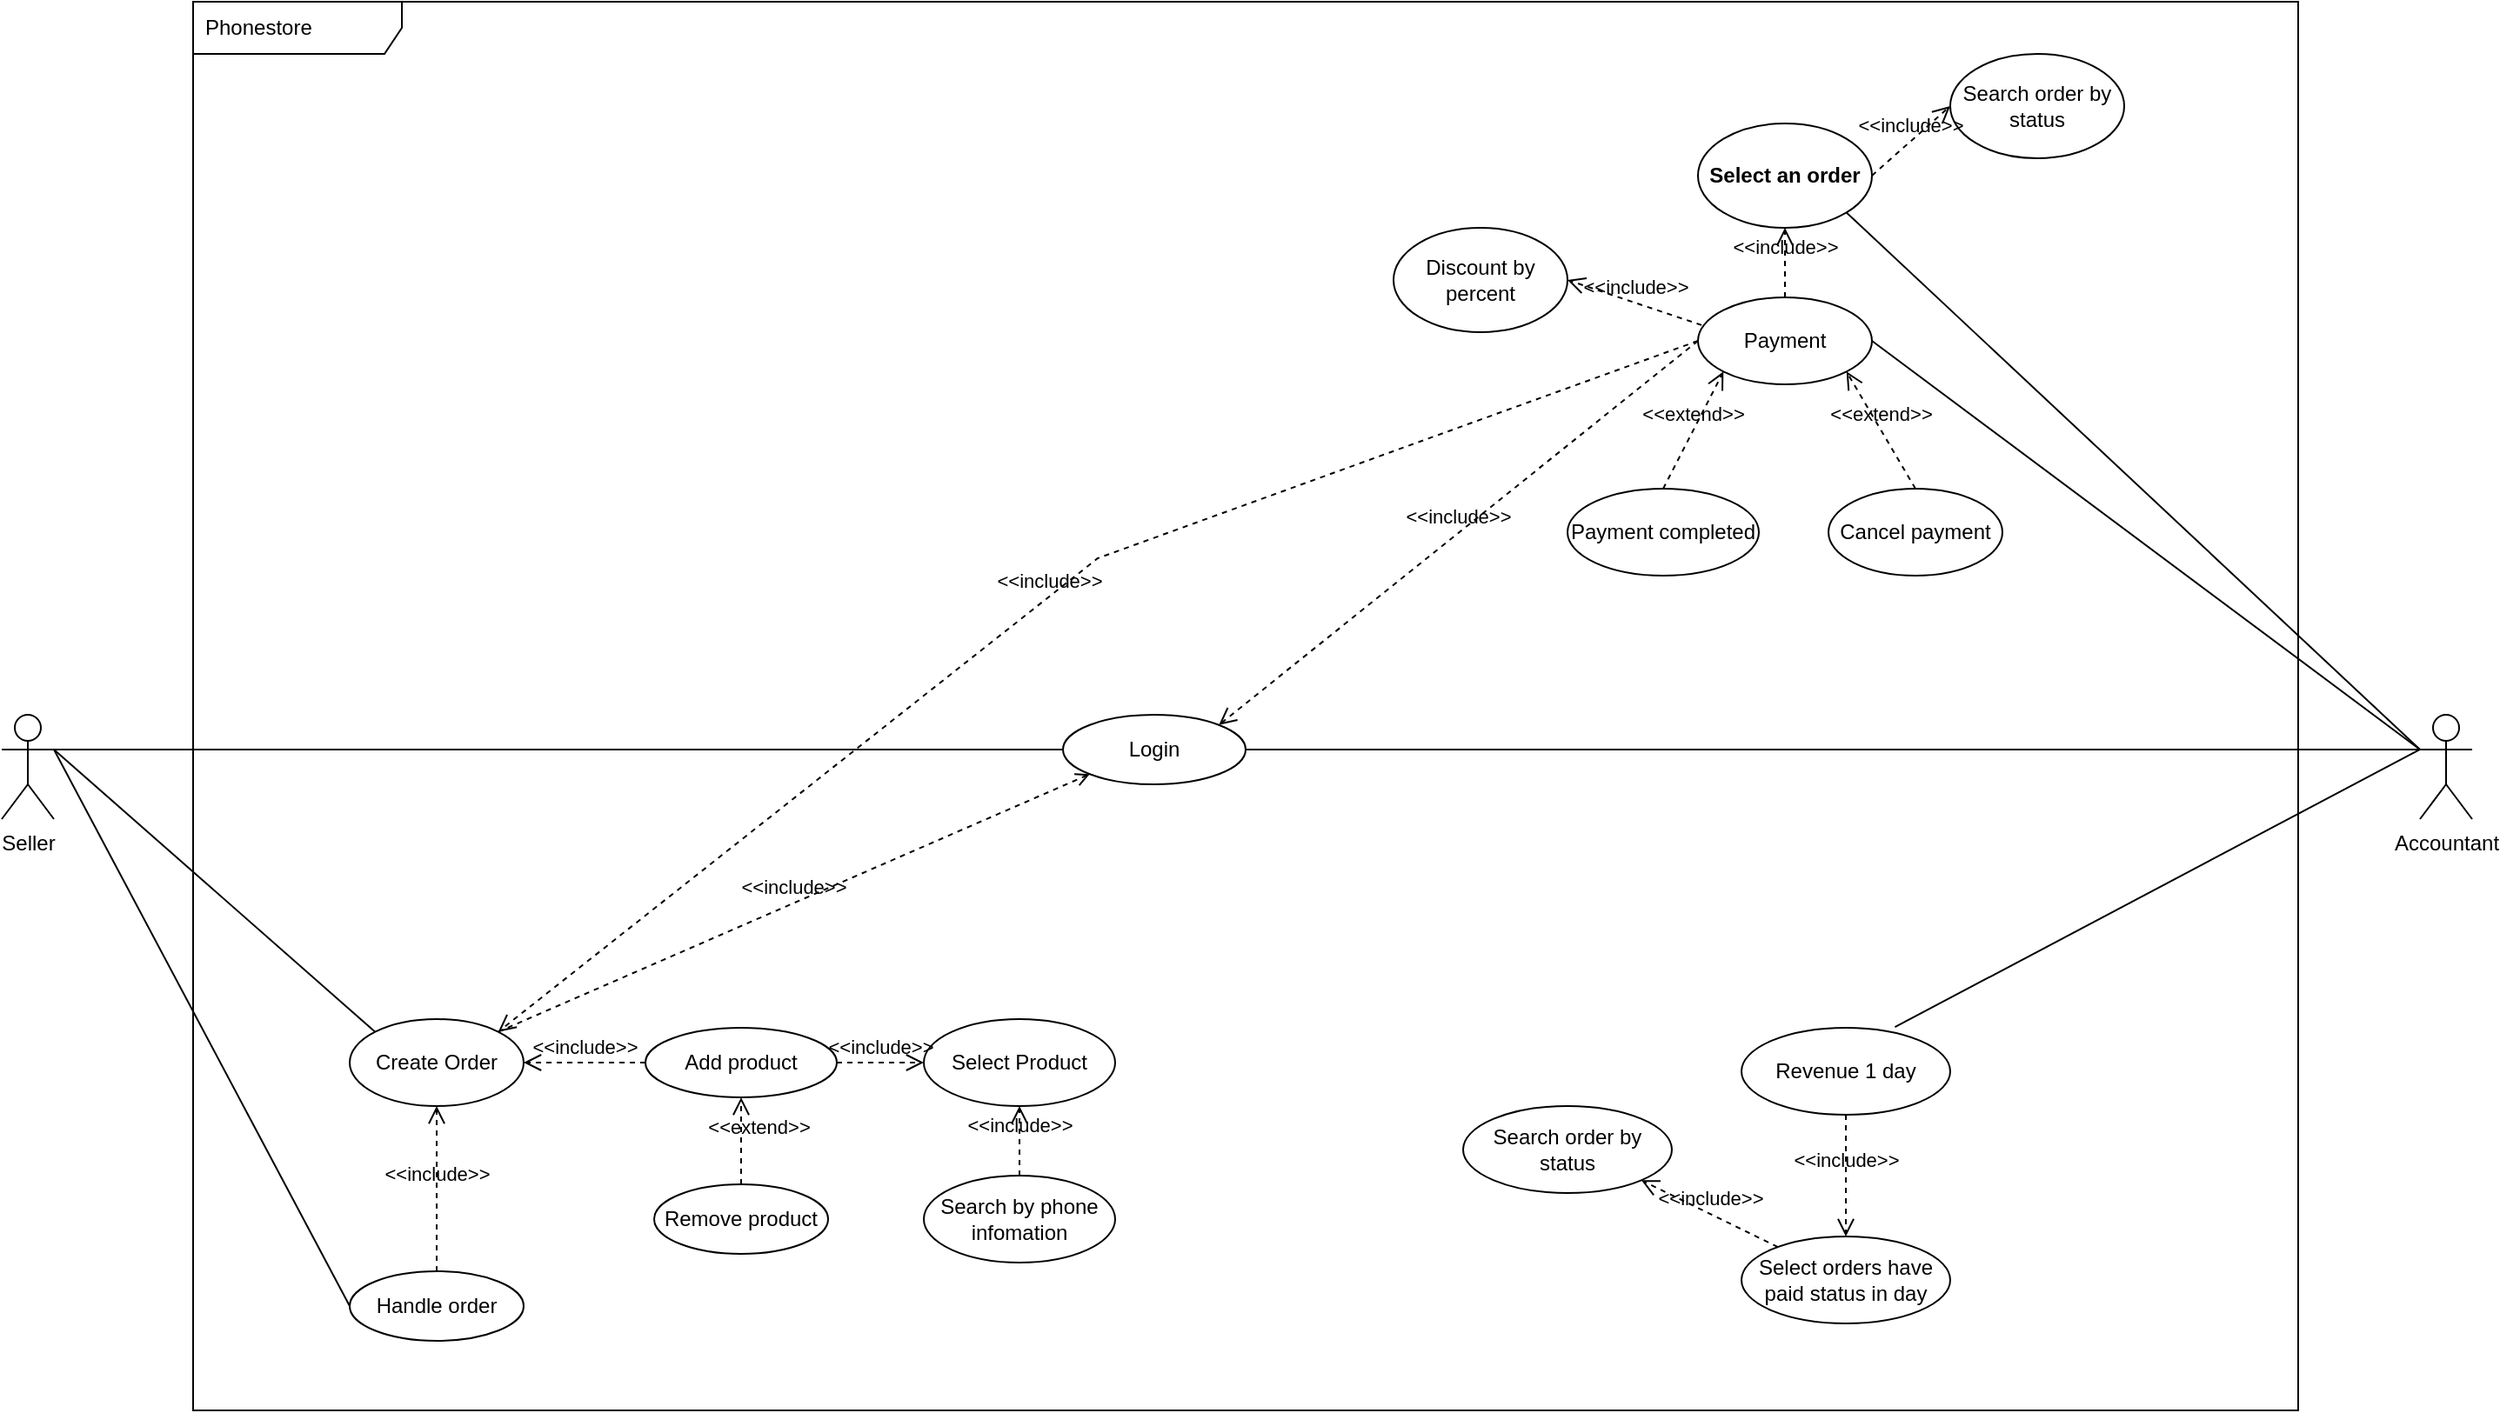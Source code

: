<mxfile pages="5">
    <diagram id="plzzUm9Q1-YNLyNBZAM-" name="UseCase">
        <mxGraphModel dx="1459" dy="475" grid="1" gridSize="10" guides="1" tooltips="1" connect="1" arrows="1" fold="1" page="1" pageScale="1" pageWidth="850" pageHeight="1100" math="0" shadow="0">
            <root>
                <mxCell id="0"/>
                <mxCell id="1" parent="0"/>
                <mxCell id="evYkAqDUSUbGGytnIl_m-107" value="Accountant" style="shape=umlActor;verticalLabelPosition=bottom;verticalAlign=top;html=1;outlineConnect=0;" parent="1" vertex="1">
                    <mxGeometry x="740" y="420" width="30" height="60" as="geometry"/>
                </mxCell>
                <mxCell id="evYkAqDUSUbGGytnIl_m-111" value="Seller" style="shape=umlActor;verticalLabelPosition=bottom;verticalAlign=top;html=1;outlineConnect=0;" parent="1" vertex="1">
                    <mxGeometry x="-650" y="420" width="30" height="60" as="geometry"/>
                </mxCell>
                <mxCell id="evYkAqDUSUbGGytnIl_m-113" value="Login" style="ellipse;whiteSpace=wrap;html=1;" parent="1" vertex="1">
                    <mxGeometry x="-40" y="420" width="105" height="40" as="geometry"/>
                </mxCell>
                <mxCell id="evYkAqDUSUbGGytnIl_m-114" value="Create Order" style="ellipse;whiteSpace=wrap;html=1;" parent="1" vertex="1">
                    <mxGeometry x="-450" y="595" width="100" height="50" as="geometry"/>
                </mxCell>
                <mxCell id="evYkAqDUSUbGGytnIl_m-115" value="Payment" style="ellipse;whiteSpace=wrap;html=1;" parent="1" vertex="1">
                    <mxGeometry x="325" y="180" width="100" height="50" as="geometry"/>
                </mxCell>
                <mxCell id="evYkAqDUSUbGGytnIl_m-116" value="Payment completed" style="ellipse;whiteSpace=wrap;html=1;" parent="1" vertex="1">
                    <mxGeometry x="250" y="290" width="110" height="50" as="geometry"/>
                </mxCell>
                <mxCell id="evYkAqDUSUbGGytnIl_m-117" value="Cancel payment" style="ellipse;whiteSpace=wrap;html=1;" parent="1" vertex="1">
                    <mxGeometry x="400" y="290" width="100" height="50" as="geometry"/>
                </mxCell>
                <mxCell id="evYkAqDUSUbGGytnIl_m-119" style="edgeStyle=orthogonalEdgeStyle;rounded=0;orthogonalLoop=1;jettySize=auto;html=1;exitX=0.5;exitY=1;exitDx=0;exitDy=0;endArrow=none;endFill=0;" parent="1" source="evYkAqDUSUbGGytnIl_m-114" target="evYkAqDUSUbGGytnIl_m-114" edge="1">
                    <mxGeometry relative="1" as="geometry"/>
                </mxCell>
                <mxCell id="evYkAqDUSUbGGytnIl_m-122" value="" style="endArrow=none;html=1;rounded=0;entryX=0;entryY=0.5;entryDx=0;entryDy=0;exitX=1;exitY=0.333;exitDx=0;exitDy=0;exitPerimeter=0;" parent="1" source="evYkAqDUSUbGGytnIl_m-111" target="evYkAqDUSUbGGytnIl_m-113" edge="1">
                    <mxGeometry width="50" height="50" relative="1" as="geometry">
                        <mxPoint x="-570" y="420" as="sourcePoint"/>
                        <mxPoint x="-340" y="470" as="targetPoint"/>
                    </mxGeometry>
                </mxCell>
                <mxCell id="evYkAqDUSUbGGytnIl_m-123" value="" style="endArrow=none;html=1;rounded=0;exitX=1;exitY=0.333;exitDx=0;exitDy=0;exitPerimeter=0;entryX=0;entryY=0;entryDx=0;entryDy=0;" parent="1" source="evYkAqDUSUbGGytnIl_m-111" target="evYkAqDUSUbGGytnIl_m-114" edge="1">
                    <mxGeometry width="50" height="50" relative="1" as="geometry">
                        <mxPoint x="-390" y="520" as="sourcePoint"/>
                        <mxPoint x="-340" y="470" as="targetPoint"/>
                    </mxGeometry>
                </mxCell>
                <mxCell id="evYkAqDUSUbGGytnIl_m-124" value="" style="endArrow=none;html=1;rounded=0;entryX=0;entryY=0.333;entryDx=0;entryDy=0;entryPerimeter=0;exitX=1;exitY=0.5;exitDx=0;exitDy=0;" parent="1" source="evYkAqDUSUbGGytnIl_m-115" target="evYkAqDUSUbGGytnIl_m-107" edge="1">
                    <mxGeometry width="50" height="50" relative="1" as="geometry">
                        <mxPoint x="-270" y="520" as="sourcePoint"/>
                        <mxPoint x="-220" y="470" as="targetPoint"/>
                    </mxGeometry>
                </mxCell>
                <mxCell id="evYkAqDUSUbGGytnIl_m-125" value="&amp;lt;&amp;lt;extend&amp;gt;&amp;gt;" style="endArrow=open;startArrow=none;endFill=0;startFill=0;endSize=8;html=1;verticalAlign=bottom;dashed=1;labelBackgroundColor=none;rounded=0;entryX=0;entryY=1;entryDx=0;entryDy=0;exitX=0.5;exitY=0;exitDx=0;exitDy=0;" parent="1" source="evYkAqDUSUbGGytnIl_m-116" target="evYkAqDUSUbGGytnIl_m-115" edge="1">
                    <mxGeometry width="160" relative="1" as="geometry">
                        <mxPoint x="-230" y="480" as="sourcePoint"/>
                        <mxPoint x="-70" y="480" as="targetPoint"/>
                    </mxGeometry>
                </mxCell>
                <mxCell id="evYkAqDUSUbGGytnIl_m-127" value="&amp;lt;&amp;lt;extend&amp;gt;&amp;gt;" style="endArrow=open;startArrow=none;endFill=0;startFill=0;endSize=8;html=1;verticalAlign=bottom;dashed=1;labelBackgroundColor=none;rounded=0;entryX=1;entryY=1;entryDx=0;entryDy=0;exitX=0.5;exitY=0;exitDx=0;exitDy=0;" parent="1" source="evYkAqDUSUbGGytnIl_m-117" target="evYkAqDUSUbGGytnIl_m-115" edge="1">
                    <mxGeometry width="160" relative="1" as="geometry">
                        <mxPoint x="-230" y="480" as="sourcePoint"/>
                        <mxPoint x="-70" y="480" as="targetPoint"/>
                    </mxGeometry>
                </mxCell>
                <mxCell id="evYkAqDUSUbGGytnIl_m-132" value="Add product" style="ellipse;whiteSpace=wrap;html=1;" parent="1" vertex="1">
                    <mxGeometry x="-280" y="600" width="110" height="40" as="geometry"/>
                </mxCell>
                <mxCell id="evYkAqDUSUbGGytnIl_m-133" value="&amp;lt;&amp;lt;include&amp;gt;&amp;gt;" style="endArrow=open;startArrow=none;endFill=0;startFill=0;endSize=8;html=1;verticalAlign=bottom;dashed=1;labelBackgroundColor=none;rounded=0;exitX=0;exitY=0.5;exitDx=0;exitDy=0;" parent="1" source="evYkAqDUSUbGGytnIl_m-132" target="evYkAqDUSUbGGytnIl_m-114" edge="1">
                    <mxGeometry width="160" relative="1" as="geometry">
                        <mxPoint x="-410" y="640" as="sourcePoint"/>
                        <mxPoint x="-360" y="675" as="targetPoint"/>
                    </mxGeometry>
                </mxCell>
                <mxCell id="evYkAqDUSUbGGytnIl_m-134" value="Remove product" style="ellipse;whiteSpace=wrap;html=1;" parent="1" vertex="1">
                    <mxGeometry x="-275" y="690" width="100" height="40" as="geometry"/>
                </mxCell>
                <mxCell id="evYkAqDUSUbGGytnIl_m-135" value="&amp;lt;&amp;lt;extend&amp;gt;&amp;gt;" style="endArrow=open;startArrow=none;endFill=0;startFill=0;endSize=8;html=1;verticalAlign=bottom;dashed=1;labelBackgroundColor=none;rounded=0;exitX=0.5;exitY=0;exitDx=0;exitDy=0;entryX=0.5;entryY=1;entryDx=0;entryDy=0;" parent="1" source="evYkAqDUSUbGGytnIl_m-134" target="evYkAqDUSUbGGytnIl_m-132" edge="1">
                    <mxGeometry x="-0.043" y="-10" width="160" relative="1" as="geometry">
                        <mxPoint x="-280" y="740" as="sourcePoint"/>
                        <mxPoint x="-90" y="700" as="targetPoint"/>
                        <mxPoint as="offset"/>
                    </mxGeometry>
                </mxCell>
                <mxCell id="evYkAqDUSUbGGytnIl_m-136" value="" style="endArrow=none;html=1;rounded=0;entryX=0;entryY=0.333;entryDx=0;entryDy=0;entryPerimeter=0;exitX=1;exitY=0.5;exitDx=0;exitDy=0;" parent="1" source="evYkAqDUSUbGGytnIl_m-113" target="evYkAqDUSUbGGytnIl_m-107" edge="1">
                    <mxGeometry width="50" height="50" relative="1" as="geometry">
                        <mxPoint x="-220" y="420" as="sourcePoint"/>
                        <mxPoint x="-170" y="370" as="targetPoint"/>
                    </mxGeometry>
                </mxCell>
                <mxCell id="evYkAqDUSUbGGytnIl_m-137" value="&amp;lt;&amp;lt;include&amp;gt;&amp;gt;" style="html=1;verticalAlign=bottom;labelBackgroundColor=none;endArrow=open;endFill=0;dashed=1;rounded=0;entryX=0;entryY=1;entryDx=0;entryDy=0;exitX=1;exitY=0;exitDx=0;exitDy=0;" parent="1" source="evYkAqDUSUbGGytnIl_m-114" target="evYkAqDUSUbGGytnIl_m-113" edge="1">
                    <mxGeometry width="160" relative="1" as="geometry">
                        <mxPoint x="-300" y="390" as="sourcePoint"/>
                        <mxPoint x="-140" y="390" as="targetPoint"/>
                    </mxGeometry>
                </mxCell>
                <mxCell id="evYkAqDUSUbGGytnIl_m-138" value="&amp;lt;&amp;lt;include&amp;gt;&amp;gt;" style="endArrow=open;startArrow=none;endFill=0;startFill=0;endSize=8;html=1;verticalAlign=bottom;dashed=1;labelBackgroundColor=none;rounded=0;exitX=0;exitY=0.5;exitDx=0;exitDy=0;entryX=1;entryY=0;entryDx=0;entryDy=0;" parent="1" source="evYkAqDUSUbGGytnIl_m-115" target="evYkAqDUSUbGGytnIl_m-113" edge="1">
                    <mxGeometry width="160" relative="1" as="geometry">
                        <mxPoint x="-300" y="390" as="sourcePoint"/>
                        <mxPoint x="-140" y="390" as="targetPoint"/>
                    </mxGeometry>
                </mxCell>
                <mxCell id="evYkAqDUSUbGGytnIl_m-139" value="Handle order" style="ellipse;whiteSpace=wrap;html=1;" parent="1" vertex="1">
                    <mxGeometry x="-450" y="740" width="100" height="40" as="geometry"/>
                </mxCell>
                <mxCell id="evYkAqDUSUbGGytnIl_m-142" value="&amp;lt;&amp;lt;include&amp;gt;&amp;gt;" style="endArrow=open;startArrow=none;endFill=0;startFill=0;endSize=8;html=1;verticalAlign=bottom;dashed=1;labelBackgroundColor=none;rounded=0;" parent="1" source="evYkAqDUSUbGGytnIl_m-139" target="evYkAqDUSUbGGytnIl_m-114" edge="1">
                    <mxGeometry width="160" relative="1" as="geometry">
                        <mxPoint x="-380.0" y="750.0" as="sourcePoint"/>
                        <mxPoint x="-380.0" y="480" as="targetPoint"/>
                    </mxGeometry>
                </mxCell>
                <mxCell id="evYkAqDUSUbGGytnIl_m-144" value="" style="endArrow=none;html=1;rounded=0;exitX=1;exitY=0.333;exitDx=0;exitDy=0;exitPerimeter=0;entryX=0;entryY=0.5;entryDx=0;entryDy=0;" parent="1" source="evYkAqDUSUbGGytnIl_m-111" target="evYkAqDUSUbGGytnIl_m-139" edge="1">
                    <mxGeometry width="50" height="50" relative="1" as="geometry">
                        <mxPoint x="-480.0" y="440" as="sourcePoint"/>
                        <mxPoint x="-335.355" y="617.322" as="targetPoint"/>
                    </mxGeometry>
                </mxCell>
                <mxCell id="gO_4bIIhswA1FDXIDrsf-1" value="Select an order" style="ellipse;whiteSpace=wrap;html=1;fontStyle=1" parent="1" vertex="1">
                    <mxGeometry x="325" y="80" width="100" height="60" as="geometry"/>
                </mxCell>
                <mxCell id="gO_4bIIhswA1FDXIDrsf-2" value="" style="endArrow=none;html=1;rounded=0;exitX=1;exitY=1;exitDx=0;exitDy=0;entryX=0;entryY=0.333;entryDx=0;entryDy=0;entryPerimeter=0;" parent="1" source="gO_4bIIhswA1FDXIDrsf-1" target="evYkAqDUSUbGGytnIl_m-107" edge="1">
                    <mxGeometry width="50" height="50" relative="1" as="geometry">
                        <mxPoint x="120" y="365" as="sourcePoint"/>
                        <mxPoint x="260" y="440" as="targetPoint"/>
                    </mxGeometry>
                </mxCell>
                <mxCell id="gO_4bIIhswA1FDXIDrsf-3" value="&amp;lt;&amp;lt;include&amp;gt;&amp;gt;" style="endArrow=open;startArrow=none;endFill=0;startFill=0;endSize=8;html=1;verticalAlign=bottom;dashed=1;labelBackgroundColor=none;rounded=0;entryX=0.5;entryY=1;entryDx=0;entryDy=0;" parent="1" source="evYkAqDUSUbGGytnIl_m-115" target="gO_4bIIhswA1FDXIDrsf-1" edge="1">
                    <mxGeometry width="160" relative="1" as="geometry">
                        <mxPoint x="120" y="215" as="sourcePoint"/>
                        <mxPoint x="16.65" y="270.48" as="targetPoint"/>
                    </mxGeometry>
                </mxCell>
                <mxCell id="eRvsgI1rMTiTV7d8JcqV-6" value="" style="endArrow=none;html=1;rounded=0;exitX=0.735;exitY=-0.008;exitDx=0;exitDy=0;exitPerimeter=0;entryX=0;entryY=0.333;entryDx=0;entryDy=0;entryPerimeter=0;" parent="1" source="tSVoAQn-lGgbai9ycOR8-14" target="evYkAqDUSUbGGytnIl_m-107" edge="1">
                    <mxGeometry width="50" height="50" relative="1" as="geometry">
                        <mxPoint x="414.025" y="663.12" as="sourcePoint"/>
                        <mxPoint x="730" y="440" as="targetPoint"/>
                    </mxGeometry>
                </mxCell>
                <mxCell id="tSVoAQn-lGgbai9ycOR8-9" value="Select Product" style="ellipse;whiteSpace=wrap;html=1;" parent="1" vertex="1">
                    <mxGeometry x="-120" y="595" width="110" height="50" as="geometry"/>
                </mxCell>
                <mxCell id="tSVoAQn-lGgbai9ycOR8-10" value="&amp;lt;&amp;lt;include&amp;gt;&amp;gt;" style="endArrow=open;startArrow=none;endFill=0;startFill=0;endSize=8;html=1;verticalAlign=bottom;dashed=1;labelBackgroundColor=none;rounded=0;exitX=1;exitY=0.5;exitDx=0;exitDy=0;" parent="1" source="evYkAqDUSUbGGytnIl_m-132" target="tSVoAQn-lGgbai9ycOR8-9" edge="1">
                    <mxGeometry width="160" relative="1" as="geometry">
                        <mxPoint x="-205" y="520" as="sourcePoint"/>
                        <mxPoint x="-270.188" y="517.166" as="targetPoint"/>
                    </mxGeometry>
                </mxCell>
                <mxCell id="tSVoAQn-lGgbai9ycOR8-13" value="Select orders have paid status in day" style="ellipse;whiteSpace=wrap;html=1;" parent="1" vertex="1">
                    <mxGeometry x="350" y="720" width="120" height="50" as="geometry"/>
                </mxCell>
                <mxCell id="tSVoAQn-lGgbai9ycOR8-14" value="Revenue 1 day" style="ellipse;whiteSpace=wrap;html=1;" parent="1" vertex="1">
                    <mxGeometry x="350" y="600" width="120" height="50" as="geometry"/>
                </mxCell>
                <mxCell id="tSVoAQn-lGgbai9ycOR8-17" value="&amp;lt;&amp;lt;include&amp;gt;&amp;gt;" style="endArrow=open;startArrow=none;endFill=0;startFill=0;endSize=8;html=1;verticalAlign=bottom;dashed=1;labelBackgroundColor=none;rounded=0;exitX=0.5;exitY=1;exitDx=0;exitDy=0;" parent="1" source="tSVoAQn-lGgbai9ycOR8-14" target="tSVoAQn-lGgbai9ycOR8-13" edge="1">
                    <mxGeometry width="160" relative="1" as="geometry">
                        <mxPoint x="-125" y="560" as="sourcePoint"/>
                        <mxPoint x="-75" y="560" as="targetPoint"/>
                    </mxGeometry>
                </mxCell>
                <mxCell id="JqWp0R3jmMWdy8JbDNzn-1" value="Search by phone infomation" style="ellipse;whiteSpace=wrap;html=1;" parent="1" vertex="1">
                    <mxGeometry x="-120" y="685" width="110" height="50" as="geometry"/>
                </mxCell>
                <mxCell id="JqWp0R3jmMWdy8JbDNzn-2" value="&amp;lt;&amp;lt;include&amp;gt;&amp;gt;" style="endArrow=open;startArrow=none;endFill=0;startFill=0;endSize=8;html=1;verticalAlign=bottom;dashed=1;labelBackgroundColor=none;rounded=0;entryX=0.5;entryY=1;entryDx=0;entryDy=0;exitX=0.5;exitY=0;exitDx=0;exitDy=0;" parent="1" source="JqWp0R3jmMWdy8JbDNzn-1" target="tSVoAQn-lGgbai9ycOR8-9" edge="1">
                    <mxGeometry width="160" relative="1" as="geometry">
                        <mxPoint x="-390.0" y="750" as="sourcePoint"/>
                        <mxPoint x="-390.0" y="655" as="targetPoint"/>
                    </mxGeometry>
                </mxCell>
                <mxCell id="JqWp0R3jmMWdy8JbDNzn-3" value="Discount by percent" style="ellipse;whiteSpace=wrap;html=1;" parent="1" vertex="1">
                    <mxGeometry x="150" y="140" width="100" height="60" as="geometry"/>
                </mxCell>
                <mxCell id="JqWp0R3jmMWdy8JbDNzn-4" value="&amp;lt;&amp;lt;include&amp;gt;&amp;gt;" style="endArrow=open;startArrow=none;endFill=0;startFill=0;endSize=8;html=1;verticalAlign=bottom;dashed=1;labelBackgroundColor=none;rounded=0;entryX=1;entryY=0.5;entryDx=0;entryDy=0;exitX=0.021;exitY=0.319;exitDx=0;exitDy=0;exitPerimeter=0;" parent="1" source="evYkAqDUSUbGGytnIl_m-115" target="JqWp0R3jmMWdy8JbDNzn-3" edge="1">
                    <mxGeometry width="160" relative="1" as="geometry">
                        <mxPoint x="385" y="190" as="sourcePoint"/>
                        <mxPoint x="385" y="150" as="targetPoint"/>
                    </mxGeometry>
                </mxCell>
                <mxCell id="y3XF-FJHsTXpcdgW195x-1" value="Search order by status" style="ellipse;whiteSpace=wrap;html=1;" parent="1" vertex="1">
                    <mxGeometry x="470" y="40" width="100" height="60" as="geometry"/>
                </mxCell>
                <mxCell id="y3XF-FJHsTXpcdgW195x-2" value="&amp;lt;&amp;lt;include&amp;gt;&amp;gt;" style="endArrow=open;startArrow=none;endFill=0;startFill=0;endSize=8;html=1;verticalAlign=bottom;dashed=1;labelBackgroundColor=none;rounded=0;entryX=0;entryY=0.5;entryDx=0;entryDy=0;exitX=1;exitY=0.5;exitDx=0;exitDy=0;" parent="1" source="gO_4bIIhswA1FDXIDrsf-1" target="y3XF-FJHsTXpcdgW195x-1" edge="1">
                    <mxGeometry width="160" relative="1" as="geometry">
                        <mxPoint x="385" y="190" as="sourcePoint"/>
                        <mxPoint x="385" y="150" as="targetPoint"/>
                    </mxGeometry>
                </mxCell>
                <mxCell id="y3XF-FJHsTXpcdgW195x-3" value="Search order by status" style="ellipse;whiteSpace=wrap;html=1;" parent="1" vertex="1">
                    <mxGeometry x="190" y="645" width="120" height="50" as="geometry"/>
                </mxCell>
                <mxCell id="y3XF-FJHsTXpcdgW195x-4" value="&amp;lt;&amp;lt;include&amp;gt;&amp;gt;" style="endArrow=open;startArrow=none;endFill=0;startFill=0;endSize=8;html=1;verticalAlign=bottom;dashed=1;labelBackgroundColor=none;rounded=0;entryX=1;entryY=1;entryDx=0;entryDy=0;" parent="1" source="tSVoAQn-lGgbai9ycOR8-13" target="y3XF-FJHsTXpcdgW195x-3" edge="1">
                    <mxGeometry width="160" relative="1" as="geometry">
                        <mxPoint x="420" y="660" as="sourcePoint"/>
                        <mxPoint x="420" y="730" as="targetPoint"/>
                    </mxGeometry>
                </mxCell>
                <mxCell id="y3XF-FJHsTXpcdgW195x-5" value="" style="endArrow=none;startArrow=none;endFill=0;startFill=0;endSize=8;html=1;verticalAlign=bottom;dashed=1;labelBackgroundColor=none;rounded=0;exitX=0;exitY=0.5;exitDx=0;exitDy=0;entryX=1;entryY=0.5;entryDx=0;entryDy=0;" parent="1" source="evYkAqDUSUbGGytnIl_m-132" target="evYkAqDUSUbGGytnIl_m-114" edge="1">
                    <mxGeometry width="160" relative="1" as="geometry">
                        <mxPoint x="-280" y="620" as="sourcePoint"/>
                        <mxPoint x="-350.0" y="620" as="targetPoint"/>
                    </mxGeometry>
                </mxCell>
                <mxCell id="evYkAqDUSUbGGytnIl_m-112" value="Phonestore" style="shape=umlFrame;whiteSpace=wrap;html=1;width=120;height=30;boundedLbl=1;verticalAlign=middle;align=left;spacingLeft=5;" parent="1" vertex="1">
                    <mxGeometry x="-540" y="10" width="1210" height="810" as="geometry"/>
                </mxCell>
                <mxCell id="y3XF-FJHsTXpcdgW195x-6" value="&amp;lt;&amp;lt;include&amp;gt;&amp;gt;" style="endArrow=open;startArrow=none;endFill=0;startFill=0;endSize=8;html=1;verticalAlign=bottom;dashed=1;labelBackgroundColor=none;rounded=0;exitX=0;exitY=0.5;exitDx=0;exitDy=0;entryX=1;entryY=0;entryDx=0;entryDy=0;" parent="1" source="evYkAqDUSUbGGytnIl_m-115" target="evYkAqDUSUbGGytnIl_m-114" edge="1">
                    <mxGeometry width="160" relative="1" as="geometry">
                        <mxPoint x="335.0" y="215" as="sourcePoint"/>
                        <mxPoint x="59.238" y="435.713" as="targetPoint"/>
                        <Array as="points">
                            <mxPoint x="-20" y="330"/>
                        </Array>
                    </mxGeometry>
                </mxCell>
            </root>
        </mxGraphModel>
    </diagram>
    <diagram id="g4R_9UVsEIdJczepRnOr" name="Activity Diagram">
        <mxGraphModel dx="2809" dy="261" grid="1" gridSize="10" guides="1" tooltips="1" connect="1" arrows="1" fold="1" page="1" pageScale="1" pageWidth="1100" pageHeight="850" background="none" math="0" shadow="0">
            <root>
                <mxCell id="0"/>
                <mxCell id="1" parent="0"/>
                <mxCell id="bddKd5dNdxHoh8bnjm24-1" value="" style="ellipse;html=1;shape=startState;fillColor=#000000;strokeColor=#ff0000;" parent="1" vertex="1">
                    <mxGeometry x="1601" y="67" width="30" height="30" as="geometry"/>
                </mxCell>
                <mxCell id="bddKd5dNdxHoh8bnjm24-2" value="" style="edgeStyle=orthogonalEdgeStyle;html=1;verticalAlign=bottom;endArrow=open;endSize=8;strokeColor=#ff0000;" parent="1" source="bddKd5dNdxHoh8bnjm24-1" edge="1">
                    <mxGeometry relative="1" as="geometry">
                        <mxPoint x="1616" y="157" as="targetPoint"/>
                    </mxGeometry>
                </mxCell>
                <mxCell id="bddKd5dNdxHoh8bnjm24-3" style="edgeStyle=none;html=1;exitX=0.5;exitY=1;exitDx=0;exitDy=0;entryX=0.5;entryY=0;entryDx=0;entryDy=0;" parent="1" source="bddKd5dNdxHoh8bnjm24-4" target="bddKd5dNdxHoh8bnjm24-5" edge="1">
                    <mxGeometry relative="1" as="geometry">
                        <mxPoint x="1616" y="229" as="targetPoint"/>
                    </mxGeometry>
                </mxCell>
                <mxCell id="bddKd5dNdxHoh8bnjm24-4" value="Input username and password" style="rounded=1;whiteSpace=wrap;html=1;arcSize=40;fontColor=#000000;fillColor=#ffffc0;strokeColor=#ff0000;" parent="1" vertex="1">
                    <mxGeometry x="1556" y="157" width="120" height="40" as="geometry"/>
                </mxCell>
                <mxCell id="_Dvnie39_-w9bEtWqzS5-70" style="edgeStyle=none;html=1;exitX=0;exitY=0.5;exitDx=0;exitDy=0;entryX=0.5;entryY=1;entryDx=0;entryDy=0;endArrow=classic;endFill=1;" parent="1" source="bddKd5dNdxHoh8bnjm24-5" target="bddKd5dNdxHoh8bnjm24-9" edge="1">
                    <mxGeometry relative="1" as="geometry">
                        <Array as="points">
                            <mxPoint x="1451" y="310"/>
                        </Array>
                    </mxGeometry>
                </mxCell>
                <mxCell id="bddKd5dNdxHoh8bnjm24-5" value="" style="rhombus;whiteSpace=wrap;html=1;fillColor=#ffffc0;strokeColor=#ff0000;" parent="1" vertex="1">
                    <mxGeometry x="1576" y="290" width="80" height="40" as="geometry"/>
                </mxCell>
                <mxCell id="bddKd5dNdxHoh8bnjm24-9" value="" style="rhombus;whiteSpace=wrap;html=1;fillColor=#ffffc0;strokeColor=#ff0000;" parent="1" vertex="1">
                    <mxGeometry x="1411" y="157" width="80" height="40" as="geometry"/>
                </mxCell>
                <mxCell id="bddKd5dNdxHoh8bnjm24-10" value="[Login again]" style="edgeStyle=orthogonalEdgeStyle;html=1;align=left;verticalAlign=bottom;endArrow=classic;endSize=8;strokeColor=#000000;entryX=0;entryY=0.5;entryDx=0;entryDy=0;endFill=1;" parent="1" source="bddKd5dNdxHoh8bnjm24-9" edge="1">
                    <mxGeometry x="-1" relative="1" as="geometry">
                        <mxPoint x="1556" y="177" as="targetPoint"/>
                    </mxGeometry>
                </mxCell>
                <mxCell id="bddKd5dNdxHoh8bnjm24-11" value="[exit]" style="edgeStyle=orthogonalEdgeStyle;html=1;align=left;verticalAlign=top;endArrow=classic;endSize=8;strokeColor=#000000;entryX=0.13;entryY=0.6;entryDx=0;entryDy=0;entryPerimeter=0;endFill=1;" parent="1" source="bddKd5dNdxHoh8bnjm24-9" target="bddKd5dNdxHoh8bnjm24-20" edge="1">
                    <mxGeometry x="-0.855" y="-23" relative="1" as="geometry">
                        <mxPoint x="1331" y="691" as="targetPoint"/>
                        <Array as="points">
                            <mxPoint x="1332" y="177"/>
                        </Array>
                        <mxPoint as="offset"/>
                    </mxGeometry>
                </mxCell>
                <mxCell id="bddKd5dNdxHoh8bnjm24-13" value="" style="rhombus;whiteSpace=wrap;html=1;fillColor=#ffffc0;strokeColor=#ff0000;" parent="1" vertex="1">
                    <mxGeometry x="1576" y="434" width="80" height="40" as="geometry"/>
                </mxCell>
                <mxCell id="bddKd5dNdxHoh8bnjm24-14" value="[Account is seller]" style="edgeStyle=orthogonalEdgeStyle;html=1;align=left;verticalAlign=bottom;endArrow=classic;endSize=8;strokeColor=#000000;endFill=1;" parent="1" source="bddKd5dNdxHoh8bnjm24-13" edge="1">
                    <mxGeometry x="-1" relative="1" as="geometry">
                        <mxPoint x="1716" y="543" as="targetPoint"/>
                    </mxGeometry>
                </mxCell>
                <mxCell id="bddKd5dNdxHoh8bnjm24-15" value="[Account is accountant]" style="edgeStyle=orthogonalEdgeStyle;html=1;align=left;verticalAlign=top;endArrow=classic;endSize=8;strokeColor=#000000;endFill=1;" parent="1" source="bddKd5dNdxHoh8bnjm24-13" edge="1">
                    <mxGeometry x="-0.161" y="-43" relative="1" as="geometry">
                        <mxPoint x="1506" y="543" as="targetPoint"/>
                        <mxPoint x="-35" y="17" as="offset"/>
                    </mxGeometry>
                </mxCell>
                <mxCell id="bddKd5dNdxHoh8bnjm24-16" value="Show Accountant menu" style="rounded=1;whiteSpace=wrap;html=1;arcSize=40;fontColor=#000000;fillColor=#ffffc0;strokeColor=#ff0000;" parent="1" vertex="1">
                    <mxGeometry x="1446" y="543" width="120" height="40" as="geometry"/>
                </mxCell>
                <mxCell id="bddKd5dNdxHoh8bnjm24-17" value="" style="edgeStyle=orthogonalEdgeStyle;html=1;verticalAlign=bottom;endArrow=classic;endSize=8;strokeColor=#000000;entryX=0.381;entryY=0.66;entryDx=0;entryDy=0;entryPerimeter=0;endFill=1;" parent="1" source="bddKd5dNdxHoh8bnjm24-16" target="bddKd5dNdxHoh8bnjm24-20" edge="1">
                    <mxGeometry relative="1" as="geometry">
                        <mxPoint x="1504.8" y="679" as="targetPoint"/>
                    </mxGeometry>
                </mxCell>
                <mxCell id="bddKd5dNdxHoh8bnjm24-18" value="Show Seller menu" style="rounded=1;whiteSpace=wrap;html=1;arcSize=40;fontColor=#000000;fillColor=#ffffc0;strokeColor=#ff0000;" parent="1" vertex="1">
                    <mxGeometry x="1651" y="543" width="120" height="40" as="geometry"/>
                </mxCell>
                <mxCell id="bddKd5dNdxHoh8bnjm24-19" value="" style="edgeStyle=orthogonalEdgeStyle;html=1;verticalAlign=bottom;endArrow=classic;endSize=8;strokeColor=#000000;entryX=0.673;entryY=0.66;entryDx=0;entryDy=0;entryPerimeter=0;endFill=1;" parent="1" source="bddKd5dNdxHoh8bnjm24-18" target="bddKd5dNdxHoh8bnjm24-20" edge="1">
                    <mxGeometry relative="1" as="geometry">
                        <mxPoint x="1711.3" y="677" as="targetPoint"/>
                    </mxGeometry>
                </mxCell>
                <mxCell id="bddKd5dNdxHoh8bnjm24-20" value="" style="shape=line;html=1;strokeWidth=6;strokeColor=#ff0000;fillColor=none;" parent="1" vertex="1">
                    <mxGeometry x="1240" y="602" width="700" height="10" as="geometry"/>
                </mxCell>
                <mxCell id="bddKd5dNdxHoh8bnjm24-21" value="" style="edgeStyle=orthogonalEdgeStyle;html=1;verticalAlign=bottom;endArrow=open;endSize=8;strokeColor=#ff0000;" parent="1" edge="1">
                    <mxGeometry relative="1" as="geometry">
                        <mxPoint x="1610" y="682" as="targetPoint"/>
                        <mxPoint x="1610" y="612" as="sourcePoint"/>
                    </mxGeometry>
                </mxCell>
                <mxCell id="bddKd5dNdxHoh8bnjm24-22" value="" style="ellipse;html=1;shape=endState;fillColor=#000000;strokeColor=#ff0000;" parent="1" vertex="1">
                    <mxGeometry x="1595" y="680" width="30" height="30" as="geometry"/>
                </mxCell>
                <mxCell id="bddKd5dNdxHoh8bnjm24-23" value="&lt;p style=&quot;margin:0px;margin-top:4px;text-align:center;&quot;&gt;&lt;b&gt;Login&lt;/b&gt;&lt;/p&gt;&lt;hr size=&quot;1&quot;&gt;&lt;div style=&quot;height:2px;&quot;&gt;&lt;/div&gt;" style="verticalAlign=top;align=left;overflow=fill;fontSize=12;fontFamily=Helvetica;html=1;fillColor=none;" parent="1" vertex="1">
                    <mxGeometry x="1230" y="43" width="720" height="677" as="geometry"/>
                </mxCell>
                <mxCell id="nUawC4UDq5o-oAfR9gKg-1" value="" style="ellipse;html=1;shape=startState;fillColor=#000000;strokeColor=#ff0000;" parent="1" vertex="1">
                    <mxGeometry x="45" y="71" width="30" height="30" as="geometry"/>
                </mxCell>
                <mxCell id="nUawC4UDq5o-oAfR9gKg-2" value="" style="edgeStyle=orthogonalEdgeStyle;html=1;verticalAlign=bottom;endArrow=open;endSize=8;strokeColor=#ff0000;" parent="1" source="nUawC4UDq5o-oAfR9gKg-1" edge="1">
                    <mxGeometry relative="1" as="geometry">
                        <mxPoint x="60.5" y="123" as="targetPoint"/>
                    </mxGeometry>
                </mxCell>
                <mxCell id="nUawC4UDq5o-oAfR9gKg-3" style="edgeStyle=none;html=1;exitX=0.5;exitY=1;exitDx=0;exitDy=0;entryX=0.5;entryY=0;entryDx=0;entryDy=0;strokeColor=#000000;endArrow=classic;endFill=1;" parent="1" source="nUawC4UDq5o-oAfR9gKg-16" target="nUawC4UDq5o-oAfR9gKg-4" edge="1">
                    <mxGeometry relative="1" as="geometry">
                        <mxPoint x="66.5" y="352" as="sourcePoint"/>
                    </mxGeometry>
                </mxCell>
                <mxCell id="RIDWpnrClOZ-3P2TYEve-23" style="edgeStyle=none;html=1;exitX=0;exitY=0.5;exitDx=0;exitDy=0;entryX=0;entryY=0.5;entryDx=0;entryDy=0;" parent="1" source="nUawC4UDq5o-oAfR9gKg-4" target="Mhy3hanU2za7BboZaj8k-99" edge="1">
                    <mxGeometry relative="1" as="geometry">
                        <Array as="points">
                            <mxPoint x="-100" y="393"/>
                            <mxPoint x="-100" y="143"/>
                        </Array>
                    </mxGeometry>
                </mxCell>
                <mxCell id="nUawC4UDq5o-oAfR9gKg-4" value="" style="rhombus;whiteSpace=wrap;html=1;fillColor=#ffffc0;strokeColor=#ff0000;" parent="1" vertex="1">
                    <mxGeometry x="21" y="375" width="80" height="40" as="geometry"/>
                </mxCell>
                <mxCell id="nUawC4UDq5o-oAfR9gKg-6" value="[Valid ID]" style="edgeStyle=orthogonalEdgeStyle;html=1;align=left;verticalAlign=top;endArrow=classic;endSize=8;strokeColor=#000000;endFill=1;entryX=0.5;entryY=0;entryDx=0;entryDy=0;" parent="1" source="nUawC4UDq5o-oAfR9gKg-4" edge="1">
                    <mxGeometry x="-0.903" y="4" relative="1" as="geometry">
                        <mxPoint x="66.5" y="492" as="targetPoint"/>
                        <mxPoint as="offset"/>
                        <Array as="points">
                            <mxPoint x="67" y="423"/>
                        </Array>
                    </mxGeometry>
                </mxCell>
                <mxCell id="RIDWpnrClOZ-3P2TYEve-14" style="edgeStyle=none;html=1;exitX=0.5;exitY=1;exitDx=0;exitDy=0;entryX=0.5;entryY=0;entryDx=0;entryDy=0;" parent="1" source="nUawC4UDq5o-oAfR9gKg-7" target="RIDWpnrClOZ-3P2TYEve-13" edge="1">
                    <mxGeometry relative="1" as="geometry"/>
                </mxCell>
                <mxCell id="nUawC4UDq5o-oAfR9gKg-7" value="Show order details" style="rounded=1;whiteSpace=wrap;html=1;arcSize=40;fontColor=#000000;fillColor=#ffffc0;strokeColor=#ff0000;" parent="1" vertex="1">
                    <mxGeometry x="6.5" y="492" width="120" height="40" as="geometry"/>
                </mxCell>
                <mxCell id="nUawC4UDq5o-oAfR9gKg-9" value="" style="shape=line;html=1;strokeWidth=6;strokeColor=#ff0000;" parent="1" vertex="1">
                    <mxGeometry x="1" y="690" width="345" height="10" as="geometry"/>
                </mxCell>
                <mxCell id="nUawC4UDq5o-oAfR9gKg-10" value="" style="edgeStyle=orthogonalEdgeStyle;html=1;verticalAlign=bottom;endArrow=open;endSize=8;strokeColor=#ff0000;entryX=0.5;entryY=0;entryDx=0;entryDy=0;" parent="1" source="nUawC4UDq5o-oAfR9gKg-9" target="nUawC4UDq5o-oAfR9gKg-11" edge="1">
                    <mxGeometry relative="1" as="geometry">
                        <mxPoint x="101" y="720" as="targetPoint"/>
                    </mxGeometry>
                </mxCell>
                <mxCell id="nUawC4UDq5o-oAfR9gKg-11" value="" style="ellipse;html=1;shape=endState;fillColor=#000000;strokeColor=#ff0000;" parent="1" vertex="1">
                    <mxGeometry x="158.5" y="750" width="30" height="30" as="geometry"/>
                </mxCell>
                <mxCell id="nUawC4UDq5o-oAfR9gKg-14" value="&lt;p style=&quot;margin:0px;margin-top:4px;text-align:center;&quot;&gt;&lt;b&gt;Handle Order&lt;/b&gt;&lt;/p&gt;&lt;hr size=&quot;1&quot;&gt;&lt;div style=&quot;height:2px;&quot;&gt;&lt;/div&gt;" style="verticalAlign=top;align=left;overflow=fill;fontSize=12;fontFamily=Helvetica;html=1;fillColor=none;" parent="1" vertex="1">
                    <mxGeometry x="-190" y="43" width="590" height="763" as="geometry"/>
                </mxCell>
                <mxCell id="nUawC4UDq5o-oAfR9gKg-16" value="choose order by order id" style="rounded=1;whiteSpace=wrap;html=1;arcSize=40;fontColor=#000000;fillColor=#ffffc0;strokeColor=#ff0000;" parent="1" vertex="1">
                    <mxGeometry x="1" y="303" width="120" height="40" as="geometry"/>
                </mxCell>
                <mxCell id="_Dvnie39_-w9bEtWqzS5-71" value="[incorrect account]" style="text;html=1;align=center;verticalAlign=middle;resizable=0;points=[];autosize=1;strokeColor=none;fillColor=none;" parent="1" vertex="1">
                    <mxGeometry x="1455" y="286" width="116" height="26" as="geometry"/>
                </mxCell>
                <mxCell id="_Dvnie39_-w9bEtWqzS5-74" value="[correct account]" style="edgeStyle=orthogonalEdgeStyle;html=1;align=left;verticalAlign=top;endArrow=classic;endSize=8;strokeColor=#000000;endFill=1;startArrow=none;exitX=0.5;exitY=1;exitDx=0;exitDy=0;entryX=0.5;entryY=0;entryDx=0;entryDy=0;" parent="1" source="bddKd5dNdxHoh8bnjm24-5" target="bddKd5dNdxHoh8bnjm24-13" edge="1">
                    <mxGeometry x="-1" relative="1" as="geometry">
                        <mxPoint x="1616" y="370" as="targetPoint"/>
                        <mxPoint x="1616" y="368" as="sourcePoint"/>
                    </mxGeometry>
                </mxCell>
                <mxCell id="_Dvnie39_-w9bEtWqzS5-80" value="" style="endArrow=none;html=1;rounded=0;align=center;verticalAlign=top;endFill=0;labelBackgroundColor=none;endSize=6;dashed=1;entryX=0;entryY=1;entryDx=0;entryDy=0;exitX=1.027;exitY=0.336;exitDx=0;exitDy=0;exitPerimeter=0;" parent="1" source="RIDWpnrClOZ-3P2TYEve-9" target="bddKd5dNdxHoh8bnjm24-5" edge="1">
                    <mxGeometry relative="1" as="geometry">
                        <mxPoint x="1618" y="332" as="targetPoint"/>
                        <mxPoint x="1530" y="348" as="sourcePoint"/>
                    </mxGeometry>
                </mxCell>
                <mxCell id="_Dvnie39_-w9bEtWqzS5-82" value="" style="ellipse;html=1;shape=startState;fillColor=#000000;strokeColor=#ff0000;" parent="1" vertex="1">
                    <mxGeometry x="2146" y="74" width="30" height="30" as="geometry"/>
                </mxCell>
                <mxCell id="_Dvnie39_-w9bEtWqzS5-83" value="" style="edgeStyle=orthogonalEdgeStyle;html=1;verticalAlign=bottom;endArrow=open;endSize=8;strokeColor=#ff0000;dashed=1;entryX=0.5;entryY=0;entryDx=0;entryDy=0;" parent="1" source="_Dvnie39_-w9bEtWqzS5-82" target="Mhy3hanU2za7BboZaj8k-94" edge="1">
                    <mxGeometry relative="1" as="geometry">
                        <mxPoint x="2161" y="152" as="targetPoint"/>
                    </mxGeometry>
                </mxCell>
                <mxCell id="_Dvnie39_-w9bEtWqzS5-84" value="&lt;p style=&quot;margin:0px;margin-top:4px;text-align:center;&quot;&gt;&lt;b&gt;Revenue in day&lt;/b&gt;&lt;/p&gt;&lt;hr size=&quot;1&quot;&gt;&lt;div style=&quot;height:2px;&quot;&gt;&amp;nbsp;&lt;/div&gt;" style="verticalAlign=top;align=left;overflow=fill;fontSize=12;fontFamily=Helvetica;html=1;fillColor=none;" parent="1" vertex="1">
                    <mxGeometry x="1970" y="43" width="480" height="750" as="geometry"/>
                </mxCell>
                <mxCell id="_Dvnie39_-w9bEtWqzS5-104" value="Confirm revenue" style="rounded=1;whiteSpace=wrap;html=1;arcSize=40;fontColor=#000000;fillColor=#ffffc0;strokeColor=#ff0000;" parent="1" vertex="1">
                    <mxGeometry x="2100" y="550.5" width="132" height="49" as="geometry"/>
                </mxCell>
                <mxCell id="_Dvnie39_-w9bEtWqzS5-108" value="" style="edgeStyle=orthogonalEdgeStyle;html=1;verticalAlign=bottom;endArrow=open;endSize=8;strokeColor=#ff0000;exitX=0.5;exitY=1;exitDx=0;exitDy=0;entryX=0.5;entryY=0;entryDx=0;entryDy=0;" parent="1" target="_Dvnie39_-w9bEtWqzS5-111" edge="1">
                    <mxGeometry relative="1" as="geometry">
                        <mxPoint x="2195" y="722" as="targetPoint"/>
                        <mxPoint x="2196" y="734" as="sourcePoint"/>
                    </mxGeometry>
                </mxCell>
                <mxCell id="_Dvnie39_-w9bEtWqzS5-111" value="" style="ellipse;html=1;shape=endState;fillColor=#000000;strokeColor=#ff0000;" parent="1" vertex="1">
                    <mxGeometry x="2181" y="753" width="30" height="30" as="geometry"/>
                </mxCell>
                <mxCell id="_Dvnie39_-w9bEtWqzS5-116" style="edgeStyle=none;html=1;exitX=0.5;exitY=1;exitDx=0;exitDy=0;endArrow=classic;endFill=1;entryX=0.5;entryY=0;entryDx=0;entryDy=0;" parent="1" target="Mhy3hanU2za7BboZaj8k-107" edge="1">
                    <mxGeometry relative="1" as="geometry">
                        <mxPoint x="2161" y="239.5" as="targetPoint"/>
                        <mxPoint x="2161" y="197.5" as="sourcePoint"/>
                    </mxGeometry>
                </mxCell>
                <mxCell id="_Dvnie39_-w9bEtWqzS5-125" style="edgeStyle=none;html=1;exitX=0.5;exitY=1;exitDx=0;exitDy=0;entryX=0.5;entryY=0;entryDx=0;entryDy=0;endArrow=classic;endFill=1;" parent="1" target="_Dvnie39_-w9bEtWqzS5-124" edge="1">
                    <mxGeometry relative="1" as="geometry">
                        <mxPoint x="2166" y="277" as="sourcePoint"/>
                    </mxGeometry>
                </mxCell>
                <mxCell id="_Dvnie39_-w9bEtWqzS5-126" style="edgeStyle=none;html=1;exitX=0.5;exitY=1;exitDx=0;exitDy=0;endArrow=classic;endFill=1;" parent="1" source="_Dvnie39_-w9bEtWqzS5-124" edge="1">
                    <mxGeometry relative="1" as="geometry">
                        <mxPoint x="2166" y="470" as="targetPoint"/>
                        <Array as="points"/>
                    </mxGeometry>
                </mxCell>
                <mxCell id="_Dvnie39_-w9bEtWqzS5-124" value="Calculate revenue by total due of all orders" style="rounded=1;whiteSpace=wrap;html=1;arcSize=40;fontColor=#000000;fillColor=#ffffc0;strokeColor=#ff0000;" parent="1" vertex="1">
                    <mxGeometry x="2082.5" y="357" width="167" height="68.5" as="geometry"/>
                </mxCell>
                <mxCell id="CaXkZZTf6lAaBpu9JXS5-1" value="" style="ellipse;html=1;shape=startState;fillColor=#000000;strokeColor=#ff0000;" parent="1" vertex="1">
                    <mxGeometry x="-1661.5" y="88" width="30" height="30" as="geometry"/>
                </mxCell>
                <mxCell id="CaXkZZTf6lAaBpu9JXS5-2" value="" style="edgeStyle=orthogonalEdgeStyle;html=1;verticalAlign=bottom;endArrow=open;endSize=8;strokeColor=#ff0000;" parent="1" source="CaXkZZTf6lAaBpu9JXS5-1" edge="1">
                    <mxGeometry relative="1" as="geometry">
                        <mxPoint x="-1646.0" y="140" as="targetPoint"/>
                    </mxGeometry>
                </mxCell>
                <mxCell id="CaXkZZTf6lAaBpu9JXS5-3" style="edgeStyle=none;html=1;exitX=0.5;exitY=1;exitDx=0;exitDy=0;entryX=0.5;entryY=0;entryDx=0;entryDy=0;strokeColor=#000000;endArrow=classic;endFill=1;" parent="1" source="CaXkZZTf6lAaBpu9JXS5-17" target="CaXkZZTf6lAaBpu9JXS5-4" edge="1">
                    <mxGeometry relative="1" as="geometry">
                        <mxPoint x="-1637" y="592" as="sourcePoint"/>
                    </mxGeometry>
                </mxCell>
                <mxCell id="CaXkZZTf6lAaBpu9JXS5-4" value="" style="rhombus;whiteSpace=wrap;html=1;fillColor=#ffffc0;strokeColor=#ff0000;" parent="1" vertex="1">
                    <mxGeometry x="-1678.5" y="615" width="80" height="40" as="geometry"/>
                </mxCell>
                <mxCell id="CaXkZZTf6lAaBpu9JXS5-8" value="" style="edgeStyle=orthogonalEdgeStyle;html=1;verticalAlign=bottom;endArrow=classic;endSize=8;strokeColor=#000000;endFill=1;entryX=0.5;entryY=0;entryDx=0;entryDy=0;exitX=0.5;exitY=1;exitDx=0;exitDy=0;" parent="1" source="CaXkZZTf6lAaBpu9JXS5-4" target="CaXkZZTf6lAaBpu9JXS5-7" edge="1">
                    <mxGeometry relative="1" as="geometry">
                        <mxPoint x="-1642" y="1232" as="targetPoint"/>
                        <Array as="points"/>
                    </mxGeometry>
                </mxCell>
                <mxCell id="CaXkZZTf6lAaBpu9JXS5-9" value="" style="shape=line;html=1;strokeWidth=6;strokeColor=#ff0000;" parent="1" vertex="1">
                    <mxGeometry x="-1684.5" y="1288" width="345" height="10" as="geometry"/>
                </mxCell>
                <mxCell id="CaXkZZTf6lAaBpu9JXS5-10" value="" style="edgeStyle=orthogonalEdgeStyle;html=1;verticalAlign=bottom;endArrow=open;endSize=8;strokeColor=#ff0000;entryX=0.5;entryY=0;entryDx=0;entryDy=0;" parent="1" source="CaXkZZTf6lAaBpu9JXS5-9" target="CaXkZZTf6lAaBpu9JXS5-11" edge="1">
                    <mxGeometry relative="1" as="geometry">
                        <mxPoint x="-1584.5" y="1318" as="targetPoint"/>
                    </mxGeometry>
                </mxCell>
                <mxCell id="CaXkZZTf6lAaBpu9JXS5-11" value="" style="ellipse;html=1;shape=endState;fillColor=#000000;strokeColor=#ff0000;" parent="1" vertex="1">
                    <mxGeometry x="-1527" y="1361.5" width="30" height="30" as="geometry"/>
                </mxCell>
                <mxCell id="CaXkZZTf6lAaBpu9JXS5-17" value="Choose phone by id" style="rounded=1;whiteSpace=wrap;html=1;arcSize=40;fontColor=#000000;fillColor=#ffffc0;strokeColor=#ff0000;" parent="1" vertex="1">
                    <mxGeometry x="-1698.5" y="543" width="120" height="40" as="geometry"/>
                </mxCell>
                <mxCell id="Mhy3hanU2za7BboZaj8k-2" style="edgeStyle=none;html=1;exitX=0.5;exitY=1;exitDx=0;exitDy=0;entryX=0.5;entryY=0.47;entryDx=0;entryDy=0;entryPerimeter=0;" parent="1" source="CaXkZZTf6lAaBpu9JXS5-19" target="Mhy3hanU2za7BboZaj8k-59" edge="1">
                    <mxGeometry relative="1" as="geometry"/>
                </mxCell>
                <mxCell id="CaXkZZTf6lAaBpu9JXS5-19" value="Search Phone by information" style="rounded=1;whiteSpace=wrap;html=1;arcSize=40;fontColor=#000000;fillColor=#ffffc0;strokeColor=#ff0000;" parent="1" vertex="1">
                    <mxGeometry x="-1706.5" y="142" width="120" height="40" as="geometry"/>
                </mxCell>
                <mxCell id="Mhy3hanU2za7BboZaj8k-3" style="edgeStyle=none;html=1;exitX=0.5;exitY=1;exitDx=0;exitDy=0;entryX=0.5;entryY=0;entryDx=0;entryDy=0;" parent="1" source="Mhy3hanU2za7BboZaj8k-1" target="CaXkZZTf6lAaBpu9JXS5-17" edge="1">
                    <mxGeometry relative="1" as="geometry"/>
                </mxCell>
                <mxCell id="Mhy3hanU2za7BboZaj8k-4" style="edgeStyle=none;html=1;exitX=1;exitY=0.5;exitDx=0;exitDy=0;entryX=1;entryY=0.5;entryDx=0;entryDy=0;" parent="1" source="Mhy3hanU2za7BboZaj8k-1" target="CaXkZZTf6lAaBpu9JXS5-19" edge="1">
                    <mxGeometry relative="1" as="geometry">
                        <mxPoint x="-1135" y="263" as="targetPoint"/>
                        <Array as="points">
                            <mxPoint x="-1285" y="453"/>
                            <mxPoint x="-1285" y="162"/>
                        </Array>
                    </mxGeometry>
                </mxCell>
                <mxCell id="Mhy3hanU2za7BboZaj8k-1" value="" style="rhombus;whiteSpace=wrap;html=1;fillColor=#ffffc0;strokeColor=#ff0000;" parent="1" vertex="1">
                    <mxGeometry x="-1679.5" y="433" width="80" height="40" as="geometry"/>
                </mxCell>
                <mxCell id="Mhy3hanU2za7BboZaj8k-5" value="[Don't have any phone in list]" style="text;html=1;align=center;verticalAlign=middle;resizable=0;points=[];autosize=1;strokeColor=none;fillColor=none;" parent="1" vertex="1">
                    <mxGeometry x="-1631.5" y="423" width="180" height="30" as="geometry"/>
                </mxCell>
                <mxCell id="Mhy3hanU2za7BboZaj8k-6" value="[have at least one]" style="text;html=1;align=center;verticalAlign=middle;resizable=0;points=[];autosize=1;strokeColor=none;fillColor=none;" parent="1" vertex="1">
                    <mxGeometry x="-1647" y="473" width="120" height="30" as="geometry"/>
                </mxCell>
                <mxCell id="Mhy3hanU2za7BboZaj8k-8" value="" style="endArrow=none;html=1;rounded=0;align=center;verticalAlign=top;endFill=0;labelBackgroundColor=none;endSize=6;dashed=1;entryX=0;entryY=0.5;entryDx=0;entryDy=0;exitX=1.013;exitY=0.391;exitDx=0;exitDy=0;exitPerimeter=0;" parent="1" source="RIDWpnrClOZ-3P2TYEve-4" target="CaXkZZTf6lAaBpu9JXS5-17" edge="1">
                    <mxGeometry relative="1" as="geometry">
                        <mxPoint x="-1699.5" y="373" as="targetPoint"/>
                        <mxPoint x="-1813" y="591.829" as="sourcePoint"/>
                    </mxGeometry>
                </mxCell>
                <mxCell id="Mhy3hanU2za7BboZaj8k-11" style="edgeStyle=none;html=1;exitX=0.5;exitY=1;exitDx=0;exitDy=0;entryX=0.5;entryY=0;entryDx=0;entryDy=0;" parent="1" source="CaXkZZTf6lAaBpu9JXS5-7" target="Mhy3hanU2za7BboZaj8k-10" edge="1">
                    <mxGeometry relative="1" as="geometry"/>
                </mxCell>
                <mxCell id="CaXkZZTf6lAaBpu9JXS5-7" value="Input phone quantity" style="rounded=1;whiteSpace=wrap;html=1;arcSize=40;fontColor=#000000;fillColor=#ffffc0;strokeColor=#ff0000;" parent="1" vertex="1">
                    <mxGeometry x="-1698.5" y="703" width="120" height="40" as="geometry"/>
                </mxCell>
                <mxCell id="Mhy3hanU2za7BboZaj8k-16" style="edgeStyle=none;html=1;exitX=1;exitY=0.5;exitDx=0;exitDy=0;" parent="1" source="Mhy3hanU2za7BboZaj8k-10" edge="1">
                    <mxGeometry relative="1" as="geometry">
                        <mxPoint x="-1598" y="782" as="targetPoint"/>
                    </mxGeometry>
                </mxCell>
                <mxCell id="Mhy3hanU2za7BboZaj8k-17" style="edgeStyle=none;html=1;exitX=1;exitY=0.5;exitDx=0;exitDy=0;entryX=1;entryY=0.5;entryDx=0;entryDy=0;" parent="1" source="Mhy3hanU2za7BboZaj8k-10" target="Mhy3hanU2za7BboZaj8k-81" edge="1">
                    <mxGeometry relative="1" as="geometry">
                        <mxPoint x="-1407" y="603" as="targetPoint"/>
                        <Array as="points">
                            <mxPoint x="-1437" y="782"/>
                            <mxPoint x="-1437" y="383"/>
                        </Array>
                    </mxGeometry>
                </mxCell>
                <mxCell id="Mhy3hanU2za7BboZaj8k-19" style="edgeStyle=none;html=1;exitX=0.5;exitY=1;exitDx=0;exitDy=0;" parent="1" source="Mhy3hanU2za7BboZaj8k-10" edge="1">
                    <mxGeometry relative="1" as="geometry">
                        <mxPoint x="-1638" y="923" as="targetPoint"/>
                    </mxGeometry>
                </mxCell>
                <mxCell id="Mhy3hanU2za7BboZaj8k-21" style="edgeStyle=none;html=1;exitX=0;exitY=0.5;exitDx=0;exitDy=0;entryX=0;entryY=0.5;entryDx=0;entryDy=0;" parent="1" source="Mhy3hanU2za7BboZaj8k-10" target="CaXkZZTf6lAaBpu9JXS5-7" edge="1">
                    <mxGeometry relative="1" as="geometry">
                        <Array as="points">
                            <mxPoint x="-1767" y="783"/>
                            <mxPoint x="-1767" y="723"/>
                        </Array>
                    </mxGeometry>
                </mxCell>
                <mxCell id="Mhy3hanU2za7BboZaj8k-10" value="" style="rhombus;whiteSpace=wrap;html=1;fillColor=#ffffc0;strokeColor=#ff0000;" parent="1" vertex="1">
                    <mxGeometry x="-1678.5" y="762" width="80" height="40" as="geometry"/>
                </mxCell>
                <mxCell id="Mhy3hanU2za7BboZaj8k-18" value="[out of stock]" style="text;html=1;align=center;verticalAlign=middle;resizable=0;points=[];autosize=1;strokeColor=none;fillColor=none;" parent="1" vertex="1">
                    <mxGeometry x="-1576" y="753" width="90" height="30" as="geometry"/>
                </mxCell>
                <mxCell id="Mhy3hanU2za7BboZaj8k-22" value="[not enough quantity]" style="text;html=1;align=center;verticalAlign=middle;resizable=0;points=[];autosize=1;strokeColor=none;fillColor=none;" parent="1" vertex="1">
                    <mxGeometry x="-1817" y="783" width="140" height="30" as="geometry"/>
                </mxCell>
                <mxCell id="Mhy3hanU2za7BboZaj8k-23" value="[Valid quantity]" style="text;html=1;align=center;verticalAlign=middle;resizable=0;points=[];autosize=1;strokeColor=none;fillColor=none;" parent="1" vertex="1">
                    <mxGeometry x="-1637" y="826" width="100" height="30" as="geometry"/>
                </mxCell>
                <mxCell id="Mhy3hanU2za7BboZaj8k-26" style="edgeStyle=none;html=1;exitX=0.5;exitY=1;exitDx=0;exitDy=0;entryX=0.5;entryY=0;entryDx=0;entryDy=0;" parent="1" source="Mhy3hanU2za7BboZaj8k-24" target="Mhy3hanU2za7BboZaj8k-25" edge="1">
                    <mxGeometry relative="1" as="geometry"/>
                </mxCell>
                <mxCell id="Mhy3hanU2za7BboZaj8k-24" value="Input Customer Information" style="rounded=1;whiteSpace=wrap;html=1;arcSize=40;fontColor=#000000;fillColor=#ffffc0;strokeColor=#ff0000;" parent="1" vertex="1">
                    <mxGeometry x="-1699.5" y="923" width="120" height="40" as="geometry"/>
                </mxCell>
                <mxCell id="Mhy3hanU2za7BboZaj8k-34" style="edgeStyle=none;html=1;exitX=1;exitY=0.5;exitDx=0;exitDy=0;entryX=1;entryY=0.5;entryDx=0;entryDy=0;" parent="1" source="Mhy3hanU2za7BboZaj8k-25" target="Mhy3hanU2za7BboZaj8k-24" edge="1">
                    <mxGeometry relative="1" as="geometry">
                        <Array as="points">
                            <mxPoint x="-1433" y="1011"/>
                            <mxPoint x="-1433" y="943"/>
                        </Array>
                    </mxGeometry>
                </mxCell>
                <mxCell id="Mhy3hanU2za7BboZaj8k-87" style="edgeStyle=none;html=1;exitX=0.5;exitY=1;exitDx=0;exitDy=0;entryX=0.5;entryY=0;entryDx=0;entryDy=0;endArrow=classic;endFill=1;" parent="1" source="Mhy3hanU2za7BboZaj8k-25" target="Mhy3hanU2za7BboZaj8k-86" edge="1">
                    <mxGeometry relative="1" as="geometry"/>
                </mxCell>
                <mxCell id="Mhy3hanU2za7BboZaj8k-25" value="" style="rhombus;whiteSpace=wrap;html=1;fillColor=#ffffc0;strokeColor=#ff0000;" parent="1" vertex="1">
                    <mxGeometry x="-1679.5" y="991" width="80" height="40" as="geometry"/>
                </mxCell>
                <mxCell id="Mhy3hanU2za7BboZaj8k-30" value="" style="endArrow=none;html=1;rounded=0;align=center;verticalAlign=top;endFill=0;labelBackgroundColor=none;endSize=6;dashed=1;entryX=0.369;entryY=0.817;entryDx=0;entryDy=0;entryPerimeter=0;startArrow=none;exitX=0.996;exitY=0.404;exitDx=0;exitDy=0;exitPerimeter=0;" parent="1" source="RIDWpnrClOZ-3P2TYEve-2" target="Mhy3hanU2za7BboZaj8k-10" edge="1">
                    <mxGeometry relative="1" as="geometry">
                        <mxPoint x="-1688.5" y="573" as="targetPoint"/>
                        <mxPoint x="-1732" y="866" as="sourcePoint"/>
                    </mxGeometry>
                </mxCell>
                <mxCell id="Mhy3hanU2za7BboZaj8k-33" value="" style="endArrow=none;html=1;rounded=0;align=center;verticalAlign=top;endFill=0;labelBackgroundColor=none;endSize=6;dashed=1;entryX=0.06;entryY=0.958;entryDx=0;entryDy=0;entryPerimeter=0;exitX=1.015;exitY=0.472;exitDx=0;exitDy=0;exitPerimeter=0;" parent="1" source="RIDWpnrClOZ-3P2TYEve-3" target="Mhy3hanU2za7BboZaj8k-24" edge="1">
                    <mxGeometry relative="1" as="geometry">
                        <mxPoint x="-1732" y="1014" as="targetPoint"/>
                        <mxPoint x="-1798.852" y="1024" as="sourcePoint"/>
                    </mxGeometry>
                </mxCell>
                <mxCell id="Mhy3hanU2za7BboZaj8k-35" value="[invalid customer information]" style="text;html=1;align=center;verticalAlign=middle;resizable=0;points=[];autosize=1;strokeColor=none;fillColor=none;" parent="1" vertex="1">
                    <mxGeometry x="-1627.5" y="983" width="180" height="30" as="geometry"/>
                </mxCell>
                <mxCell id="Mhy3hanU2za7BboZaj8k-38" style="edgeStyle=none;html=1;exitX=0.5;exitY=1;exitDx=0;exitDy=0;entryX=0.131;entryY=0.617;entryDx=0;entryDy=0;entryPerimeter=0;" parent="1" source="Mhy3hanU2za7BboZaj8k-36" target="CaXkZZTf6lAaBpu9JXS5-9" edge="1">
                    <mxGeometry relative="1" as="geometry"/>
                </mxCell>
                <mxCell id="Mhy3hanU2za7BboZaj8k-36" value="Confirm order" style="rounded=1;whiteSpace=wrap;html=1;arcSize=40;fontColor=#000000;fillColor=#ffffc0;strokeColor=#ff0000;" parent="1" vertex="1">
                    <mxGeometry x="-1699.5" y="1213" width="120" height="40" as="geometry"/>
                </mxCell>
                <mxCell id="Mhy3hanU2za7BboZaj8k-41" value="&lt;span style=&quot;font-size: 11px; text-align: left; background-color: rgb(255, 255, 255);&quot;&gt;[Phone Found]&lt;/span&gt;" style="text;html=1;align=center;verticalAlign=middle;resizable=0;points=[];autosize=1;strokeColor=none;fillColor=none;" parent="1" vertex="1">
                    <mxGeometry x="-1647" y="648" width="100" height="30" as="geometry"/>
                </mxCell>
                <mxCell id="Mhy3hanU2za7BboZaj8k-42" value="[Valid customer information]" style="text;html=1;align=center;verticalAlign=middle;resizable=0;points=[];autosize=1;strokeColor=none;fillColor=none;" parent="1" vertex="1">
                    <mxGeometry x="-1631.5" y="1031" width="170" height="30" as="geometry"/>
                </mxCell>
                <mxCell id="Mhy3hanU2za7BboZaj8k-50" style="edgeStyle=none;html=1;exitX=0.5;exitY=1;exitDx=0;exitDy=0;entryX=0.5;entryY=0;entryDx=0;entryDy=0;" parent="1" source="Mhy3hanU2za7BboZaj8k-47" target="nUawC4UDq5o-oAfR9gKg-16" edge="1">
                    <mxGeometry relative="1" as="geometry"/>
                </mxCell>
                <mxCell id="Mhy3hanU2za7BboZaj8k-52" style="edgeStyle=none;html=1;exitX=1;exitY=0.5;exitDx=0;exitDy=0;entryX=0.9;entryY=0.584;entryDx=0;entryDy=0;entryPerimeter=0;" parent="1" source="Mhy3hanU2za7BboZaj8k-47" target="nUawC4UDq5o-oAfR9gKg-9" edge="1">
                    <mxGeometry relative="1" as="geometry">
                        <mxPoint x="350.0" y="593" as="targetPoint"/>
                        <Array as="points">
                            <mxPoint x="310" y="230"/>
                        </Array>
                    </mxGeometry>
                </mxCell>
                <mxCell id="Mhy3hanU2za7BboZaj8k-47" value="" style="rhombus;whiteSpace=wrap;html=1;fillColor=#ffffc0;strokeColor=#ff0000;" parent="1" vertex="1">
                    <mxGeometry x="21" y="210" width="80" height="40" as="geometry"/>
                </mxCell>
                <mxCell id="Mhy3hanU2za7BboZaj8k-51" value="[Have at least one]" style="text;html=1;align=center;verticalAlign=middle;resizable=0;points=[];autosize=1;strokeColor=none;fillColor=none;" parent="1" vertex="1">
                    <mxGeometry x="-50" y="243" width="120" height="30" as="geometry"/>
                </mxCell>
                <mxCell id="Mhy3hanU2za7BboZaj8k-53" value="[Don't have any order in list]" style="text;html=1;align=center;verticalAlign=middle;resizable=0;points=[];autosize=1;strokeColor=none;fillColor=none;" parent="1" vertex="1">
                    <mxGeometry x="87.5" y="201" width="170" height="30" as="geometry"/>
                </mxCell>
                <mxCell id="Mhy3hanU2za7BboZaj8k-55" style="edgeStyle=none;html=1;exitX=0.997;exitY=0.508;exitDx=0;exitDy=0;entryX=0;entryY=1;entryDx=0;entryDy=0;dashed=1;endArrow=none;endFill=0;exitPerimeter=0;" parent="1" source="RIDWpnrClOZ-3P2TYEve-8" target="nUawC4UDq5o-oAfR9gKg-4" edge="1">
                    <mxGeometry relative="1" as="geometry">
                        <mxPoint x="-40" y="463" as="sourcePoint"/>
                    </mxGeometry>
                </mxCell>
                <mxCell id="Mhy3hanU2za7BboZaj8k-59" value="" style="shape=line;html=1;strokeWidth=6;strokeColor=#ff0000;" parent="1" vertex="1">
                    <mxGeometry x="-1995" y="198" width="700" height="10" as="geometry"/>
                </mxCell>
                <mxCell id="Mhy3hanU2za7BboZaj8k-83" value="" style="edgeStyle=none;html=1;endArrow=classic;endFill=1;" parent="1" source="Mhy3hanU2za7BboZaj8k-60" target="Mhy3hanU2za7BboZaj8k-81" edge="1">
                    <mxGeometry relative="1" as="geometry"/>
                </mxCell>
                <mxCell id="Mhy3hanU2za7BboZaj8k-60" value="" style="shape=line;html=1;strokeWidth=6;strokeColor=#ff0000;" parent="1" vertex="1">
                    <mxGeometry x="-1995" y="313" width="700" height="10" as="geometry"/>
                </mxCell>
                <mxCell id="Mhy3hanU2za7BboZaj8k-63" style="edgeStyle=none;html=1;exitX=0.5;exitY=0.22;exitDx=0;exitDy=0;entryX=0.5;entryY=0;entryDx=0;entryDy=0;exitPerimeter=0;" parent="1" source="Mhy3hanU2za7BboZaj8k-60" target="Mhy3hanU2za7BboZaj8k-1" edge="1">
                    <mxGeometry relative="1" as="geometry">
                        <mxPoint x="-1636.5" y="237" as="sourcePoint"/>
                        <mxPoint x="-1636.5" y="257.7" as="targetPoint"/>
                    </mxGeometry>
                </mxCell>
                <mxCell id="Mhy3hanU2za7BboZaj8k-64" value="Search Phone by Branch" style="rounded=1;whiteSpace=wrap;html=1;arcSize=40;fontColor=#000000;fillColor=#ffffc0;strokeColor=#ff0000;" parent="1" vertex="1">
                    <mxGeometry x="-2005" y="243" width="120" height="40" as="geometry"/>
                </mxCell>
                <mxCell id="Mhy3hanU2za7BboZaj8k-65" value="Search Phone by Storage memory" style="rounded=1;whiteSpace=wrap;html=1;arcSize=40;fontColor=#000000;fillColor=#ffffc0;strokeColor=#ff0000;" parent="1" vertex="1">
                    <mxGeometry x="-1860" y="243" width="120" height="40" as="geometry"/>
                </mxCell>
                <mxCell id="Mhy3hanU2za7BboZaj8k-66" value="Search Phone by Simslot" style="rounded=1;whiteSpace=wrap;html=1;arcSize=40;fontColor=#000000;fillColor=#ffffc0;strokeColor=#ff0000;" parent="1" vertex="1">
                    <mxGeometry x="-1715" y="243" width="120" height="40" as="geometry"/>
                </mxCell>
                <mxCell id="Mhy3hanU2za7BboZaj8k-67" value="Search Phone by Simslot" style="rounded=1;whiteSpace=wrap;html=1;arcSize=40;fontColor=#000000;fillColor=#ffffc0;strokeColor=#ff0000;" parent="1" vertex="1">
                    <mxGeometry x="-1571.5" y="243" width="120" height="40" as="geometry"/>
                </mxCell>
                <mxCell id="Mhy3hanU2za7BboZaj8k-68" value="Search Phone by Simslot" style="rounded=1;whiteSpace=wrap;html=1;arcSize=40;fontColor=#000000;fillColor=#ffffc0;strokeColor=#ff0000;" parent="1" vertex="1">
                    <mxGeometry x="-1429.5" y="243" width="120" height="40" as="geometry"/>
                </mxCell>
                <mxCell id="Mhy3hanU2za7BboZaj8k-70" style="edgeStyle=none;html=1;exitX=0.5;exitY=0.22;exitDx=0;exitDy=0;entryX=0.5;entryY=0;entryDx=0;entryDy=0;exitPerimeter=0;" parent="1" edge="1">
                    <mxGeometry relative="1" as="geometry">
                        <mxPoint x="-1943.75" y="283.0" as="sourcePoint"/>
                        <mxPoint x="-1946.25" y="320.8" as="targetPoint"/>
                    </mxGeometry>
                </mxCell>
                <mxCell id="Mhy3hanU2za7BboZaj8k-71" style="edgeStyle=none;html=1;exitX=0.5;exitY=0.22;exitDx=0;exitDy=0;entryX=0.5;entryY=0;entryDx=0;entryDy=0;exitPerimeter=0;" parent="1" edge="1">
                    <mxGeometry relative="1" as="geometry">
                        <mxPoint x="-1798.75" y="283.0" as="sourcePoint"/>
                        <mxPoint x="-1801.25" y="320.8" as="targetPoint"/>
                    </mxGeometry>
                </mxCell>
                <mxCell id="Mhy3hanU2za7BboZaj8k-72" style="edgeStyle=none;html=1;exitX=0.5;exitY=0.22;exitDx=0;exitDy=0;entryX=0.5;entryY=0;entryDx=0;entryDy=0;exitPerimeter=0;" parent="1" edge="1">
                    <mxGeometry relative="1" as="geometry">
                        <mxPoint x="-1651.5" y="283.0" as="sourcePoint"/>
                        <mxPoint x="-1654" y="320.8" as="targetPoint"/>
                    </mxGeometry>
                </mxCell>
                <mxCell id="Mhy3hanU2za7BboZaj8k-73" style="edgeStyle=none;html=1;exitX=0.5;exitY=0.22;exitDx=0;exitDy=0;entryX=0.5;entryY=0;entryDx=0;entryDy=0;exitPerimeter=0;" parent="1" edge="1">
                    <mxGeometry relative="1" as="geometry">
                        <mxPoint x="-1510.25" y="283.0" as="sourcePoint"/>
                        <mxPoint x="-1512.75" y="320.8" as="targetPoint"/>
                    </mxGeometry>
                </mxCell>
                <mxCell id="Mhy3hanU2za7BboZaj8k-74" style="edgeStyle=none;html=1;exitX=0.5;exitY=0.22;exitDx=0;exitDy=0;entryX=0.5;entryY=0;entryDx=0;entryDy=0;exitPerimeter=0;" parent="1" edge="1">
                    <mxGeometry relative="1" as="geometry">
                        <mxPoint x="-1369" y="283.0" as="sourcePoint"/>
                        <mxPoint x="-1371.5" y="320.8" as="targetPoint"/>
                    </mxGeometry>
                </mxCell>
                <mxCell id="Mhy3hanU2za7BboZaj8k-75" style="edgeStyle=none;html=1;exitX=0.5;exitY=0.22;exitDx=0;exitDy=0;entryX=0.5;entryY=0;entryDx=0;entryDy=0;exitPerimeter=0;" parent="1" edge="1">
                    <mxGeometry relative="1" as="geometry">
                        <mxPoint x="-1942.5" y="208.0" as="sourcePoint"/>
                        <mxPoint x="-1945" y="245.8" as="targetPoint"/>
                    </mxGeometry>
                </mxCell>
                <mxCell id="Mhy3hanU2za7BboZaj8k-76" style="edgeStyle=none;html=1;exitX=0.5;exitY=0.22;exitDx=0;exitDy=0;entryX=0.5;entryY=0;entryDx=0;entryDy=0;exitPerimeter=0;" parent="1" edge="1">
                    <mxGeometry relative="1" as="geometry">
                        <mxPoint x="-1798.75" y="205.2" as="sourcePoint"/>
                        <mxPoint x="-1801.25" y="243" as="targetPoint"/>
                    </mxGeometry>
                </mxCell>
                <mxCell id="Mhy3hanU2za7BboZaj8k-77" style="edgeStyle=none;html=1;exitX=0.5;exitY=0.22;exitDx=0;exitDy=0;entryX=0.5;entryY=0;entryDx=0;entryDy=0;exitPerimeter=0;" parent="1" edge="1">
                    <mxGeometry relative="1" as="geometry">
                        <mxPoint x="-1643.75" y="208.0" as="sourcePoint"/>
                        <mxPoint x="-1646.25" y="245.8" as="targetPoint"/>
                    </mxGeometry>
                </mxCell>
                <mxCell id="Mhy3hanU2za7BboZaj8k-78" style="edgeStyle=none;html=1;exitX=0.5;exitY=0.22;exitDx=0;exitDy=0;entryX=0.5;entryY=0;entryDx=0;entryDy=0;exitPerimeter=0;" parent="1" edge="1">
                    <mxGeometry relative="1" as="geometry">
                        <mxPoint x="-1502.5" y="205.2" as="sourcePoint"/>
                        <mxPoint x="-1505" y="243" as="targetPoint"/>
                        <Array as="points">
                            <mxPoint x="-1502.5" y="203"/>
                        </Array>
                    </mxGeometry>
                </mxCell>
                <mxCell id="Mhy3hanU2za7BboZaj8k-79" style="edgeStyle=none;html=1;exitX=0.5;exitY=0.22;exitDx=0;exitDy=0;entryX=0.5;entryY=0;entryDx=0;entryDy=0;exitPerimeter=0;" parent="1" edge="1">
                    <mxGeometry relative="1" as="geometry">
                        <mxPoint x="-1364" y="205.2" as="sourcePoint"/>
                        <mxPoint x="-1366.5" y="243" as="targetPoint"/>
                    </mxGeometry>
                </mxCell>
                <mxCell id="Mhy3hanU2za7BboZaj8k-81" value="Show list phone" style="rounded=1;whiteSpace=wrap;html=1;arcSize=40;fontColor=#000000;fillColor=#ffffc0;strokeColor=#ff0000;" parent="1" vertex="1">
                    <mxGeometry x="-1705" y="363" width="120" height="40" as="geometry"/>
                </mxCell>
                <mxCell id="Mhy3hanU2za7BboZaj8k-82" style="edgeStyle=none;html=1;exitX=0.498;exitY=0.095;exitDx=0;exitDy=0;entryX=0.5;entryY=0;entryDx=0;entryDy=0;exitPerimeter=0;" parent="1" source="Mhy3hanU2za7BboZaj8k-60" edge="1">
                    <mxGeometry relative="1" as="geometry">
                        <mxPoint x="-1641" y="325.2" as="sourcePoint"/>
                        <mxPoint x="-1643.5" y="363" as="targetPoint"/>
                    </mxGeometry>
                </mxCell>
                <mxCell id="Mhy3hanU2za7BboZaj8k-43" value="&lt;p style=&quot;margin:0px;margin-top:4px;text-align:center;&quot;&gt;Create order&lt;br&gt;&lt;/p&gt;&lt;hr size=&quot;1&quot;&gt;&lt;div style=&quot;height:2px;&quot;&gt;&lt;/div&gt;" style="verticalAlign=top;align=left;overflow=fill;fontSize=12;fontFamily=Helvetica;html=1;fillColor=none;" parent="1" vertex="1">
                    <mxGeometry x="-2085" y="43" width="984.87" height="1360" as="geometry"/>
                </mxCell>
                <mxCell id="Mhy3hanU2za7BboZaj8k-88" style="edgeStyle=none;html=1;exitX=0.5;exitY=1;exitDx=0;exitDy=0;entryX=0.5;entryY=0;entryDx=0;entryDy=0;endArrow=classic;endFill=1;startArrow=none;" parent="1" source="Mhy3hanU2za7BboZaj8k-89" target="Mhy3hanU2za7BboZaj8k-36" edge="1">
                    <mxGeometry relative="1" as="geometry"/>
                </mxCell>
                <mxCell id="Mhy3hanU2za7BboZaj8k-86" value="Show this order details" style="rounded=1;whiteSpace=wrap;html=1;arcSize=40;fontColor=#000000;fillColor=#ffffc0;strokeColor=#ff0000;" parent="1" vertex="1">
                    <mxGeometry x="-1698.5" y="1079" width="120" height="40" as="geometry"/>
                </mxCell>
                <mxCell id="Mhy3hanU2za7BboZaj8k-90" value="" style="edgeStyle=none;html=1;exitX=0.5;exitY=1;exitDx=0;exitDy=0;entryX=0.5;entryY=0;entryDx=0;entryDy=0;endArrow=none;endFill=1;" parent="1" source="Mhy3hanU2za7BboZaj8k-86" target="Mhy3hanU2za7BboZaj8k-89" edge="1">
                    <mxGeometry relative="1" as="geometry">
                        <mxPoint x="-1638.5" y="1119.0" as="sourcePoint"/>
                        <mxPoint x="-1639.5" y="1213" as="targetPoint"/>
                    </mxGeometry>
                </mxCell>
                <mxCell id="Mhy3hanU2za7BboZaj8k-91" style="edgeStyle=none;html=1;exitX=1;exitY=0.5;exitDx=0;exitDy=0;entryX=0.75;entryY=0.5;entryDx=0;entryDy=0;entryPerimeter=0;endArrow=classic;endFill=1;" parent="1" source="Mhy3hanU2za7BboZaj8k-89" target="CaXkZZTf6lAaBpu9JXS5-9" edge="1">
                    <mxGeometry relative="1" as="geometry">
                        <Array as="points">
                            <mxPoint x="-1426" y="1163"/>
                        </Array>
                    </mxGeometry>
                </mxCell>
                <mxCell id="Mhy3hanU2za7BboZaj8k-89" value="" style="rhombus;whiteSpace=wrap;html=1;fillColor=#ffffc0;strokeColor=#ff0000;" parent="1" vertex="1">
                    <mxGeometry x="-1678.5" y="1144" width="80" height="40" as="geometry"/>
                </mxCell>
                <mxCell id="Mhy3hanU2za7BboZaj8k-92" value="[Cancel order]" style="text;html=1;align=center;verticalAlign=middle;resizable=0;points=[];autosize=1;strokeColor=none;fillColor=none;" parent="1" vertex="1">
                    <mxGeometry x="-1599.5" y="1133" width="100" height="30" as="geometry"/>
                </mxCell>
                <mxCell id="Mhy3hanU2za7BboZaj8k-93" value="[Continue to confirm order]" style="text;html=1;align=center;verticalAlign=middle;resizable=0;points=[];autosize=1;strokeColor=none;fillColor=none;" parent="1" vertex="1">
                    <mxGeometry x="-1647" y="1183" width="170" height="30" as="geometry"/>
                </mxCell>
                <mxCell id="Mhy3hanU2za7BboZaj8k-94" value="Show orders have export status in day" style="rounded=1;whiteSpace=wrap;html=1;arcSize=40;fontColor=#000000;fillColor=#ffffc0;strokeColor=#ff0000;" parent="1" vertex="1">
                    <mxGeometry x="2095" y="148" width="132" height="49" as="geometry"/>
                </mxCell>
                <mxCell id="Mhy3hanU2za7BboZaj8k-112" style="edgeStyle=none;html=1;exitX=0.5;exitY=1;exitDx=0;exitDy=0;entryX=0.5;entryY=0;entryDx=0;entryDy=0;endArrow=classic;endFill=1;" parent="1" source="Mhy3hanU2za7BboZaj8k-95" target="_Dvnie39_-w9bEtWqzS5-104" edge="1">
                    <mxGeometry relative="1" as="geometry"/>
                </mxCell>
                <mxCell id="Mhy3hanU2za7BboZaj8k-95" value="Show revenue detail" style="rounded=1;whiteSpace=wrap;html=1;arcSize=40;fontColor=#000000;fillColor=#ffffc0;strokeColor=#ff0000;" parent="1" vertex="1">
                    <mxGeometry x="2100" y="467.5" width="132" height="49" as="geometry"/>
                </mxCell>
                <mxCell id="Mhy3hanU2za7BboZaj8k-96" value="[Phone Not Found]" style="edgeStyle=orthogonalEdgeStyle;html=1;align=left;verticalAlign=bottom;endArrow=classic;endSize=8;strokeColor=#000000;endFill=1;entryX=0;entryY=0.5;entryDx=0;entryDy=0;exitX=0;exitY=0.5;exitDx=0;exitDy=0;" parent="1" source="CaXkZZTf6lAaBpu9JXS5-4" target="Mhy3hanU2za7BboZaj8k-81" edge="1">
                    <mxGeometry x="-0.532" y="-10" relative="1" as="geometry">
                        <mxPoint x="-1578.5" y="563.0" as="targetPoint"/>
                        <mxPoint x="-1598.5" y="635" as="sourcePoint"/>
                        <Array as="points">
                            <mxPoint x="-1678" y="633"/>
                            <mxPoint x="-1755" y="633"/>
                            <mxPoint x="-1755" y="383"/>
                        </Array>
                        <mxPoint as="offset"/>
                    </mxGeometry>
                </mxCell>
                <mxCell id="Mhy3hanU2za7BboZaj8k-100" style="edgeStyle=none;html=1;exitX=0.5;exitY=1;exitDx=0;exitDy=0;entryX=0.5;entryY=0;entryDx=0;entryDy=0;endArrow=classic;endFill=1;" parent="1" source="Mhy3hanU2za7BboZaj8k-99" target="Mhy3hanU2za7BboZaj8k-47" edge="1">
                    <mxGeometry relative="1" as="geometry">
                        <mxPoint x="61" y="119" as="targetPoint"/>
                    </mxGeometry>
                </mxCell>
                <mxCell id="Mhy3hanU2za7BboZaj8k-99" value="Show orders by paid status in day" style="rounded=1;whiteSpace=wrap;html=1;arcSize=40;fontColor=#000000;fillColor=#ffffc0;strokeColor=#ff0000;" parent="1" vertex="1">
                    <mxGeometry x="-4.5" y="123" width="129" height="40" as="geometry"/>
                </mxCell>
                <mxCell id="Mhy3hanU2za7BboZaj8k-109" style="edgeStyle=none;html=1;exitX=1;exitY=0.5;exitDx=0;exitDy=0;endArrow=classic;endFill=1;entryX=0.729;entryY=0.562;entryDx=0;entryDy=0;entryPerimeter=0;" parent="1" source="Mhy3hanU2za7BboZaj8k-107" target="Mhy3hanU2za7BboZaj8k-110" edge="1">
                    <mxGeometry relative="1" as="geometry">
                        <mxPoint x="2315" y="771.5" as="targetPoint"/>
                        <Array as="points">
                            <mxPoint x="2313" y="254.5"/>
                        </Array>
                    </mxGeometry>
                </mxCell>
                <mxCell id="Mhy3hanU2za7BboZaj8k-107" value="" style="rhombus;whiteSpace=wrap;html=1;fillColor=#ffffc0;strokeColor=#ff0000;" parent="1" vertex="1">
                    <mxGeometry x="2121" y="234.5" width="80" height="40" as="geometry"/>
                </mxCell>
                <mxCell id="Mhy3hanU2za7BboZaj8k-110" value="" style="shape=line;html=1;strokeWidth=6;strokeColor=#ff0000;fillColor=none;" parent="1" vertex="1">
                    <mxGeometry x="1985" y="724" width="450" height="10" as="geometry"/>
                </mxCell>
                <mxCell id="Mhy3hanU2za7BboZaj8k-111" style="edgeStyle=none;html=1;exitX=0.5;exitY=1;exitDx=0;exitDy=0;endArrow=classic;endFill=1;entryX=0.401;entryY=0.079;entryDx=0;entryDy=0;entryPerimeter=0;" parent="1" target="Mhy3hanU2za7BboZaj8k-110" edge="1">
                    <mxGeometry relative="1" as="geometry">
                        <mxPoint x="2165.33" y="598.5" as="sourcePoint"/>
                        <mxPoint x="2165.33" y="648.5" as="targetPoint"/>
                        <Array as="points"/>
                    </mxGeometry>
                </mxCell>
                <mxCell id="Mhy3hanU2za7BboZaj8k-113" value="[Don't have any order in day]" style="text;html=1;align=center;verticalAlign=middle;resizable=0;points=[];autosize=1;strokeColor=none;fillColor=none;" parent="1" vertex="1">
                    <mxGeometry x="2195" y="218" width="180" height="30" as="geometry"/>
                </mxCell>
                <mxCell id="Mhy3hanU2za7BboZaj8k-114" value="[Have at least one]" style="text;html=1;align=center;verticalAlign=middle;resizable=0;points=[];autosize=1;strokeColor=none;fillColor=none;" parent="1" vertex="1">
                    <mxGeometry x="2045" y="274.5" width="120" height="30" as="geometry"/>
                </mxCell>
                <mxCell id="Mhy3hanU2za7BboZaj8k-118" style="edgeStyle=none;html=1;exitX=0.5;exitY=1;exitDx=0;exitDy=0;endArrow=classic;endFill=1;" parent="1" source="Mhy3hanU2za7BboZaj8k-117" edge="1">
                    <mxGeometry relative="1" as="geometry">
                        <mxPoint x="-1355" y="1283" as="targetPoint"/>
                    </mxGeometry>
                </mxCell>
                <mxCell id="Mhy3hanU2za7BboZaj8k-117" value="" style="rhombus;whiteSpace=wrap;html=1;fillColor=#ffffc0;strokeColor=#ff0000;" parent="1" vertex="1">
                    <mxGeometry x="-1389.5" y="433" width="80" height="40" as="geometry"/>
                </mxCell>
                <mxCell id="Mhy3hanU2za7BboZaj8k-119" value="[Re-enter phone information]" style="text;html=1;align=center;verticalAlign=middle;resizable=0;points=[];autosize=1;strokeColor=none;fillColor=none;" parent="1" vertex="1">
                    <mxGeometry x="-1290" y="416" width="180" height="30" as="geometry"/>
                </mxCell>
                <mxCell id="Mhy3hanU2za7BboZaj8k-121" value="[Cancel order]" style="text;html=1;align=center;verticalAlign=middle;resizable=0;points=[];autosize=1;strokeColor=none;fillColor=none;" parent="1" vertex="1">
                    <mxGeometry x="-1352" y="473" width="100" height="30" as="geometry"/>
                </mxCell>
                <mxCell id="RIDWpnrClOZ-3P2TYEve-2" value="&lt;span style=&quot;&quot;&gt;phone quantity is positive interger&lt;/span&gt;&lt;br style=&quot;border-color: var(--border-color);&quot;&gt;&lt;span style=&quot;&quot;&gt;and enough phone quantity&lt;/span&gt;" style="shape=note2;boundedLbl=1;whiteSpace=wrap;html=1;size=25;verticalAlign=top;align=center;fillColor=#fff2cc;strokeColor=#d6b656;" parent="1" vertex="1">
                    <mxGeometry x="-1898.5" y="843" width="120" height="111" as="geometry"/>
                </mxCell>
                <mxCell id="RIDWpnrClOZ-3P2TYEve-3" value="&lt;span style=&quot;&quot;&gt;customer information include:&lt;/span&gt;&lt;br style=&quot;border-color: var(--border-color);&quot;&gt;&lt;span style=&quot;&quot;&gt;Name: first character is uppercase&amp;nbsp;&lt;/span&gt;&lt;br style=&quot;border-color: var(--border-color);&quot;&gt;&lt;span style=&quot;&quot;&gt;and all character of name must be&amp;nbsp;&lt;/span&gt;&lt;br style=&quot;border-color: var(--border-color);&quot;&gt;&lt;span style=&quot;&quot;&gt;alphabet&lt;/span&gt;&lt;br style=&quot;border-color: var(--border-color);&quot;&gt;&lt;span style=&quot;&quot;&gt;PhoneNumber: Have 10 or 11 degits&lt;/span&gt;&lt;br style=&quot;border-color: var(--border-color);&quot;&gt;&lt;span style=&quot;&quot;&gt;characters&lt;/span&gt;" style="shape=note2;boundedLbl=1;whiteSpace=wrap;html=1;size=25;verticalAlign=top;align=center;fillColor=#fff2cc;strokeColor=#d6b656;" parent="1" vertex="1">
                    <mxGeometry x="-1974" y="1008" width="130" height="205" as="geometry"/>
                </mxCell>
                <mxCell id="RIDWpnrClOZ-3P2TYEve-4" value="&lt;span style=&quot;&quot;&gt;phone information include: Branch,&lt;/span&gt;&lt;br style=&quot;border-color: var(--border-color);&quot;&gt;&lt;span style=&quot;&quot;&gt;Storage memory, simslot, ram, pin,&lt;/span&gt;&lt;br style=&quot;border-color: var(--border-color);&quot;&gt;&lt;span style=&quot;&quot;&gt;category&lt;/span&gt;" style="shape=note2;boundedLbl=1;whiteSpace=wrap;html=1;size=25;verticalAlign=top;align=center;fillColor=#fff2cc;strokeColor=#d6b656;" parent="1" vertex="1">
                    <mxGeometry x="-1964" y="523" width="120" height="122" as="geometry"/>
                </mxCell>
                <mxCell id="RIDWpnrClOZ-3P2TYEve-8" value="ID format is positive interger" style="shape=note2;boundedLbl=1;whiteSpace=wrap;html=1;size=25;verticalAlign=top;align=center;fillColor=#fff2cc;strokeColor=#d6b656;" parent="1" vertex="1">
                    <mxGeometry x="-180" y="433" width="120" height="82" as="geometry"/>
                </mxCell>
                <mxCell id="RIDWpnrClOZ-3P2TYEve-9" value="&lt;span style=&quot;&quot;&gt;Username minimum 6 character&lt;/span&gt;&lt;br style=&quot;border-color: var(--border-color);&quot;&gt;&lt;span style=&quot;&quot;&gt;Password: minimum 8 character,&lt;/span&gt;&lt;br style=&quot;border-color: var(--border-color);&quot;&gt;&lt;span style=&quot;&quot;&gt;minimum&amp;nbsp; 1 special character,&lt;/span&gt;&lt;br style=&quot;border-color: var(--border-color);&quot;&gt;&lt;span style=&quot;&quot;&gt;minimum 1 uppercase character&lt;/span&gt;" style="shape=note2;boundedLbl=1;whiteSpace=wrap;html=1;size=25;verticalAlign=top;align=center;fillColor=#fff2cc;strokeColor=#d6b656;" parent="1" vertex="1">
                    <mxGeometry x="1340" y="330" width="130" height="160" as="geometry"/>
                </mxCell>
                <mxCell id="RIDWpnrClOZ-3P2TYEve-16" style="edgeStyle=none;html=1;exitX=0.5;exitY=1;exitDx=0;exitDy=0;entryX=0.191;entryY=0.234;entryDx=0;entryDy=0;entryPerimeter=0;" parent="1" source="RIDWpnrClOZ-3P2TYEve-10" target="nUawC4UDq5o-oAfR9gKg-9" edge="1">
                    <mxGeometry relative="1" as="geometry"/>
                </mxCell>
                <mxCell id="RIDWpnrClOZ-3P2TYEve-10" value="Product Delivery" style="rounded=1;whiteSpace=wrap;html=1;arcSize=40;fontColor=#000000;fillColor=#ffffc0;strokeColor=#ff0000;" parent="1" vertex="1">
                    <mxGeometry x="6.5" y="613" width="120" height="40" as="geometry"/>
                </mxCell>
                <mxCell id="RIDWpnrClOZ-3P2TYEve-15" style="edgeStyle=none;html=1;exitX=0.5;exitY=1;exitDx=0;exitDy=0;entryX=0.5;entryY=0;entryDx=0;entryDy=0;" parent="1" source="RIDWpnrClOZ-3P2TYEve-13" target="RIDWpnrClOZ-3P2TYEve-10" edge="1">
                    <mxGeometry relative="1" as="geometry"/>
                </mxCell>
                <mxCell id="RIDWpnrClOZ-3P2TYEve-17" style="edgeStyle=none;html=1;exitX=1;exitY=0.5;exitDx=0;exitDy=0;" parent="1" source="RIDWpnrClOZ-3P2TYEve-13" target="nUawC4UDq5o-oAfR9gKg-9" edge="1">
                    <mxGeometry relative="1" as="geometry">
                        <mxPoint x="160" y="571" as="targetPoint"/>
                        <Array as="points">
                            <mxPoint x="174" y="571"/>
                        </Array>
                    </mxGeometry>
                </mxCell>
                <mxCell id="RIDWpnrClOZ-3P2TYEve-13" value="" style="rhombus;whiteSpace=wrap;html=1;fillColor=#ffffc0;strokeColor=#ff0000;" parent="1" vertex="1">
                    <mxGeometry x="26.5" y="551" width="80" height="40" as="geometry"/>
                </mxCell>
                <mxCell id="RIDWpnrClOZ-3P2TYEve-19" value="[cancel]" style="text;html=1;align=center;verticalAlign=middle;resizable=0;points=[];autosize=1;strokeColor=none;fillColor=none;" parent="1" vertex="1">
                    <mxGeometry x="125" y="543" width="60" height="30" as="geometry"/>
                </mxCell>
                <mxCell id="RIDWpnrClOZ-3P2TYEve-20" value="[continue]" style="text;html=1;align=center;verticalAlign=middle;resizable=0;points=[];autosize=1;strokeColor=none;fillColor=none;" parent="1" vertex="1">
                    <mxGeometry x="-45" y="583" width="80" height="30" as="geometry"/>
                </mxCell>
                <mxCell id="RIDWpnrClOZ-3P2TYEve-24" value="[Invalid ID]" style="text;html=1;align=center;verticalAlign=middle;resizable=0;points=[];autosize=1;strokeColor=none;fillColor=none;" parent="1" vertex="1">
                    <mxGeometry x="-73.5" y="367" width="80" height="30" as="geometry"/>
                </mxCell>
                <mxCell id="UpKj29kL3mepqzhXSxxm-1" value="" style="ellipse;html=1;shape=startState;fillColor=#000000;strokeColor=#ff0000;" parent="1" vertex="1">
                    <mxGeometry x="790" y="71" width="32" height="30" as="geometry"/>
                </mxCell>
                <mxCell id="UpKj29kL3mepqzhXSxxm-2" value="" style="edgeStyle=orthogonalEdgeStyle;html=1;verticalAlign=bottom;endArrow=open;endSize=8;strokeColor=#ff0000;strokeWidth=1;opacity=40;entryX=0.5;entryY=0;entryDx=0;entryDy=0;" parent="1" source="UpKj29kL3mepqzhXSxxm-1" edge="1">
                    <mxGeometry relative="1" as="geometry">
                        <mxPoint x="806" y="151.0" as="targetPoint"/>
                    </mxGeometry>
                </mxCell>
                <mxCell id="UpKj29kL3mepqzhXSxxm-3" value="Choose order by id" style="rounded=1;whiteSpace=wrap;html=1;arcSize=40;fontColor=#000000;fillColor=#ffffc0;strokeColor=#ff0000;" parent="1" vertex="1">
                    <mxGeometry x="756" y="257.5" width="120" height="40" as="geometry"/>
                </mxCell>
                <mxCell id="UpKj29kL3mepqzhXSxxm-4" value="" style="rhombus;whiteSpace=wrap;html=1;fillColor=#ffffc0;strokeColor=#ff0000;" parent="1" vertex="1">
                    <mxGeometry x="776" y="357.5" width="80" height="40" as="geometry"/>
                </mxCell>
                <mxCell id="UpKj29kL3mepqzhXSxxm-5" value="" style="rhombus;whiteSpace=wrap;html=1;fillColor=#ffffc0;strokeColor=#ff0000;" parent="1" vertex="1">
                    <mxGeometry x="976" y="257.5" width="80" height="40" as="geometry"/>
                </mxCell>
                <mxCell id="UpKj29kL3mepqzhXSxxm-6" value="" style="endArrow=classic;endFill=1;endSize=10;html=1;rounded=0;strokeColor=#000000;exitX=0;exitY=0.5;exitDx=0;exitDy=0;entryX=1;entryY=0.5;entryDx=0;entryDy=0;" parent="1" source="UpKj29kL3mepqzhXSxxm-5" target="UpKj29kL3mepqzhXSxxm-3" edge="1">
                    <mxGeometry width="160" relative="1" as="geometry">
                        <mxPoint x="1026" y="367.5" as="sourcePoint"/>
                        <mxPoint x="1026" y="307.5" as="targetPoint"/>
                    </mxGeometry>
                </mxCell>
                <mxCell id="UpKj29kL3mepqzhXSxxm-7" value="" style="endArrow=classic;endFill=1;endSize=10;html=1;rounded=0;strokeColor=#000000;exitX=1;exitY=0.5;exitDx=0;exitDy=0;entryX=0.948;entryY=0.334;entryDx=0;entryDy=0;entryPerimeter=0;" parent="1" source="UpKj29kL3mepqzhXSxxm-5" target="UpKj29kL3mepqzhXSxxm-12" edge="1">
                    <mxGeometry width="160" relative="1" as="geometry">
                        <mxPoint x="986" y="287.5" as="sourcePoint"/>
                        <mxPoint x="1177" y="1276" as="targetPoint"/>
                        <Array as="points">
                            <mxPoint x="1137" y="278"/>
                        </Array>
                    </mxGeometry>
                </mxCell>
                <mxCell id="UpKj29kL3mepqzhXSxxm-8" value="" style="endArrow=classic;endFill=1;endSize=10;html=1;rounded=0;strokeColor=#000000;exitX=0.5;exitY=1;exitDx=0;exitDy=0;" parent="1" source="UpKj29kL3mepqzhXSxxm-3" edge="1">
                    <mxGeometry width="160" relative="1" as="geometry">
                        <mxPoint x="826" y="407.5" as="sourcePoint"/>
                        <mxPoint x="816" y="357.5" as="targetPoint"/>
                    </mxGeometry>
                </mxCell>
                <mxCell id="UpKj29kL3mepqzhXSxxm-9" value="" style="endArrow=classic;endFill=1;endSize=10;html=1;rounded=0;strokeColor=#000000;exitX=1;exitY=0.5;exitDx=0;exitDy=0;entryX=0.5;entryY=1;entryDx=0;entryDy=0;" parent="1" source="UpKj29kL3mepqzhXSxxm-4" target="UpKj29kL3mepqzhXSxxm-5" edge="1">
                    <mxGeometry width="160" relative="1" as="geometry">
                        <mxPoint x="1066" y="287.5" as="sourcePoint"/>
                        <mxPoint x="956" y="377.5" as="targetPoint"/>
                        <Array as="points">
                            <mxPoint x="1016" y="377.5"/>
                        </Array>
                    </mxGeometry>
                </mxCell>
                <mxCell id="UpKj29kL3mepqzhXSxxm-10" value="[Re-enter id]" style="text;html=1;align=center;verticalAlign=middle;resizable=0;points=[];autosize=1;strokeColor=none;fillColor=none;" parent="1" vertex="1">
                    <mxGeometry x="887" y="257.5" width="90" height="30" as="geometry"/>
                </mxCell>
                <mxCell id="UpKj29kL3mepqzhXSxxm-11" value="[exit]" style="text;html=1;align=center;verticalAlign=middle;resizable=0;points=[];autosize=1;strokeColor=none;fillColor=none;" parent="1" vertex="1">
                    <mxGeometry x="1082" y="259.5" width="43" height="26" as="geometry"/>
                </mxCell>
                <mxCell id="UpKj29kL3mepqzhXSxxm-12" value="" style="shape=line;html=1;strokeWidth=6;strokeColor=#ff0000;" parent="1" vertex="1">
                    <mxGeometry x="643.5" y="1266" width="521" height="10" as="geometry"/>
                </mxCell>
                <mxCell id="UpKj29kL3mepqzhXSxxm-13" value="" style="endArrow=classic;endFill=1;endSize=10;html=1;rounded=0;strokeColor=#000000;exitX=0.5;exitY=1;exitDx=0;exitDy=0;entryX=0.453;entryY=-0.005;entryDx=0;entryDy=0;entryPerimeter=0;" parent="1" target="UpKj29kL3mepqzhXSxxm-3" edge="1">
                    <mxGeometry width="160" relative="1" as="geometry">
                        <mxPoint x="810" y="176" as="sourcePoint"/>
                        <mxPoint x="815.6" y="247.5" as="targetPoint"/>
                    </mxGeometry>
                </mxCell>
                <mxCell id="UpKj29kL3mepqzhXSxxm-14" value="" style="rhombus;whiteSpace=wrap;html=1;fillColor=#ffffc0;strokeColor=#ff0000;" parent="1" vertex="1">
                    <mxGeometry x="777.75" y="1151" width="80" height="40" as="geometry"/>
                </mxCell>
                <mxCell id="UpKj29kL3mepqzhXSxxm-15" value="" style="endArrow=classic;endFill=1;endSize=10;html=1;rounded=0;strokeColor=#000000;exitX=1;exitY=0.5;exitDx=0;exitDy=0;" parent="1" source="UpKj29kL3mepqzhXSxxm-14" edge="1">
                    <mxGeometry width="160" relative="1" as="geometry">
                        <mxPoint x="989.75" y="1173.5" as="sourcePoint"/>
                        <mxPoint x="997" y="1196" as="targetPoint"/>
                        <Array as="points">
                            <mxPoint x="999.75" y="1171"/>
                        </Array>
                    </mxGeometry>
                </mxCell>
                <mxCell id="UpKj29kL3mepqzhXSxxm-16" value="[invalid id]" style="text;html=1;align=center;verticalAlign=middle;resizable=0;points=[];autosize=1;strokeColor=none;fillColor=none;" parent="1" vertex="1">
                    <mxGeometry x="870" y="350.5" width="80" height="30" as="geometry"/>
                </mxCell>
                <mxCell id="UpKj29kL3mepqzhXSxxm-17" value="[Valid id]" style="text;html=1;align=center;verticalAlign=middle;resizable=0;points=[];autosize=1;strokeColor=none;fillColor=none;" parent="1" vertex="1">
                    <mxGeometry x="837.5" y="389" width="70" height="30" as="geometry"/>
                </mxCell>
                <mxCell id="UpKj29kL3mepqzhXSxxm-18" value="[continue to payment]" style="text;html=1;align=center;verticalAlign=middle;resizable=0;points=[];autosize=1;strokeColor=none;fillColor=none;" parent="1" vertex="1">
                    <mxGeometry x="637.75" y="1146" width="140" height="30" as="geometry"/>
                </mxCell>
                <mxCell id="UpKj29kL3mepqzhXSxxm-19" value="[Cancel Payment]" style="text;html=1;align=center;verticalAlign=middle;resizable=0;points=[];autosize=1;strokeColor=none;fillColor=none;" parent="1" vertex="1">
                    <mxGeometry x="877.75" y="1146" width="120" height="30" as="geometry"/>
                </mxCell>
                <mxCell id="UpKj29kL3mepqzhXSxxm-20" value="&lt;p style=&quot;margin:0px;margin-top:4px;text-align:center;&quot;&gt;&lt;b&gt;Payment&lt;/b&gt;&lt;/p&gt;&lt;hr size=&quot;1&quot;&gt;&lt;div style=&quot;height:2px;&quot;&gt;&lt;/div&gt;" style="verticalAlign=top;align=left;overflow=fill;fontSize=12;fontFamily=Helvetica;html=1;fillColor=none;" parent="1" vertex="1">
                    <mxGeometry x="425" y="43" width="782" height="1343" as="geometry"/>
                </mxCell>
                <mxCell id="UpKj29kL3mepqzhXSxxm-21" style="edgeStyle=none;html=1;exitX=0.5;exitY=0;exitDx=0;exitDy=0;entryX=0.476;entryY=0.9;entryDx=0;entryDy=0;entryPerimeter=0;strokeColor=#FF0000;strokeWidth=1;startArrow=open;startFill=0;endArrow=none;endFill=0;endSize=16;opacity=70;startSize=10;sourcePerimeterSpacing=3;targetPerimeterSpacing=8;" parent="1" source="UpKj29kL3mepqzhXSxxm-22" target="UpKj29kL3mepqzhXSxxm-12" edge="1">
                    <mxGeometry relative="1" as="geometry"/>
                </mxCell>
                <mxCell id="UpKj29kL3mepqzhXSxxm-22" value="" style="ellipse;html=1;shape=endState;fillColor=#000000;strokeColor=#ff0000;" parent="1" vertex="1">
                    <mxGeometry x="875.25" y="1341.5" width="30" height="30" as="geometry"/>
                </mxCell>
                <mxCell id="UpKj29kL3mepqzhXSxxm-23" value="" style="endArrow=classic;endFill=1;endSize=10;html=1;rounded=0;strokeColor=#000000;exitX=0;exitY=0.5;exitDx=0;exitDy=0;entryX=0.5;entryY=0;entryDx=0;entryDy=0;" parent="1" source="UpKj29kL3mepqzhXSxxm-14" target="UpKj29kL3mepqzhXSxxm-47" edge="1">
                    <mxGeometry width="160" relative="1" as="geometry">
                        <mxPoint x="519.75" y="1183.5" as="sourcePoint"/>
                        <mxPoint x="662.25" y="1216" as="targetPoint"/>
                        <Array as="points">
                            <mxPoint x="661.75" y="1171"/>
                        </Array>
                    </mxGeometry>
                </mxCell>
                <mxCell id="UpKj29kL3mepqzhXSxxm-24" style="edgeStyle=none;html=1;exitX=0.5;exitY=1;exitDx=0;exitDy=0;entryX=0.692;entryY=0.388;entryDx=0;entryDy=0;entryPerimeter=0;" parent="1" source="UpKj29kL3mepqzhXSxxm-25" target="UpKj29kL3mepqzhXSxxm-12" edge="1">
                    <mxGeometry relative="1" as="geometry"/>
                </mxCell>
                <mxCell id="UpKj29kL3mepqzhXSxxm-25" value="Cancel Payment" style="rounded=1;whiteSpace=wrap;html=1;arcSize=40;fontColor=#000000;fillColor=#ffffc0;strokeColor=#ff0000;" parent="1" vertex="1">
                    <mxGeometry x="944.25" y="1191" width="120" height="40" as="geometry"/>
                </mxCell>
                <mxCell id="UpKj29kL3mepqzhXSxxm-26" style="edgeStyle=none;html=1;exitX=0.5;exitY=1;exitDx=0;exitDy=0;entryX=0.5;entryY=0;entryDx=0;entryDy=0;endArrow=classic;endFill=1;" parent="1" source="UpKj29kL3mepqzhXSxxm-27" target="UpKj29kL3mepqzhXSxxm-29" edge="1">
                    <mxGeometry relative="1" as="geometry">
                        <mxPoint x="810" y="181" as="targetPoint"/>
                    </mxGeometry>
                </mxCell>
                <mxCell id="UpKj29kL3mepqzhXSxxm-27" value="Show unpaid order status in day" style="rounded=1;whiteSpace=wrap;html=1;arcSize=40;fontColor=#000000;fillColor=#ffffc0;strokeColor=#ff0000;" parent="1" vertex="1">
                    <mxGeometry x="750" y="111" width="120" height="40" as="geometry"/>
                </mxCell>
                <mxCell id="UpKj29kL3mepqzhXSxxm-28" style="edgeStyle=none;html=1;exitX=1;exitY=0.5;exitDx=0;exitDy=0;endArrow=classic;endFill=1;entryX=0.979;entryY=0.318;entryDx=0;entryDy=0;entryPerimeter=0;" parent="1" source="UpKj29kL3mepqzhXSxxm-29" target="UpKj29kL3mepqzhXSxxm-12" edge="1">
                    <mxGeometry relative="1" as="geometry">
                        <mxPoint x="1235" y="213.471" as="targetPoint"/>
                        <Array as="points">
                            <mxPoint x="1156" y="216"/>
                        </Array>
                    </mxGeometry>
                </mxCell>
                <mxCell id="UpKj29kL3mepqzhXSxxm-29" value="" style="rhombus;whiteSpace=wrap;html=1;fillColor=#ffffc0;strokeColor=#ff0000;" parent="1" vertex="1">
                    <mxGeometry x="770" y="193" width="80" height="40" as="geometry"/>
                </mxCell>
                <mxCell id="UpKj29kL3mepqzhXSxxm-30" value="[have at least one]" style="text;html=1;align=center;verticalAlign=middle;resizable=0;points=[];autosize=1;strokeColor=none;fillColor=none;" parent="1" vertex="1">
                    <mxGeometry x="695" y="229.5" width="120" height="30" as="geometry"/>
                </mxCell>
                <mxCell id="UpKj29kL3mepqzhXSxxm-31" value="[don't have any unpaid order status in day]" style="text;html=1;align=center;verticalAlign=middle;resizable=0;points=[];autosize=1;strokeColor=none;fillColor=none;" parent="1" vertex="1">
                    <mxGeometry x="847.25" y="186" width="250" height="30" as="geometry"/>
                </mxCell>
                <mxCell id="UpKj29kL3mepqzhXSxxm-32" value="" style="edgeStyle=none;html=1;exitX=0.5;exitY=1;exitDx=0;exitDy=0;entryX=0.5;entryY=0;entryDx=0;entryDy=0;endArrow=none;" parent="1" source="UpKj29kL3mepqzhXSxxm-4" target="UpKj29kL3mepqzhXSxxm-35" edge="1">
                    <mxGeometry relative="1" as="geometry">
                        <mxPoint x="816" y="397.5" as="sourcePoint"/>
                        <mxPoint x="816" y="516" as="targetPoint"/>
                    </mxGeometry>
                </mxCell>
                <mxCell id="UpKj29kL3mepqzhXSxxm-33" style="edgeStyle=none;html=1;exitX=0.5;exitY=1;exitDx=0;exitDy=0;entryX=0.5;entryY=0;entryDx=0;entryDy=0;" parent="1" source="UpKj29kL3mepqzhXSxxm-35" target="UpKj29kL3mepqzhXSxxm-39" edge="1">
                    <mxGeometry relative="1" as="geometry">
                        <mxPoint x="816" y="516.0" as="targetPoint"/>
                    </mxGeometry>
                </mxCell>
                <mxCell id="UpKj29kL3mepqzhXSxxm-34" style="edgeStyle=none;html=1;entryX=0;entryY=0.5;entryDx=0;entryDy=0;exitX=0;exitY=0.25;exitDx=0;exitDy=0;" parent="1" source="UpKj29kL3mepqzhXSxxm-35" target="UpKj29kL3mepqzhXSxxm-4" edge="1">
                    <mxGeometry relative="1" as="geometry">
                        <mxPoint x="727" y="446" as="sourcePoint"/>
                        <Array as="points">
                            <mxPoint x="727" y="446"/>
                            <mxPoint x="727" y="378"/>
                        </Array>
                    </mxGeometry>
                </mxCell>
                <mxCell id="UpKj29kL3mepqzhXSxxm-35" value="Select payment method" style="rounded=1;whiteSpace=wrap;html=1;arcSize=40;fontColor=#000000;fillColor=#ffffc0;strokeColor=#ff0000;" parent="1" vertex="1">
                    <mxGeometry x="756" y="437.5" width="120" height="40" as="geometry"/>
                </mxCell>
                <mxCell id="UpKj29kL3mepqzhXSxxm-36" style="edgeStyle=none;html=1;exitX=1.005;exitY=0.86;exitDx=0;exitDy=0;exitPerimeter=0;dashed=1;endArrow=none;endFill=0;entryX=0;entryY=0.5;entryDx=0;entryDy=0;" parent="1" source="UpKj29kL3mepqzhXSxxm-37" target="UpKj29kL3mepqzhXSxxm-35" edge="1">
                    <mxGeometry relative="1" as="geometry"/>
                </mxCell>
                <mxCell id="UpKj29kL3mepqzhXSxxm-37" value="payment method include:&lt;br&gt;1. Banking, 2.Cash. 3.VNPay" style="shape=note2;boundedLbl=1;whiteSpace=wrap;html=1;size=25;verticalAlign=top;align=center;fillColor=#fff2cc;strokeColor=#d6b656;" parent="1" vertex="1">
                    <mxGeometry x="464" y="380.5" width="96.5" height="105" as="geometry"/>
                </mxCell>
                <mxCell id="UpKj29kL3mepqzhXSxxm-38" style="edgeStyle=none;html=1;exitX=0.5;exitY=1;exitDx=0;exitDy=0;entryX=0.5;entryY=0;entryDx=0;entryDy=0;" parent="1" source="UpKj29kL3mepqzhXSxxm-39" target="UpKj29kL3mepqzhXSxxm-41" edge="1">
                    <mxGeometry relative="1" as="geometry"/>
                </mxCell>
                <mxCell id="UpKj29kL3mepqzhXSxxm-39" value="Show Discount policy" style="rounded=1;whiteSpace=wrap;html=1;arcSize=40;fontColor=#000000;fillColor=#ffffc0;strokeColor=#ff0000;" parent="1" vertex="1">
                    <mxGeometry x="751.75" y="506" width="132" height="50" as="geometry"/>
                </mxCell>
                <mxCell id="UpKj29kL3mepqzhXSxxm-40" style="edgeStyle=none;html=1;exitX=1;exitY=0.5;exitDx=0;exitDy=0;entryX=1;entryY=0.75;entryDx=0;entryDy=0;" parent="1" source="UpKj29kL3mepqzhXSxxm-41" target="UpKj29kL3mepqzhXSxxm-43" edge="1">
                    <mxGeometry relative="1" as="geometry">
                        <mxPoint x="917" y="756" as="targetPoint"/>
                        <mxPoint x="869" y="616" as="sourcePoint"/>
                        <Array as="points">
                            <mxPoint x="987" y="616"/>
                            <mxPoint x="987" y="1044"/>
                        </Array>
                    </mxGeometry>
                </mxCell>
                <mxCell id="UpKj29kL3mepqzhXSxxm-41" value="" style="rhombus;whiteSpace=wrap;html=1;fillColor=#ffffc0;strokeColor=#ff0000;" parent="1" vertex="1">
                    <mxGeometry x="777.75" y="596" width="80" height="40" as="geometry"/>
                </mxCell>
                <mxCell id="UpKj29kL3mepqzhXSxxm-42" style="edgeStyle=none;html=1;exitX=0.5;exitY=1;exitDx=0;exitDy=0;entryX=0.5;entryY=0;entryDx=0;entryDy=0;" parent="1" source="UpKj29kL3mepqzhXSxxm-43" target="UpKj29kL3mepqzhXSxxm-45" edge="1">
                    <mxGeometry relative="1" as="geometry">
                        <mxPoint x="818" y="1196" as="targetPoint"/>
                    </mxGeometry>
                </mxCell>
                <mxCell id="UpKj29kL3mepqzhXSxxm-43" value="Show order details" style="rounded=1;whiteSpace=wrap;html=1;arcSize=40;fontColor=#000000;fillColor=#ffffc0;strokeColor=#ff0000;" parent="1" vertex="1">
                    <mxGeometry x="753" y="1006" width="132" height="50" as="geometry"/>
                </mxCell>
                <mxCell id="UpKj29kL3mepqzhXSxxm-44" style="edgeStyle=none;html=1;exitX=0.5;exitY=1;exitDx=0;exitDy=0;entryX=0.5;entryY=0;entryDx=0;entryDy=0;" parent="1" source="UpKj29kL3mepqzhXSxxm-45" target="UpKj29kL3mepqzhXSxxm-14" edge="1">
                    <mxGeometry relative="1" as="geometry"/>
                </mxCell>
                <mxCell id="UpKj29kL3mepqzhXSxxm-45" value="Confirm Payment" style="rounded=1;whiteSpace=wrap;html=1;arcSize=40;fontColor=#000000;fillColor=#ffffc0;strokeColor=#ff0000;" parent="1" vertex="1">
                    <mxGeometry x="759" y="1086" width="120" height="40" as="geometry"/>
                </mxCell>
                <mxCell id="UpKj29kL3mepqzhXSxxm-46" style="edgeStyle=none;html=1;exitX=0.5;exitY=1;exitDx=0;exitDy=0;entryX=0.035;entryY=0.217;entryDx=0;entryDy=0;entryPerimeter=0;" parent="1" source="UpKj29kL3mepqzhXSxxm-47" target="UpKj29kL3mepqzhXSxxm-12" edge="1">
                    <mxGeometry relative="1" as="geometry"/>
                </mxCell>
                <mxCell id="UpKj29kL3mepqzhXSxxm-47" value="Receive payment" style="rounded=1;whiteSpace=wrap;html=1;arcSize=40;fontColor=#000000;fillColor=#ffffc0;strokeColor=#ff0000;" parent="1" vertex="1">
                    <mxGeometry x="599.75" y="1196.5" width="120" height="40" as="geometry"/>
                </mxCell>
                <mxCell id="UpKj29kL3mepqzhXSxxm-48" value="[Invalid choice of payment method]" style="text;html=1;align=center;verticalAlign=middle;resizable=0;points=[];autosize=1;strokeColor=none;fillColor=none;" parent="1" vertex="1">
                    <mxGeometry x="582" y="341" width="210" height="30" as="geometry"/>
                </mxCell>
                <mxCell id="UpKj29kL3mepqzhXSxxm-49" value="[Not exsist discount policy in DB]" style="text;html=1;align=center;verticalAlign=middle;resizable=0;points=[];autosize=1;strokeColor=none;fillColor=none;" parent="1" vertex="1">
                    <mxGeometry x="856" y="586" width="200" height="30" as="geometry"/>
                </mxCell>
                <mxCell id="UpKj29kL3mepqzhXSxxm-50" style="edgeStyle=none;html=1;exitX=0.5;exitY=1;exitDx=0;exitDy=0;entryX=0.5;entryY=0;entryDx=0;entryDy=0;" parent="1" source="UpKj29kL3mepqzhXSxxm-51" target="UpKj29kL3mepqzhXSxxm-43" edge="1">
                    <mxGeometry relative="1" as="geometry"/>
                </mxCell>
                <mxCell id="UpKj29kL3mepqzhXSxxm-51" value="Calculate total due according to the discount policy&amp;nbsp;" style="rounded=1;whiteSpace=wrap;html=1;arcSize=40;fontColor=#000000;fillColor=#ffffc0;strokeColor=#ff0000;" parent="1" vertex="1">
                    <mxGeometry x="751.75" y="926" width="132" height="50" as="geometry"/>
                </mxCell>
                <mxCell id="UpKj29kL3mepqzhXSxxm-52" value="[else]" style="text;html=1;align=center;verticalAlign=middle;resizable=0;points=[];autosize=1;strokeColor=none;fillColor=none;" parent="1" vertex="1">
                    <mxGeometry x="815" y="634" width="50" height="30" as="geometry"/>
                </mxCell>
                <mxCell id="UpKj29kL3mepqzhXSxxm-53" value="" style="edgeStyle=none;html=1;exitX=0.5;exitY=1;exitDx=0;exitDy=0;endArrow=none;" parent="1" source="UpKj29kL3mepqzhXSxxm-41" target="UpKj29kL3mepqzhXSxxm-55" edge="1">
                    <mxGeometry relative="1" as="geometry">
                        <mxPoint x="818" y="696.0" as="targetPoint"/>
                        <mxPoint x="817.75" y="636.0" as="sourcePoint"/>
                        <Array as="points"/>
                    </mxGeometry>
                </mxCell>
                <mxCell id="UpKj29kL3mepqzhXSxxm-54" style="edgeStyle=none;html=1;exitX=0.5;exitY=1;exitDx=0;exitDy=0;entryX=0.5;entryY=0;entryDx=0;entryDy=0;" parent="1" source="UpKj29kL3mepqzhXSxxm-55" target="UpKj29kL3mepqzhXSxxm-58" edge="1">
                    <mxGeometry relative="1" as="geometry"/>
                </mxCell>
                <mxCell id="UpKj29kL3mepqzhXSxxm-55" value="Select Discount policy by ID" style="rounded=1;whiteSpace=wrap;html=1;arcSize=40;fontColor=#000000;fillColor=#ffffc0;strokeColor=#ff0000;" parent="1" vertex="1">
                    <mxGeometry x="753" y="664" width="132" height="50" as="geometry"/>
                </mxCell>
                <mxCell id="UpKj29kL3mepqzhXSxxm-56" style="edgeStyle=none;html=1;exitX=0;exitY=0.5;exitDx=0;exitDy=0;entryX=0;entryY=0.5;entryDx=0;entryDy=0;" parent="1" source="UpKj29kL3mepqzhXSxxm-58" target="UpKj29kL3mepqzhXSxxm-55" edge="1">
                    <mxGeometry relative="1" as="geometry">
                        <Array as="points">
                            <mxPoint x="697" y="756"/>
                            <mxPoint x="697" y="689"/>
                        </Array>
                    </mxGeometry>
                </mxCell>
                <mxCell id="UpKj29kL3mepqzhXSxxm-57" style="edgeStyle=none;html=1;exitX=0.5;exitY=1;exitDx=0;exitDy=0;entryX=0.5;entryY=0;entryDx=0;entryDy=0;" parent="1" source="UpKj29kL3mepqzhXSxxm-58" target="UpKj29kL3mepqzhXSxxm-65" edge="1">
                    <mxGeometry relative="1" as="geometry"/>
                </mxCell>
                <mxCell id="UpKj29kL3mepqzhXSxxm-58" value="" style="rhombus;whiteSpace=wrap;html=1;fillColor=#ffffc0;strokeColor=#ff0000;" parent="1" vertex="1">
                    <mxGeometry x="779" y="736" width="80" height="40" as="geometry"/>
                </mxCell>
                <mxCell id="UpKj29kL3mepqzhXSxxm-59" value="discount policy on each product at different times&lt;br&gt;The discount policy is divided two forms, the first form is directly discounted in the invoice, the second forms does not reduce the price in the invoice&amp;nbsp;&amp;nbsp;" style="shape=note2;boundedLbl=1;whiteSpace=wrap;html=1;size=25;verticalAlign=top;align=center;fillColor=#fff2cc;strokeColor=#d6b656;" parent="1" vertex="1">
                    <mxGeometry x="537" y="836" width="170" height="161" as="geometry"/>
                </mxCell>
                <mxCell id="UpKj29kL3mepqzhXSxxm-60" style="edgeStyle=none;html=1;exitX=0.995;exitY=0.448;exitDx=0;exitDy=0;exitPerimeter=0;dashed=1;endArrow=none;endFill=0;entryX=0;entryY=0.5;entryDx=0;entryDy=0;" parent="1" source="UpKj29kL3mepqzhXSxxm-59" target="UpKj29kL3mepqzhXSxxm-65" edge="1">
                    <mxGeometry relative="1" as="geometry">
                        <mxPoint x="593.493" y="723.0" as="sourcePoint"/>
                        <mxPoint x="788.51" y="709.7" as="targetPoint"/>
                    </mxGeometry>
                </mxCell>
                <mxCell id="UpKj29kL3mepqzhXSxxm-61" value="[Invalid format discount &lt;br&gt;policy ID and ID out of range]" style="text;html=1;align=center;verticalAlign=middle;resizable=0;points=[];autosize=1;strokeColor=none;fillColor=none;" parent="1" vertex="1">
                    <mxGeometry x="620.5" y="758" width="180" height="40" as="geometry"/>
                </mxCell>
                <mxCell id="UpKj29kL3mepqzhXSxxm-62" value="[else]" style="text;html=1;align=center;verticalAlign=middle;resizable=0;points=[];autosize=1;strokeColor=none;fillColor=none;" parent="1" vertex="1">
                    <mxGeometry x="815" y="776" width="50" height="30" as="geometry"/>
                </mxCell>
                <mxCell id="UpKj29kL3mepqzhXSxxm-63" style="edgeStyle=none;html=1;exitX=0.5;exitY=1;exitDx=0;exitDy=0;entryX=0.5;entryY=0;entryDx=0;entryDy=0;" parent="1" source="UpKj29kL3mepqzhXSxxm-65" target="UpKj29kL3mepqzhXSxxm-51" edge="1">
                    <mxGeometry relative="1" as="geometry"/>
                </mxCell>
                <mxCell id="UpKj29kL3mepqzhXSxxm-64" style="edgeStyle=none;html=1;exitX=1;exitY=0.5;exitDx=0;exitDy=0;entryX=1;entryY=0.25;entryDx=0;entryDy=0;" parent="1" source="UpKj29kL3mepqzhXSxxm-65" target="UpKj29kL3mepqzhXSxxm-43" edge="1">
                    <mxGeometry relative="1" as="geometry">
                        <Array as="points">
                            <mxPoint x="927" y="836"/>
                            <mxPoint x="927" y="1019"/>
                        </Array>
                    </mxGeometry>
                </mxCell>
                <mxCell id="UpKj29kL3mepqzhXSxxm-65" value="" style="rhombus;whiteSpace=wrap;html=1;fillColor=#ffffc0;strokeColor=#ff0000;" parent="1" vertex="1">
                    <mxGeometry x="779" y="816" width="80" height="40" as="geometry"/>
                </mxCell>
                <mxCell id="UpKj29kL3mepqzhXSxxm-66" value="[Second forms]" style="text;html=1;align=center;verticalAlign=middle;resizable=0;points=[];autosize=1;strokeColor=none;fillColor=none;" parent="1" vertex="1">
                    <mxGeometry x="832" y="843" width="100" height="30" as="geometry"/>
                </mxCell>
                <mxCell id="UpKj29kL3mepqzhXSxxm-67" value="[First forms]" style="text;html=1;align=center;verticalAlign=middle;resizable=0;points=[];autosize=1;strokeColor=none;fillColor=none;" parent="1" vertex="1">
                    <mxGeometry x="732" y="886" width="90" height="30" as="geometry"/>
                </mxCell>
                <mxCell id="UpKj29kL3mepqzhXSxxm-68" value="" style="ellipse;html=1;shape=startState;fillColor=#000000;strokeColor=#ff0000;" parent="1" vertex="1">
                    <mxGeometry x="-635" y="76" width="32" height="30" as="geometry"/>
                </mxCell>
                <mxCell id="UpKj29kL3mepqzhXSxxm-69" value="" style="edgeStyle=orthogonalEdgeStyle;html=1;verticalAlign=bottom;endArrow=open;endSize=8;strokeColor=#ff0000;strokeWidth=1;opacity=40;entryX=0.5;entryY=0;entryDx=0;entryDy=0;" parent="1" source="UpKj29kL3mepqzhXSxxm-68" edge="1">
                    <mxGeometry relative="1" as="geometry">
                        <mxPoint x="-619" y="156.0" as="targetPoint"/>
                    </mxGeometry>
                </mxCell>
                <mxCell id="UpKj29kL3mepqzhXSxxm-70" value="Choose order by id" style="rounded=1;whiteSpace=wrap;html=1;arcSize=40;fontColor=#000000;fillColor=#ffffc0;strokeColor=#ff0000;" parent="1" vertex="1">
                    <mxGeometry x="-669" y="262.5" width="120" height="40" as="geometry"/>
                </mxCell>
                <mxCell id="UpKj29kL3mepqzhXSxxm-71" value="" style="rhombus;whiteSpace=wrap;html=1;fillColor=#ffffc0;strokeColor=#ff0000;" parent="1" vertex="1">
                    <mxGeometry x="-649" y="362.5" width="80" height="40" as="geometry"/>
                </mxCell>
                <mxCell id="UpKj29kL3mepqzhXSxxm-72" value="" style="rhombus;whiteSpace=wrap;html=1;fillColor=#ffffc0;strokeColor=#ff0000;" parent="1" vertex="1">
                    <mxGeometry x="-449" y="262.5" width="80" height="40" as="geometry"/>
                </mxCell>
                <mxCell id="UpKj29kL3mepqzhXSxxm-73" value="" style="endArrow=classic;endFill=1;endSize=10;html=1;rounded=0;strokeColor=#000000;exitX=0;exitY=0.5;exitDx=0;exitDy=0;entryX=1;entryY=0.5;entryDx=0;entryDy=0;" parent="1" source="UpKj29kL3mepqzhXSxxm-72" target="UpKj29kL3mepqzhXSxxm-70" edge="1">
                    <mxGeometry width="160" relative="1" as="geometry">
                        <mxPoint x="-399" y="372.5" as="sourcePoint"/>
                        <mxPoint x="-399" y="312.5" as="targetPoint"/>
                    </mxGeometry>
                </mxCell>
                <mxCell id="UpKj29kL3mepqzhXSxxm-74" value="" style="endArrow=classic;endFill=1;endSize=10;html=1;rounded=0;strokeColor=#000000;exitX=1;exitY=0.5;exitDx=0;exitDy=0;entryX=0.948;entryY=0.334;entryDx=0;entryDy=0;entryPerimeter=0;" parent="1" source="UpKj29kL3mepqzhXSxxm-72" target="UpKj29kL3mepqzhXSxxm-79" edge="1">
                    <mxGeometry width="160" relative="1" as="geometry">
                        <mxPoint x="-439" y="292.5" as="sourcePoint"/>
                        <mxPoint x="-248" y="1281" as="targetPoint"/>
                        <Array as="points">
                            <mxPoint x="-288" y="283"/>
                        </Array>
                    </mxGeometry>
                </mxCell>
                <mxCell id="UpKj29kL3mepqzhXSxxm-75" value="" style="endArrow=classic;endFill=1;endSize=10;html=1;rounded=0;strokeColor=#000000;exitX=0.5;exitY=1;exitDx=0;exitDy=0;" parent="1" source="UpKj29kL3mepqzhXSxxm-70" edge="1">
                    <mxGeometry width="160" relative="1" as="geometry">
                        <mxPoint x="-599" y="412.5" as="sourcePoint"/>
                        <mxPoint x="-609" y="362.5" as="targetPoint"/>
                    </mxGeometry>
                </mxCell>
                <mxCell id="UpKj29kL3mepqzhXSxxm-76" value="" style="endArrow=classic;endFill=1;endSize=10;html=1;rounded=0;strokeColor=#000000;exitX=1;exitY=0.5;exitDx=0;exitDy=0;entryX=0.5;entryY=1;entryDx=0;entryDy=0;" parent="1" source="UpKj29kL3mepqzhXSxxm-71" target="UpKj29kL3mepqzhXSxxm-72" edge="1">
                    <mxGeometry width="160" relative="1" as="geometry">
                        <mxPoint x="-359" y="292.5" as="sourcePoint"/>
                        <mxPoint x="-469" y="382.5" as="targetPoint"/>
                        <Array as="points">
                            <mxPoint x="-409" y="382.5"/>
                        </Array>
                    </mxGeometry>
                </mxCell>
                <mxCell id="UpKj29kL3mepqzhXSxxm-77" value="[Re-enter id]" style="text;html=1;align=center;verticalAlign=middle;resizable=0;points=[];autosize=1;strokeColor=none;fillColor=none;" parent="1" vertex="1">
                    <mxGeometry x="-538" y="262.5" width="90" height="30" as="geometry"/>
                </mxCell>
                <mxCell id="UpKj29kL3mepqzhXSxxm-78" value="[exit]" style="text;html=1;align=center;verticalAlign=middle;resizable=0;points=[];autosize=1;strokeColor=none;fillColor=none;" parent="1" vertex="1">
                    <mxGeometry x="-343" y="264.5" width="43" height="26" as="geometry"/>
                </mxCell>
                <mxCell id="UpKj29kL3mepqzhXSxxm-79" value="" style="shape=line;html=1;strokeWidth=6;strokeColor=#ff0000;" parent="1" vertex="1">
                    <mxGeometry x="-781.5" y="1173" width="521" height="10" as="geometry"/>
                </mxCell>
                <mxCell id="UpKj29kL3mepqzhXSxxm-80" value="" style="endArrow=classic;endFill=1;endSize=10;html=1;rounded=0;strokeColor=#000000;exitX=0.5;exitY=1;exitDx=0;exitDy=0;entryX=0.453;entryY=-0.005;entryDx=0;entryDy=0;entryPerimeter=0;" parent="1" target="UpKj29kL3mepqzhXSxxm-70" edge="1">
                    <mxGeometry width="160" relative="1" as="geometry">
                        <mxPoint x="-615" y="181" as="sourcePoint"/>
                        <mxPoint x="-609.4" y="252.5" as="targetPoint"/>
                    </mxGeometry>
                </mxCell>
                <mxCell id="UpKj29kL3mepqzhXSxxm-81" value="" style="rhombus;whiteSpace=wrap;html=1;fillColor=#ffffc0;strokeColor=#ff0000;" parent="1" vertex="1">
                    <mxGeometry x="-647.25" y="1058" width="80" height="40" as="geometry"/>
                </mxCell>
                <mxCell id="UpKj29kL3mepqzhXSxxm-82" value="" style="endArrow=classic;endFill=1;endSize=10;html=1;rounded=0;strokeColor=#000000;exitX=1;exitY=0.5;exitDx=0;exitDy=0;" parent="1" source="UpKj29kL3mepqzhXSxxm-81" edge="1">
                    <mxGeometry width="160" relative="1" as="geometry">
                        <mxPoint x="-435.25" y="1080.5" as="sourcePoint"/>
                        <mxPoint x="-428" y="1103" as="targetPoint"/>
                        <Array as="points">
                            <mxPoint x="-425.25" y="1078"/>
                        </Array>
                    </mxGeometry>
                </mxCell>
                <mxCell id="UpKj29kL3mepqzhXSxxm-83" value="[invalid id]" style="text;html=1;align=center;verticalAlign=middle;resizable=0;points=[];autosize=1;strokeColor=none;fillColor=none;" parent="1" vertex="1">
                    <mxGeometry x="-555" y="355.5" width="80" height="30" as="geometry"/>
                </mxCell>
                <mxCell id="UpKj29kL3mepqzhXSxxm-84" value="[Valid id]" style="text;html=1;align=center;verticalAlign=middle;resizable=0;points=[];autosize=1;strokeColor=none;fillColor=none;" parent="1" vertex="1">
                    <mxGeometry x="-587.5" y="394" width="70" height="30" as="geometry"/>
                </mxCell>
                <mxCell id="UpKj29kL3mepqzhXSxxm-85" value="[continue to payment]" style="text;html=1;align=center;verticalAlign=middle;resizable=0;points=[];autosize=1;strokeColor=none;fillColor=none;" parent="1" vertex="1">
                    <mxGeometry x="-787.25" y="1053" width="140" height="30" as="geometry"/>
                </mxCell>
                <mxCell id="UpKj29kL3mepqzhXSxxm-86" value="[Cancel Payment]" style="text;html=1;align=center;verticalAlign=middle;resizable=0;points=[];autosize=1;strokeColor=none;fillColor=none;" parent="1" vertex="1">
                    <mxGeometry x="-547.25" y="1053" width="120" height="30" as="geometry"/>
                </mxCell>
                <mxCell id="UpKj29kL3mepqzhXSxxm-87" value="&lt;p style=&quot;margin:0px;margin-top:4px;text-align:center;&quot;&gt;&lt;b&gt;Payment&lt;/b&gt;&lt;/p&gt;&lt;hr size=&quot;1&quot;&gt;&lt;div style=&quot;height:2px;&quot;&gt;&lt;/div&gt;" style="verticalAlign=top;align=left;overflow=fill;fontSize=12;fontFamily=Helvetica;html=1;fillColor=none;" parent="1" vertex="1">
                    <mxGeometry x="-1070" y="43" width="860" height="1260" as="geometry"/>
                </mxCell>
                <mxCell id="UpKj29kL3mepqzhXSxxm-88" style="edgeStyle=none;html=1;exitX=0.5;exitY=0;exitDx=0;exitDy=0;entryX=0.476;entryY=0.9;entryDx=0;entryDy=0;entryPerimeter=0;strokeColor=#FF0000;strokeWidth=1;startArrow=open;startFill=0;endArrow=none;endFill=0;endSize=16;opacity=70;startSize=10;sourcePerimeterSpacing=3;targetPerimeterSpacing=8;" parent="1" source="UpKj29kL3mepqzhXSxxm-89" target="UpKj29kL3mepqzhXSxxm-79" edge="1">
                    <mxGeometry relative="1" as="geometry"/>
                </mxCell>
                <mxCell id="UpKj29kL3mepqzhXSxxm-89" value="" style="ellipse;html=1;shape=endState;fillColor=#000000;strokeColor=#ff0000;" parent="1" vertex="1">
                    <mxGeometry x="-549.75" y="1248.5" width="30" height="30" as="geometry"/>
                </mxCell>
                <mxCell id="UpKj29kL3mepqzhXSxxm-90" value="" style="endArrow=classic;endFill=1;endSize=10;html=1;rounded=0;strokeColor=#000000;exitX=0;exitY=0.5;exitDx=0;exitDy=0;entryX=0.5;entryY=0;entryDx=0;entryDy=0;" parent="1" source="UpKj29kL3mepqzhXSxxm-81" target="UpKj29kL3mepqzhXSxxm-114" edge="1">
                    <mxGeometry width="160" relative="1" as="geometry">
                        <mxPoint x="-905.25" y="1090.5" as="sourcePoint"/>
                        <mxPoint x="-762.75" y="1123" as="targetPoint"/>
                        <Array as="points">
                            <mxPoint x="-763.25" y="1078"/>
                        </Array>
                    </mxGeometry>
                </mxCell>
                <mxCell id="UpKj29kL3mepqzhXSxxm-91" style="edgeStyle=none;html=1;exitX=0.5;exitY=1;exitDx=0;exitDy=0;entryX=0.692;entryY=0.388;entryDx=0;entryDy=0;entryPerimeter=0;" parent="1" source="UpKj29kL3mepqzhXSxxm-92" target="UpKj29kL3mepqzhXSxxm-79" edge="1">
                    <mxGeometry relative="1" as="geometry"/>
                </mxCell>
                <mxCell id="UpKj29kL3mepqzhXSxxm-92" value="Cancel Payment" style="rounded=1;whiteSpace=wrap;html=1;arcSize=40;fontColor=#000000;fillColor=#ffffc0;strokeColor=#ff0000;" parent="1" vertex="1">
                    <mxGeometry x="-480.75" y="1098" width="120" height="40" as="geometry"/>
                </mxCell>
                <mxCell id="UpKj29kL3mepqzhXSxxm-93" style="edgeStyle=none;html=1;exitX=0.5;exitY=1;exitDx=0;exitDy=0;entryX=0.5;entryY=0;entryDx=0;entryDy=0;endArrow=classic;endFill=1;" parent="1" source="UpKj29kL3mepqzhXSxxm-94" target="UpKj29kL3mepqzhXSxxm-96" edge="1">
                    <mxGeometry relative="1" as="geometry">
                        <mxPoint x="-615" y="186" as="targetPoint"/>
                    </mxGeometry>
                </mxCell>
                <mxCell id="UpKj29kL3mepqzhXSxxm-94" value="Show unpaid order status in day" style="rounded=1;whiteSpace=wrap;html=1;arcSize=40;fontColor=#000000;fillColor=#ffffc0;strokeColor=#ff0000;" parent="1" vertex="1">
                    <mxGeometry x="-675" y="116" width="120" height="40" as="geometry"/>
                </mxCell>
                <mxCell id="UpKj29kL3mepqzhXSxxm-95" style="edgeStyle=none;html=1;exitX=1;exitY=0.5;exitDx=0;exitDy=0;endArrow=classic;endFill=1;entryX=0.979;entryY=0.318;entryDx=0;entryDy=0;entryPerimeter=0;" parent="1" source="UpKj29kL3mepqzhXSxxm-96" target="UpKj29kL3mepqzhXSxxm-79" edge="1">
                    <mxGeometry relative="1" as="geometry">
                        <mxPoint x="-190" y="218.471" as="targetPoint"/>
                        <Array as="points">
                            <mxPoint x="-269" y="221"/>
                        </Array>
                    </mxGeometry>
                </mxCell>
                <mxCell id="UpKj29kL3mepqzhXSxxm-96" value="" style="rhombus;whiteSpace=wrap;html=1;fillColor=#ffffc0;strokeColor=#ff0000;" parent="1" vertex="1">
                    <mxGeometry x="-655" y="198" width="80" height="40" as="geometry"/>
                </mxCell>
                <mxCell id="UpKj29kL3mepqzhXSxxm-97" value="[have at least one]" style="text;html=1;align=center;verticalAlign=middle;resizable=0;points=[];autosize=1;strokeColor=none;fillColor=none;" parent="1" vertex="1">
                    <mxGeometry x="-730" y="234.5" width="120" height="30" as="geometry"/>
                </mxCell>
                <mxCell id="UpKj29kL3mepqzhXSxxm-98" value="[don't have any unpaid order status in day]" style="text;html=1;align=center;verticalAlign=middle;resizable=0;points=[];autosize=1;strokeColor=none;fillColor=none;" parent="1" vertex="1">
                    <mxGeometry x="-577.75" y="191" width="250" height="30" as="geometry"/>
                </mxCell>
                <mxCell id="UpKj29kL3mepqzhXSxxm-99" value="" style="edgeStyle=none;html=1;exitX=0.5;exitY=1;exitDx=0;exitDy=0;entryX=0.5;entryY=0;entryDx=0;entryDy=0;endArrow=none;" parent="1" source="UpKj29kL3mepqzhXSxxm-71" target="UpKj29kL3mepqzhXSxxm-102" edge="1">
                    <mxGeometry relative="1" as="geometry">
                        <mxPoint x="-609" y="402.5" as="sourcePoint"/>
                        <mxPoint x="-609" y="521" as="targetPoint"/>
                    </mxGeometry>
                </mxCell>
                <mxCell id="UpKj29kL3mepqzhXSxxm-100" style="edgeStyle=none;html=1;exitX=0.5;exitY=1;exitDx=0;exitDy=0;entryX=0.5;entryY=0;entryDx=0;entryDy=0;" parent="1" source="UpKj29kL3mepqzhXSxxm-102" target="UpKj29kL3mepqzhXSxxm-122" edge="1">
                    <mxGeometry relative="1" as="geometry">
                        <mxPoint x="-607.25" y="511" as="targetPoint"/>
                    </mxGeometry>
                </mxCell>
                <mxCell id="UpKj29kL3mepqzhXSxxm-101" style="edgeStyle=none;html=1;entryX=0;entryY=0.5;entryDx=0;entryDy=0;exitX=0;exitY=0.25;exitDx=0;exitDy=0;" parent="1" source="UpKj29kL3mepqzhXSxxm-102" target="UpKj29kL3mepqzhXSxxm-71" edge="1">
                    <mxGeometry relative="1" as="geometry">
                        <mxPoint x="-698" y="451" as="sourcePoint"/>
                        <Array as="points">
                            <mxPoint x="-698" y="451"/>
                            <mxPoint x="-698" y="383"/>
                        </Array>
                    </mxGeometry>
                </mxCell>
                <mxCell id="UpKj29kL3mepqzhXSxxm-102" value="Select payment method" style="rounded=1;whiteSpace=wrap;html=1;arcSize=40;fontColor=#000000;fillColor=#ffffc0;strokeColor=#ff0000;" parent="1" vertex="1">
                    <mxGeometry x="-669" y="442.5" width="120" height="40" as="geometry"/>
                </mxCell>
                <mxCell id="UpKj29kL3mepqzhXSxxm-103" style="edgeStyle=none;html=1;exitX=1.005;exitY=0.86;exitDx=0;exitDy=0;exitPerimeter=0;dashed=1;endArrow=none;endFill=0;entryX=0;entryY=0.5;entryDx=0;entryDy=0;" parent="1" source="UpKj29kL3mepqzhXSxxm-104" target="UpKj29kL3mepqzhXSxxm-102" edge="1">
                    <mxGeometry relative="1" as="geometry"/>
                </mxCell>
                <mxCell id="UpKj29kL3mepqzhXSxxm-104" value="payment method include:&lt;br&gt;1. Card, 2.Cash. 3.VNPay" style="shape=note2;boundedLbl=1;whiteSpace=wrap;html=1;size=25;verticalAlign=top;align=center;fillColor=#fff2cc;strokeColor=#d6b656;" parent="1" vertex="1">
                    <mxGeometry x="-961" y="385.5" width="96.5" height="105" as="geometry"/>
                </mxCell>
                <mxCell id="UpKj29kL3mepqzhXSxxm-109" style="edgeStyle=none;html=1;exitX=0.5;exitY=1;exitDx=0;exitDy=0;entryX=0.5;entryY=0;entryDx=0;entryDy=0;" parent="1" source="UpKj29kL3mepqzhXSxxm-110" target="UpKj29kL3mepqzhXSxxm-112" edge="1">
                    <mxGeometry relative="1" as="geometry">
                        <mxPoint x="-607" y="1103" as="targetPoint"/>
                    </mxGeometry>
                </mxCell>
                <mxCell id="UpKj29kL3mepqzhXSxxm-110" value="Show order details" style="rounded=1;whiteSpace=wrap;html=1;arcSize=40;fontColor=#000000;fillColor=#ffffc0;strokeColor=#ff0000;" parent="1" vertex="1">
                    <mxGeometry x="-672" y="913" width="132" height="50" as="geometry"/>
                </mxCell>
                <mxCell id="UpKj29kL3mepqzhXSxxm-111" style="edgeStyle=none;html=1;exitX=0.5;exitY=1;exitDx=0;exitDy=0;entryX=0.5;entryY=0;entryDx=0;entryDy=0;" parent="1" source="UpKj29kL3mepqzhXSxxm-112" target="UpKj29kL3mepqzhXSxxm-81" edge="1">
                    <mxGeometry relative="1" as="geometry"/>
                </mxCell>
                <mxCell id="UpKj29kL3mepqzhXSxxm-112" value="Confirm Payment" style="rounded=1;whiteSpace=wrap;html=1;arcSize=40;fontColor=#000000;fillColor=#ffffc0;strokeColor=#ff0000;" parent="1" vertex="1">
                    <mxGeometry x="-666" y="993" width="120" height="40" as="geometry"/>
                </mxCell>
                <mxCell id="UpKj29kL3mepqzhXSxxm-113" style="edgeStyle=none;html=1;exitX=0.5;exitY=1;exitDx=0;exitDy=0;entryX=0.035;entryY=0.217;entryDx=0;entryDy=0;entryPerimeter=0;" parent="1" source="UpKj29kL3mepqzhXSxxm-114" target="UpKj29kL3mepqzhXSxxm-79" edge="1">
                    <mxGeometry relative="1" as="geometry"/>
                </mxCell>
                <mxCell id="UpKj29kL3mepqzhXSxxm-114" value="Receive payment" style="rounded=1;whiteSpace=wrap;html=1;arcSize=40;fontColor=#000000;fillColor=#ffffc0;strokeColor=#ff0000;" parent="1" vertex="1">
                    <mxGeometry x="-825.25" y="1105" width="120" height="40" as="geometry"/>
                </mxCell>
                <mxCell id="UpKj29kL3mepqzhXSxxm-115" value="[Invalid choice of payment method]" style="text;html=1;align=center;verticalAlign=middle;resizable=0;points=[];autosize=1;strokeColor=none;fillColor=none;" parent="1" vertex="1">
                    <mxGeometry x="-843" y="346" width="210" height="30" as="geometry"/>
                </mxCell>
                <mxCell id="UpKj29kL3mepqzhXSxxm-117" style="edgeStyle=none;html=1;exitX=0.5;exitY=1;exitDx=0;exitDy=0;entryX=0.5;entryY=0;entryDx=0;entryDy=0;" parent="1" source="UpKj29kL3mepqzhXSxxm-118" target="UpKj29kL3mepqzhXSxxm-110" edge="1">
                    <mxGeometry relative="1" as="geometry"/>
                </mxCell>
                <mxCell id="UpKj29kL3mepqzhXSxxm-118" value="Calculate total due according to the discount policy&amp;nbsp;" style="rounded=1;whiteSpace=wrap;html=1;arcSize=40;fontColor=#000000;fillColor=#ffffc0;strokeColor=#ff0000;" parent="1" vertex="1">
                    <mxGeometry x="-673.25" y="833" width="132" height="50" as="geometry"/>
                </mxCell>
                <mxCell id="UpKj29kL3mepqzhXSxxm-121" style="edgeStyle=none;html=1;exitX=0.5;exitY=1;exitDx=0;exitDy=0;entryX=0.5;entryY=0;entryDx=0;entryDy=0;" parent="1" source="UpKj29kL3mepqzhXSxxm-122" target="UpKj29kL3mepqzhXSxxm-125" edge="1">
                    <mxGeometry relative="1" as="geometry"/>
                </mxCell>
                <mxCell id="UpKj29kL3mepqzhXSxxm-122" value="Get Discount policy detail and discount price" style="rounded=1;whiteSpace=wrap;html=1;arcSize=40;fontColor=#000000;fillColor=#ffffc0;strokeColor=#ff0000;" parent="1" vertex="1">
                    <mxGeometry x="-680" y="536" width="142" height="54" as="geometry"/>
                </mxCell>
                <mxCell id="UpKj29kL3mepqzhXSxxm-123" style="edgeStyle=none;html=1;exitX=0;exitY=0.5;exitDx=0;exitDy=0;entryX=0;entryY=0.5;entryDx=0;entryDy=0;" parent="1" source="UpKj29kL3mepqzhXSxxm-125" target="UpKj29kL3mepqzhXSxxm-122" edge="1">
                    <mxGeometry relative="1" as="geometry">
                        <Array as="points">
                            <mxPoint x="-728" y="663"/>
                            <mxPoint x="-728" y="563"/>
                        </Array>
                    </mxGeometry>
                </mxCell>
                <mxCell id="UpKj29kL3mepqzhXSxxm-124" style="edgeStyle=none;html=1;exitX=0.5;exitY=1;exitDx=0;exitDy=0;entryX=0.5;entryY=0;entryDx=0;entryDy=0;" parent="1" source="UpKj29kL3mepqzhXSxxm-125" target="UpKj29kL3mepqzhXSxxm-132" edge="1">
                    <mxGeometry relative="1" as="geometry"/>
                </mxCell>
                <mxCell id="UpKj29kL3mepqzhXSxxm-125" value="" style="rhombus;whiteSpace=wrap;html=1;fillColor=#ffffc0;strokeColor=#ff0000;" parent="1" vertex="1">
                    <mxGeometry x="-646" y="643" width="80" height="40" as="geometry"/>
                </mxCell>
                <mxCell id="UpKj29kL3mepqzhXSxxm-126" value="discount policy on each product at different times&lt;br&gt;The discount policy is divided two forms, the first form is directly discounted in the invoice, the second forms does not reduce the price in the invoice&amp;nbsp;&amp;nbsp;" style="shape=note2;boundedLbl=1;whiteSpace=wrap;html=1;size=25;verticalAlign=top;align=center;fillColor=#fff2cc;strokeColor=#d6b656;" parent="1" vertex="1">
                    <mxGeometry x="-1034.5" y="724.5" width="170" height="161" as="geometry"/>
                </mxCell>
                <mxCell id="UpKj29kL3mepqzhXSxxm-127" style="edgeStyle=none;html=1;exitX=0.995;exitY=0.448;exitDx=0;exitDy=0;exitPerimeter=0;dashed=1;endArrow=none;endFill=0;entryX=0;entryY=0.5;entryDx=0;entryDy=0;" parent="1" source="UpKj29kL3mepqzhXSxxm-126" target="UpKj29kL3mepqzhXSxxm-132" edge="1">
                    <mxGeometry relative="1" as="geometry">
                        <mxPoint x="-831.507" y="728.0" as="sourcePoint"/>
                        <mxPoint x="-780" y="873" as="targetPoint"/>
                    </mxGeometry>
                </mxCell>
                <mxCell id="UpKj29kL3mepqzhXSxxm-128" value="[Invalid format discount &lt;br&gt;policy ID and ID out of range]" style="text;html=1;align=center;verticalAlign=middle;resizable=0;points=[];autosize=1;strokeColor=none;fillColor=none;" parent="1" vertex="1">
                    <mxGeometry x="-804.5" y="665" width="180" height="40" as="geometry"/>
                </mxCell>
                <mxCell id="UpKj29kL3mepqzhXSxxm-129" value="[else]" style="text;html=1;align=center;verticalAlign=middle;resizable=0;points=[];autosize=1;strokeColor=none;fillColor=none;" parent="1" vertex="1">
                    <mxGeometry x="-610" y="683" width="50" height="30" as="geometry"/>
                </mxCell>
                <mxCell id="UpKj29kL3mepqzhXSxxm-130" style="edgeStyle=none;html=1;exitX=0.5;exitY=1;exitDx=0;exitDy=0;entryX=0.5;entryY=0;entryDx=0;entryDy=0;" parent="1" source="UpKj29kL3mepqzhXSxxm-132" target="UpKj29kL3mepqzhXSxxm-118" edge="1">
                    <mxGeometry relative="1" as="geometry"/>
                </mxCell>
                <mxCell id="UpKj29kL3mepqzhXSxxm-131" style="edgeStyle=none;html=1;exitX=1;exitY=0.5;exitDx=0;exitDy=0;entryX=1;entryY=0.25;entryDx=0;entryDy=0;" parent="1" source="UpKj29kL3mepqzhXSxxm-132" target="UpKj29kL3mepqzhXSxxm-110" edge="1">
                    <mxGeometry relative="1" as="geometry">
                        <Array as="points">
                            <mxPoint x="-498" y="743"/>
                            <mxPoint x="-498" y="926"/>
                        </Array>
                    </mxGeometry>
                </mxCell>
                <mxCell id="UpKj29kL3mepqzhXSxxm-132" value="" style="rhombus;whiteSpace=wrap;html=1;fillColor=#ffffc0;strokeColor=#ff0000;" parent="1" vertex="1">
                    <mxGeometry x="-646" y="723" width="80" height="40" as="geometry"/>
                </mxCell>
                <mxCell id="UpKj29kL3mepqzhXSxxm-133" value="[Second forms]" style="text;html=1;align=center;verticalAlign=middle;resizable=0;points=[];autosize=1;strokeColor=none;fillColor=none;" parent="1" vertex="1">
                    <mxGeometry x="-593" y="750" width="100" height="30" as="geometry"/>
                </mxCell>
                <mxCell id="UpKj29kL3mepqzhXSxxm-134" value="[First forms]" style="text;html=1;align=center;verticalAlign=middle;resizable=0;points=[];autosize=1;strokeColor=none;fillColor=none;" parent="1" vertex="1">
                    <mxGeometry x="-693" y="757.5" width="90" height="30" as="geometry"/>
                </mxCell>
                <mxCell id="kg4yupVEwt81OM36zc4n-2" style="edgeStyle=none;html=1;exitX=0;exitY=0;exitDx=170;exitDy=93;exitPerimeter=0;endArrow=none;endFill=0;dashed=1;" parent="1" source="kg4yupVEwt81OM36zc4n-1" target="UpKj29kL3mepqzhXSxxm-122" edge="1">
                    <mxGeometry relative="1" as="geometry"/>
                </mxCell>
                <mxCell id="kg4yupVEwt81OM36zc4n-1" value="ex:&amp;nbsp;&lt;br&gt;Discount policy detail include:&lt;br&gt;promotion name and promotion time (dd/mm/yyyy)&amp;nbsp;&lt;br&gt;After input promotion name and promotion time you can input discount price (VND)&amp;nbsp;" style="shape=note2;boundedLbl=1;whiteSpace=wrap;html=1;size=25;verticalAlign=top;align=center;fillColor=#fff2cc;strokeColor=#d6b656;" parent="1" vertex="1">
                    <mxGeometry x="-960" y="523" width="170" height="140" as="geometry"/>
                </mxCell>
            </root>
        </mxGraphModel>
    </diagram>
    <diagram id="SclG0AHc9vTqV28twZBe" name="Class Diagram">
        <mxGraphModel dx="1218" dy="2050" grid="1" gridSize="10" guides="1" tooltips="1" connect="1" arrows="1" fold="1" page="1" pageScale="1" pageWidth="850" pageHeight="1100" math="0" shadow="0">
            <root>
                <mxCell id="0"/>
                <mxCell id="1" parent="0"/>
                <mxCell id="8Si5cN6z2XUTtcjG3ETl-1" value="Class Diagram" style="shape=umlFrame;whiteSpace=wrap;html=1;width=120;height=30;boundedLbl=1;verticalAlign=middle;align=left;spacingLeft=5;fillColor=#FBFFF0;swimlaneFillColor=#ACE4E8;strokeColor=#36393D;" parent="1" vertex="1">
                    <mxGeometry x="80" y="-10" width="2460" height="1330" as="geometry"/>
                </mxCell>
                <mxCell id="8Si5cN6z2XUTtcjG3ETl-2" value="Ults" style="shape=folder;fontStyle=1;tabWidth=200;tabHeight=30;tabPosition=left;html=1;boundedLbl=1;labelInHeader=1;container=1;collapsible=0;fontColor=#000000;labelBackgroundColor=none;strokeColor=#000000;fillColor=none;" parent="1" vertex="1">
                    <mxGeometry x="285" y="600" width="320" height="350" as="geometry"/>
                </mxCell>
                <mxCell id="8Si5cN6z2XUTtcjG3ETl-3" value="" style="html=1;strokeColor=none;resizeWidth=1;resizeHeight=1;fillColor=none;part=1;connectable=0;allowArrows=0;deletable=0;fontColor=#000000;labelBackgroundColor=#FFFFFF;" parent="8Si5cN6z2XUTtcjG3ETl-2" vertex="1">
                    <mxGeometry width="320" height="245" relative="1" as="geometry">
                        <mxPoint y="30" as="offset"/>
                    </mxGeometry>
                </mxCell>
                <mxCell id="8Si5cN6z2XUTtcjG3ETl-4" value="&lt;p style=&quot;margin:0px;margin-top:4px;text-align:center;&quot;&gt;&lt;b&gt;ConsoleUlts&lt;/b&gt;&lt;/p&gt;&lt;hr size=&quot;1&quot;&gt;&lt;p style=&quot;margin:0px;margin-left:4px;&quot;&gt;&lt;br&gt;&lt;/p&gt;&lt;p style=&quot;margin:0px;margin-left:4px;&quot;&gt;&lt;br&gt;&lt;/p&gt;&lt;hr size=&quot;1&quot;&gt;&lt;p style=&quot;margin: 0px 0px 0px 4px;&quot;&gt;+ ResetColor(): void&lt;/p&gt;&lt;p style=&quot;margin: 0px 0px 0px 4px;&quot;&gt;+ DrawLine(): void&lt;/p&gt;&lt;p style=&quot;margin: 0px 0px 0px 4px;&quot;&gt;+ Login(): int&lt;/p&gt;&lt;p style=&quot;margin: 0px 0px 0px 4px;&quot;&gt;+ PressEnterToContinue():void&lt;/p&gt;" style="verticalAlign=top;align=left;overflow=fill;fontSize=12;fontFamily=Helvetica;html=1;labelBackgroundColor=none;strokeColor=#000000;fontColor=#000000;fillColor=none;" parent="8Si5cN6z2XUTtcjG3ETl-2" vertex="1">
                    <mxGeometry x="58.182" y="59.574" width="174.545" height="104.255" as="geometry"/>
                </mxCell>
                <mxCell id="8Si5cN6z2XUTtcjG3ETl-5" value="&lt;p style=&quot;margin:0px;margin-top:4px;text-align:center;&quot;&gt;&lt;b&gt;Utilities&lt;/b&gt;&lt;/p&gt;&lt;hr size=&quot;1&quot;&gt;&lt;p style=&quot;margin:0px;margin-left:4px;&quot;&gt;&lt;br&gt;&lt;/p&gt;&lt;p style=&quot;margin:0px;margin-left:4px;&quot;&gt;&lt;br&gt;&lt;/p&gt;&lt;hr size=&quot;1&quot;&gt;&lt;p style=&quot;margin: 0px 0px 0px 4px;&quot;&gt;+ GetInt(): int&lt;/p&gt;&lt;p style=&quot;margin: 0px 0px 0px 4px;&quot;&gt;+ GetBool(): bool&lt;/p&gt;&lt;p style=&quot;margin: 0px 0px 0px 4px;&quot;&gt;+ GetFieldValue(stringValue: string): string&lt;/p&gt;" style="verticalAlign=top;align=left;overflow=fill;fontSize=12;fontFamily=Helvetica;html=1;labelBackgroundColor=none;strokeColor=#000000;fontColor=#000000;fillColor=none;" parent="8Si5cN6z2XUTtcjG3ETl-2" vertex="1">
                    <mxGeometry x="24.242" y="186.17" width="242.424" height="111.702" as="geometry"/>
                </mxCell>
                <mxCell id="8Si5cN6z2XUTtcjG3ETl-6" value="PhonestorePL" style="shape=folder;fontStyle=1;tabWidth=100;tabHeight=30;tabPosition=left;html=1;boundedLbl=1;labelInHeader=1;container=1;collapsible=0;fontColor=#000000;labelBackgroundColor=none;strokeColor=#000000;fillColor=none;" parent="1" vertex="1">
                    <mxGeometry x="290" y="60" width="310" height="290" as="geometry"/>
                </mxCell>
                <mxCell id="8Si5cN6z2XUTtcjG3ETl-7" value="" style="html=1;strokeColor=none;resizeWidth=1;resizeHeight=1;fillColor=none;part=1;connectable=0;allowArrows=0;deletable=0;fontColor=#000000;labelBackgroundColor=#FFFFFF;" parent="8Si5cN6z2XUTtcjG3ETl-6" vertex="1">
                    <mxGeometry width="310" height="203" relative="1" as="geometry">
                        <mxPoint y="30" as="offset"/>
                    </mxGeometry>
                </mxCell>
                <mxCell id="8Si5cN6z2XUTtcjG3ETl-8" value="Program" style="swimlane;fontStyle=1;align=center;verticalAlign=top;childLayout=stackLayout;horizontal=1;startSize=20;horizontalStack=0;resizeParent=1;resizeParentMax=0;resizeLast=0;collapsible=1;marginBottom=0;labelBackgroundColor=none;strokeColor=#000000;fontColor=#000000;fillColor=none;" parent="8Si5cN6z2XUTtcjG3ETl-6" vertex="1">
                    <mxGeometry x="45" y="100" width="210" height="110" as="geometry"/>
                </mxCell>
                <mxCell id="8Si5cN6z2XUTtcjG3ETl-9" value="" style="line;strokeWidth=1;fillColor=none;align=left;verticalAlign=middle;spacingTop=-1;spacingLeft=3;spacingRight=3;rotatable=0;labelPosition=right;points=[];portConstraint=eastwest;strokeColor=inherit;labelBackgroundColor=none;fontColor=#000000;" parent="8Si5cN6z2XUTtcjG3ETl-8" vertex="1">
                    <mxGeometry y="20" width="210" height="60" as="geometry"/>
                </mxCell>
                <mxCell id="8Si5cN6z2XUTtcjG3ETl-10" value="+ Main(args: string[]): void " style="text;strokeColor=none;fillColor=none;align=left;verticalAlign=top;spacingLeft=4;spacingRight=4;overflow=hidden;rotatable=0;points=[[0,0.5],[1,0.5]];portConstraint=eastwest;labelBackgroundColor=none;fontColor=#000000;" parent="8Si5cN6z2XUTtcjG3ETl-8" vertex="1">
                    <mxGeometry y="80" width="210" height="30" as="geometry"/>
                </mxCell>
                <mxCell id="8Si5cN6z2XUTtcjG3ETl-11" value="" style="endArrow=classicThin;dashed=1;html=1;rounded=0;fontColor=#000000;exitX=0.5;exitY=1;exitDx=0;exitDy=0;exitPerimeter=0;endFill=1;" parent="1" source="8Si5cN6z2XUTtcjG3ETl-6" target="8Si5cN6z2XUTtcjG3ETl-2" edge="1">
                    <mxGeometry width="50" height="50" relative="1" as="geometry">
                        <mxPoint x="170" y="270" as="sourcePoint"/>
                        <mxPoint x="220" y="220" as="targetPoint"/>
                    </mxGeometry>
                </mxCell>
                <mxCell id="8Si5cN6z2XUTtcjG3ETl-12" value="ThreeLayerLib" style="shape=folder;fontStyle=1;tabWidth=110;tabHeight=30;tabPosition=left;html=1;boundedLbl=1;labelInHeader=1;container=1;collapsible=0;labelBackgroundColor=none;strokeColor=#6c8ebf;fillColor=#7D7D7D;gradientColor=#D1CDBE;" parent="1" vertex="1">
                    <mxGeometry x="700" y="20" width="1790" height="1160" as="geometry"/>
                </mxCell>
                <mxCell id="8Si5cN6z2XUTtcjG3ETl-13" value="" style="html=1;strokeColor=none;resizeWidth=1;resizeHeight=1;fillColor=none;part=1;connectable=0;allowArrows=0;deletable=0;labelBackgroundColor=none;fontColor=#000000;" parent="8Si5cN6z2XUTtcjG3ETl-12" vertex="1">
                    <mxGeometry width="1302.974" height="812.0" relative="1" as="geometry">
                        <mxPoint y="30" as="offset"/>
                    </mxGeometry>
                </mxCell>
                <mxCell id="8Si5cN6z2XUTtcjG3ETl-14" value="BL" style="shape=folder;fontStyle=1;tabWidth=110;tabHeight=30;tabPosition=left;html=1;boundedLbl=1;labelInHeader=1;container=1;collapsible=0;labelBackgroundColor=none;strokeColor=#6c8ebf;fillColor=#6C737D;" parent="8Si5cN6z2XUTtcjG3ETl-12" vertex="1">
                    <mxGeometry x="60" y="590" width="700" height="550" as="geometry"/>
                </mxCell>
                <mxCell id="8Si5cN6z2XUTtcjG3ETl-15" value="" style="html=1;strokeColor=none;resizeWidth=1;resizeHeight=1;fillColor=none;part=1;connectable=0;allowArrows=0;deletable=0;labelBackgroundColor=none;fontColor=#000000;" parent="8Si5cN6z2XUTtcjG3ETl-14" vertex="1">
                    <mxGeometry width="602.82" height="385.0" relative="1" as="geometry">
                        <mxPoint y="30" as="offset"/>
                    </mxGeometry>
                </mxCell>
                <mxCell id="8Si5cN6z2XUTtcjG3ETl-16" value="&lt;p style=&quot;margin:0px;margin-top:4px;text-align:center;&quot;&gt;&lt;b&gt;OrderBL&lt;/b&gt;&lt;/p&gt;&lt;hr size=&quot;1&quot;&gt;&lt;p style=&quot;margin:0px;margin-left:4px;&quot;&gt;+ orderDAL: OrderDAL&lt;/p&gt;&lt;p style=&quot;margin:0px;margin-left:4px;&quot;&gt;&lt;br&gt;&lt;/p&gt;&lt;hr size=&quot;1&quot;&gt;&lt;p style=&quot;border-color: var(--border-color); margin: 0px 0px 0px 4px;&quot;&gt;+ CreateOrder(order: Order): bool&lt;/p&gt;&lt;p style=&quot;border-color: var(--border-color); margin: 0px 0px 0px 4px;&quot;&gt;+ Payment(order: Order): bool&lt;/p&gt;&lt;p style=&quot;border-color: var(--border-color); margin: 0px 0px 0px 4px;&quot;&gt;+ HandleOrder(order: Order): bool&lt;/p&gt;&lt;p style=&quot;border-color: var(--border-color); margin: 0px 0px 0px 4px;&quot;&gt;+ RevenueInDay(orders: Order[]): bool&lt;/p&gt;&lt;p style=&quot;border-color: var(--border-color); margin: 0px 0px 0px 4px;&quot;&gt;+ GetOrdersUnpaidInDay(): Order[]&lt;/p&gt;&lt;p style=&quot;border-color: var(--border-color); margin: 0px 0px 0px 4px;&quot;&gt;+ GetOrdersPaidInDay(): Order[]&lt;br style=&quot;border-color: var(--border-color);&quot;&gt;&lt;/p&gt;&lt;p style=&quot;border-color: var(--border-color); margin: 0px 0px 0px 4px;&quot;&gt;+ GetOrderExportInDay(): Order[]&lt;/p&gt;&lt;p style=&quot;border-color: var(--border-color); margin: 0px 0px 0px 4px;&quot;&gt;+ ChangeOrderStatus(status: int, orderid: int, staffid: id): bool&lt;/p&gt;&lt;p style=&quot;border-color: var(--border-color); margin: 0px 0px 0px 4px;&quot;&gt;+ GetOrderByID(orderid: int): Order&lt;/p&gt;" style="verticalAlign=top;align=left;overflow=fill;fontSize=12;fontFamily=Helvetica;html=1;gradientColor=#E6FFF5;fillColor=default;" parent="8Si5cN6z2XUTtcjG3ETl-14" vertex="1">
                    <mxGeometry x="20" y="60" width="337.27" height="220" as="geometry"/>
                </mxCell>
                <mxCell id="8Si5cN6z2XUTtcjG3ETl-17" value="&lt;p style=&quot;margin:0px;margin-top:4px;text-align:center;&quot;&gt;&lt;b&gt;CustomerBL&lt;/b&gt;&lt;/p&gt;&lt;hr size=&quot;1&quot;&gt;&lt;p style=&quot;margin:0px;margin-left:4px;&quot;&gt;+ customerDAL: CustomerDAL&lt;/p&gt;&lt;p style=&quot;margin:0px;margin-left:4px;&quot;&gt;&lt;br&gt;&lt;/p&gt;&lt;hr size=&quot;1&quot;&gt;&lt;p style=&quot;border-color: var(--border-color); margin: 0px 0px 0px 4px;&quot;&gt;+ GetCustomerByPhone(phone: string): Customer&lt;/p&gt;&lt;p style=&quot;border-color: var(--border-color); margin: 0px 0px 0px 4px;&quot;&gt;&lt;br&gt;&lt;/p&gt;" style="verticalAlign=top;align=left;overflow=fill;fontSize=12;fontFamily=Helvetica;html=1;gradientColor=#E6FFF5;fillColor=default;" parent="8Si5cN6z2XUTtcjG3ETl-14" vertex="1">
                    <mxGeometry x="20" y="413.52" width="300.68" height="106.48" as="geometry"/>
                </mxCell>
                <mxCell id="8Si5cN6z2XUTtcjG3ETl-18" value="&lt;p style=&quot;margin:0px;margin-top:4px;text-align:center;&quot;&gt;&lt;b&gt;StaffBL&lt;/b&gt;&lt;/p&gt;&lt;hr size=&quot;1&quot;&gt;&lt;p style=&quot;margin:0px;margin-left:4px;&quot;&gt;+ staffDAL: StaffDAL&lt;/p&gt;&lt;p style=&quot;margin:0px;margin-left:4px;&quot;&gt;&lt;br&gt;&lt;/p&gt;&lt;hr size=&quot;1&quot;&gt;&lt;p style=&quot;border-color: var(--border-color); margin: 0px 0px 0px 4px;&quot;&gt;+ Login(staff: Staff): Staff&lt;/p&gt;&lt;p style=&quot;border-color: var(--border-color); margin: 0px 0px 0px 4px;&quot;&gt;&lt;br&gt;&lt;/p&gt;" style="verticalAlign=top;align=left;overflow=fill;fontSize=12;fontFamily=Helvetica;html=1;gradientColor=#E6FFF5;fillColor=default;" parent="8Si5cN6z2XUTtcjG3ETl-14" vertex="1">
                    <mxGeometry x="369.32" y="407.41" width="251.68" height="102.59" as="geometry"/>
                </mxCell>
                <mxCell id="8Si5cN6z2XUTtcjG3ETl-19" value="&lt;p style=&quot;margin:0px;margin-top:4px;text-align:center;&quot;&gt;&lt;b&gt;PhoneBL&lt;/b&gt;&lt;/p&gt;&lt;hr size=&quot;1&quot;&gt;&lt;p style=&quot;margin:0px;margin-left:4px;&quot;&gt;+ phoneDAL: PhoneDAL&lt;/p&gt;&lt;p style=&quot;margin:0px;margin-left:4px;&quot;&gt;&lt;br&gt;&lt;/p&gt;&lt;hr size=&quot;1&quot;&gt;&lt;p style=&quot;border-color: var(--border-color); margin: 0px 0px 0px 4px;&quot;&gt;+ Search(searchValue: string): Phone[]&lt;/p&gt;&lt;p style=&quot;border-color: var(--border-color); margin: 0px 0px 0px 4px;&quot;&gt;+ GetPhoneByID(phoneid: int): Phone&lt;/p&gt;&lt;p style=&quot;border-color: var(--border-color); margin: 0px 0px 0px 4px;&quot;&gt;&lt;br&gt;&lt;/p&gt;" style="verticalAlign=top;align=left;overflow=fill;fontSize=12;fontFamily=Helvetica;html=1;gradientColor=#E6FFF5;fillColor=default;" parent="8Si5cN6z2XUTtcjG3ETl-14" vertex="1">
                    <mxGeometry x="400" y="50.93" width="270" height="119.07" as="geometry"/>
                </mxCell>
                <mxCell id="8Si5cN6z2XUTtcjG3ETl-20" value="DAL" style="shape=folder;fontStyle=1;tabWidth=110;tabHeight=30;tabPosition=left;html=1;boundedLbl=1;labelInHeader=1;container=1;collapsible=0;labelBackgroundColor=none;strokeColor=none;fontColor=#000000;fillColor=#2E6499;" parent="8Si5cN6z2XUTtcjG3ETl-12" vertex="1">
                    <mxGeometry x="880" y="600" width="892.44" height="540" as="geometry"/>
                </mxCell>
                <mxCell id="8Si5cN6z2XUTtcjG3ETl-21" value="" style="html=1;strokeColor=none;resizeWidth=1;resizeHeight=1;fillColor=none;part=1;connectable=0;allowArrows=0;deletable=0;labelBackgroundColor=none;fontColor=#000000;" parent="8Si5cN6z2XUTtcjG3ETl-20" vertex="1">
                    <mxGeometry width="784.188" height="378.0" relative="1" as="geometry">
                        <mxPoint y="30" as="offset"/>
                    </mxGeometry>
                </mxCell>
                <mxCell id="8Si5cN6z2XUTtcjG3ETl-22" value="&lt;p style=&quot;margin:0px;margin-top:4px;text-align:center;&quot;&gt;&lt;b&gt;PhoneDAL&lt;/b&gt;&lt;/p&gt;&lt;hr size=&quot;1&quot;&gt;&amp;nbsp;- dbConfig: DbConfig&lt;br&gt;&lt;hr size=&quot;1&quot;&gt;&lt;p style=&quot;margin:0px;margin-left:4px;&quot;&gt;+ Search(searchValue: string): Phone[]&lt;/p&gt;&lt;p style=&quot;margin:0px;margin-left:4px;&quot;&gt;+ GetPhoneByID(phoneid: int): Phone&lt;/p&gt;&lt;p style=&quot;margin:0px;margin-left:4px;&quot;&gt;+ GetPhone(reader: MySqlDataReader): Phone&lt;/p&gt;" style="verticalAlign=top;align=left;overflow=fill;fontSize=12;fontFamily=Helvetica;html=1;gradientColor=#99A0FF;" parent="8Si5cN6z2XUTtcjG3ETl-20" vertex="1">
                    <mxGeometry x="390.0" y="50" width="261.95" height="117.21" as="geometry"/>
                </mxCell>
                <mxCell id="8Si5cN6z2XUTtcjG3ETl-23" value="&lt;p style=&quot;margin:0px;margin-top:4px;text-align:center;&quot;&gt;&lt;b&gt;OrderDAL&lt;/b&gt;&lt;/p&gt;&lt;hr size=&quot;1&quot;&gt;&lt;p style=&quot;margin:0px;margin-left:4px;&quot;&gt;-dbConfig: DbConfig&lt;br&gt;&lt;/p&gt;&lt;p style=&quot;margin:0px;margin-left:4px;&quot;&gt;&lt;br&gt;&lt;/p&gt;&lt;hr size=&quot;1&quot;&gt;&lt;p style=&quot;margin:0px;margin-left:4px;&quot;&gt;+ CreateOrder(order: Order): bool&lt;/p&gt;&lt;p style=&quot;margin:0px;margin-left:4px;&quot;&gt;+ Payment(order: Order): bool&lt;/p&gt;&lt;p style=&quot;margin:0px;margin-left:4px;&quot;&gt;+ HandleOrder(order: Order): bool&lt;/p&gt;&lt;p style=&quot;margin:0px;margin-left:4px;&quot;&gt;+ RevenueInDay(orders: Order[]): bool&lt;/p&gt;&lt;p style=&quot;margin:0px;margin-left:4px;&quot;&gt;+ GetOrdersUnpaidInDay(): Order[]&lt;/p&gt;&lt;p style=&quot;margin:0px;margin-left:4px;&quot;&gt;+ GetOrdersPaidInDay(): Order[]&lt;br&gt;&lt;/p&gt;&lt;p style=&quot;margin:0px;margin-left:4px;&quot;&gt;+ GetOrderExportInDay(): Order[]&lt;/p&gt;&lt;p style=&quot;margin:0px;margin-left:4px;&quot;&gt;+ ChangeOrderStatus(status: int, orderid: int, staffid: id): bool&lt;/p&gt;&lt;p style=&quot;margin:0px;margin-left:4px;&quot;&gt;+ GetOrderByID(orderid: int): Order&lt;/p&gt;&lt;p style=&quot;margin:0px;margin-left:4px;&quot;&gt;+ GetOrder(reader: MySqlDataReader): Order&lt;/p&gt;" style="verticalAlign=top;align=left;overflow=fill;fontSize=12;fontFamily=Helvetica;html=1;gradientColor=#99A0FF;" parent="8Si5cN6z2XUTtcjG3ETl-20" vertex="1">
                    <mxGeometry x="30.0" y="40" width="337.82" height="240" as="geometry"/>
                </mxCell>
                <mxCell id="8Si5cN6z2XUTtcjG3ETl-24" value="&lt;p style=&quot;margin:0px;margin-top:4px;text-align:center;&quot;&gt;&lt;b&gt;StaffDAL&lt;/b&gt;&lt;/p&gt;&lt;hr size=&quot;1&quot;&gt;&lt;p style=&quot;margin:0px;margin-left:4px;&quot;&gt;-dbConfig: DbConfig&lt;/p&gt;&lt;hr size=&quot;1&quot;&gt;&lt;p style=&quot;margin:0px;margin-left:4px;&quot;&gt;+ Login(staff: Staff): Staff&lt;/p&gt;&lt;p style=&quot;margin:0px;margin-left:4px;&quot;&gt;+ GetStaff(reader: MySqlDataReader): Staff&lt;/p&gt;&lt;p style=&quot;margin:0px;margin-left:4px;&quot;&gt;+ CreateMD5(input: string): string&lt;/p&gt;" style="verticalAlign=top;align=left;overflow=fill;fontSize=12;fontFamily=Helvetica;html=1;gradientColor=#99A0FF;" parent="8Si5cN6z2XUTtcjG3ETl-20" vertex="1">
                    <mxGeometry x="382.14" y="410" width="242.55" height="120" as="geometry"/>
                </mxCell>
                <mxCell id="8Si5cN6z2XUTtcjG3ETl-25" value="&lt;p style=&quot;margin:0px;margin-top:4px;text-align:center;&quot;&gt;&lt;b&gt;DbConfig&lt;/b&gt;&lt;/p&gt;&lt;hr size=&quot;1&quot;&gt;&lt;p style=&quot;margin:0px;margin-left:4px;&quot;&gt;&lt;u&gt;- connection: MySqlConnection&lt;/u&gt;&lt;/p&gt;&lt;p style=&quot;margin:0px;margin-left:4px;&quot;&gt;&lt;br&gt;&lt;/p&gt;&lt;hr size=&quot;1&quot;&gt;&lt;p style=&quot;margin:0px;margin-left:4px;&quot;&gt;+ &lt;u&gt;GetConnection(): MySqlConnection&lt;/u&gt;&lt;/p&gt;" style="verticalAlign=top;align=left;overflow=fill;fontSize=12;fontFamily=Helvetica;html=1;gradientColor=#99A0FF;" parent="8Si5cN6z2XUTtcjG3ETl-20" vertex="1">
                    <mxGeometry x="672.44" y="280" width="207.69" height="120" as="geometry"/>
                </mxCell>
                <mxCell id="8Si5cN6z2XUTtcjG3ETl-26" value="&lt;p style=&quot;margin:0px;margin-top:4px;text-align:center;&quot;&gt;&lt;b&gt;CustomerDAL&lt;/b&gt;&lt;/p&gt;&lt;hr size=&quot;1&quot;&gt;&lt;p style=&quot;margin:0px;margin-left:4px;&quot;&gt;-dbConfig: DbConfig&lt;/p&gt;&lt;p style=&quot;margin:0px;margin-left:4px;&quot;&gt;&lt;br&gt;&lt;/p&gt;&lt;hr size=&quot;1&quot;&gt;&lt;p style=&quot;margin:0px;margin-left:4px;&quot;&gt;+ GetCustomerByPhone(phone: string): Customer&lt;/p&gt;&lt;p style=&quot;margin:0px;margin-left:4px;&quot;&gt;+ GetCustomer(reader: MySqlDataReader): Customer&lt;/p&gt;" style="verticalAlign=top;align=left;overflow=fill;fontSize=12;fontFamily=Helvetica;html=1;gradientColor=#99A0FF;" parent="8Si5cN6z2XUTtcjG3ETl-20" vertex="1">
                    <mxGeometry x="8.05" y="410" width="301.95" height="120" as="geometry"/>
                </mxCell>
                <mxCell id="8Si5cN6z2XUTtcjG3ETl-27" value="" style="html=1;verticalAlign=bottom;labelBackgroundColor=none;endArrow=block;endFill=1;dashed=1;entryX=0.5;entryY=0;entryDx=0;entryDy=0;exitX=1;exitY=0.5;exitDx=0;exitDy=0;strokeColor=#FFFFFF;" parent="8Si5cN6z2XUTtcjG3ETl-20" source="8Si5cN6z2XUTtcjG3ETl-22" target="8Si5cN6z2XUTtcjG3ETl-25" edge="1">
                    <mxGeometry width="160" relative="1" as="geometry">
                        <mxPoint x="460" y="320" as="sourcePoint"/>
                        <mxPoint x="620" y="320" as="targetPoint"/>
                        <Array as="points">
                            <mxPoint x="776" y="109"/>
                        </Array>
                    </mxGeometry>
                </mxCell>
                <mxCell id="8Si5cN6z2XUTtcjG3ETl-28" value="" style="html=1;verticalAlign=bottom;labelBackgroundColor=none;endArrow=block;endFill=1;dashed=1;entryX=0.5;entryY=1;entryDx=0;entryDy=0;exitX=1;exitY=0.5;exitDx=0;exitDy=0;strokeColor=#FFFFFF;" parent="8Si5cN6z2XUTtcjG3ETl-20" source="8Si5cN6z2XUTtcjG3ETl-24" target="8Si5cN6z2XUTtcjG3ETl-25" edge="1">
                    <mxGeometry width="160" relative="1" as="geometry">
                        <mxPoint x="661.95" y="118.605" as="sourcePoint"/>
                        <mxPoint x="786.285" y="270" as="targetPoint"/>
                        <Array as="points">
                            <mxPoint x="776" y="470"/>
                        </Array>
                    </mxGeometry>
                </mxCell>
                <mxCell id="8Si5cN6z2XUTtcjG3ETl-29" value="" style="html=1;verticalAlign=bottom;labelBackgroundColor=none;endArrow=block;endFill=1;dashed=1;entryX=0.215;entryY=0;entryDx=0;entryDy=0;exitX=1;exitY=0.75;exitDx=0;exitDy=0;strokeColor=#FFFFFF;entryPerimeter=0;" parent="8Si5cN6z2XUTtcjG3ETl-20" source="8Si5cN6z2XUTtcjG3ETl-23" target="8Si5cN6z2XUTtcjG3ETl-25" edge="1">
                    <mxGeometry width="160" relative="1" as="geometry">
                        <mxPoint x="671.95" y="128.605" as="sourcePoint"/>
                        <mxPoint x="796.285" y="280" as="targetPoint"/>
                        <Array as="points">
                            <mxPoint x="570" y="220"/>
                            <mxPoint x="717" y="220"/>
                        </Array>
                    </mxGeometry>
                </mxCell>
                <mxCell id="8Si5cN6z2XUTtcjG3ETl-30" value="" style="html=1;verticalAlign=bottom;labelBackgroundColor=none;endArrow=block;endFill=1;dashed=1;exitX=0.838;exitY=-0.008;exitDx=0;exitDy=0;strokeColor=#FFFFFF;exitPerimeter=0;" parent="8Si5cN6z2XUTtcjG3ETl-20" source="8Si5cN6z2XUTtcjG3ETl-26" edge="1">
                    <mxGeometry width="160" relative="1" as="geometry">
                        <mxPoint x="355.87" y="230" as="sourcePoint"/>
                        <mxPoint x="670" y="360" as="targetPoint"/>
                        <Array as="points">
                            <mxPoint x="260" y="360"/>
                            <mxPoint x="620" y="360"/>
                        </Array>
                    </mxGeometry>
                </mxCell>
                <mxCell id="8Si5cN6z2XUTtcjG3ETl-31" value="" style="html=1;verticalAlign=bottom;labelBackgroundColor=none;endArrow=block;endFill=1;dashed=1;entryX=0.933;entryY=0.05;entryDx=0;entryDy=0;exitX=0.783;exitY=0;exitDx=0;exitDy=0;strokeColor=#FFFFFF;entryPerimeter=0;exitPerimeter=0;" parent="8Si5cN6z2XUTtcjG3ETl-20" source="8Si5cN6z2XUTtcjG3ETl-25" target="8Si5cN6z2XUTtcjG3ETl-20" edge="1">
                    <mxGeometry width="160" relative="1" as="geometry">
                        <mxPoint x="644.69" y="490" as="sourcePoint"/>
                        <mxPoint x="796.285" y="420" as="targetPoint"/>
                        <Array as="points"/>
                    </mxGeometry>
                </mxCell>
                <mxCell id="8Si5cN6z2XUTtcjG3ETl-32" value="Persistence" style="shape=folder;fontStyle=1;tabWidth=110;tabHeight=30;tabPosition=left;html=1;boundedLbl=1;labelInHeader=1;container=1;collapsible=0;labelBackgroundColor=none;strokeColor=#000000;fontColor=#000000;fillColor=none;" parent="8Si5cN6z2XUTtcjG3ETl-12" vertex="1">
                    <mxGeometry x="299.996" y="30.0" width="1358.892" height="544.5" as="geometry"/>
                </mxCell>
                <mxCell id="8Si5cN6z2XUTtcjG3ETl-33" value="" style="html=1;strokeColor=none;resizeWidth=1;resizeHeight=1;fillColor=none;part=1;connectable=0;allowArrows=0;deletable=0;labelBackgroundColor=none;fontColor=#000000;" parent="8Si5cN6z2XUTtcjG3ETl-32" vertex="1">
                    <mxGeometry width="750" height="336.48" relative="1" as="geometry">
                        <mxPoint y="30" as="offset"/>
                    </mxGeometry>
                </mxCell>
                <mxCell id="8Si5cN6z2XUTtcjG3ETl-34" value="&lt;p style=&quot;margin:0px;margin-top:4px;text-align:center;&quot;&gt;&lt;b&gt;Phone&lt;/b&gt;&lt;/p&gt;&lt;hr size=&quot;1&quot;&gt;&lt;p style=&quot;margin:0px;margin-left:4px;&quot;&gt;+ Phone_ID: int&lt;/p&gt;&lt;p style=&quot;margin:0px;margin-left:4px;&quot;&gt;+ Name: string&lt;/p&gt;&lt;p style=&quot;margin:0px;margin-left:4px;&quot;&gt;+ Brand: string&lt;/p&gt;&lt;p style=&quot;margin:0px;margin-left:4px;&quot;&gt;+ PhoneSize: float&lt;/p&gt;&lt;p style=&quot;margin:0px;margin-left:4px;&quot;&gt;+ PhoneWeight: float&lt;/p&gt;&lt;p style=&quot;margin:0px;margin-left:4px;&quot;&gt;+ CPU: string&lt;/p&gt;&lt;p style=&quot;margin:0px;margin-left:4px;&quot;&gt;+ ManufactoryPhone: Manufactory&lt;/p&gt;&lt;p style=&quot;margin:0px;margin-left:4px;&quot;&gt;+ CategoryPhone: Category&lt;/p&gt;&lt;p style=&quot;margin:0px;margin-left:4px;&quot;&gt;+ RAM: string&lt;/p&gt;&lt;p style=&quot;margin:0px;margin-left:4px;&quot;&gt;+ Price: float&lt;/p&gt;&lt;p style=&quot;margin:0px;margin-left:4px;&quot;&gt;+ Battery: string&lt;/p&gt;&lt;p style=&quot;margin:0px;margin-left:4px;&quot;&gt;+ Warranty: int&lt;/p&gt;&lt;p style=&quot;margin:0px;margin-left:4px;&quot;&gt;+ Amount: int&lt;/p&gt;&lt;p style=&quot;margin:0px;margin-left:4px;&quot;&gt;+ FastCharge: bool&lt;/p&gt;&lt;p style=&quot;margin:0px;margin-left:4px;&quot;&gt;+ BluetoothVersion: string&lt;/p&gt;&lt;p style=&quot;margin:0px;margin-left:4px;&quot;&gt;+ ScreenSize: string&lt;/p&gt;&lt;p style=&quot;margin:0px;margin-left:4px;&quot;&gt;+ SimSlot: int&lt;/p&gt;&lt;p style=&quot;margin:0px;margin-left:4px;&quot;&gt;+ ScreenTechnology: string&lt;/p&gt;&lt;p style=&quot;margin:0px;margin-left:4px;&quot;&gt;+ ScreenHz: int&lt;/p&gt;&lt;p style=&quot;margin:0px;margin-left:4px;&quot;&gt;+ ScreenResolution: string&lt;/p&gt;&lt;p style=&quot;margin:0px;margin-left:4px;&quot;&gt;+ AccessoriesIncluded: string&lt;/p&gt;&lt;p style=&quot;margin:0px;margin-left:4px;&quot;&gt;+ StorageMemory: int&lt;/p&gt;&lt;p style=&quot;margin:0px;margin-left:4px;&quot;&gt;+ TelephoteResolution: string&lt;/p&gt;&lt;p style=&quot;margin:0px;margin-left:4px;&quot;&gt;+ SelfieResolution: string&lt;/p&gt;&lt;p style=&quot;margin:0px;margin-left:4px;&quot;&gt;&lt;span style=&quot;background-color: initial;&quot;&gt;+ Imei: string&amp;nbsp;&lt;/span&gt;&lt;br&gt;&lt;/p&gt;&lt;p style=&quot;margin:0px;margin-left:4px;&quot;&gt;&lt;br&gt;&lt;/p&gt;&lt;hr size=&quot;1&quot;&gt;&lt;p style=&quot;margin:0px;margin-left:4px;&quot;&gt;+ Phone()&lt;/p&gt;" style="verticalAlign=top;align=left;overflow=fill;fontSize=12;fontFamily=Helvetica;html=1;labelBackgroundColor=none;strokeColor=#d79b00;fillColor=#E6FFF5;gradientColor=none;" parent="8Si5cN6z2XUTtcjG3ETl-32" vertex="1">
                    <mxGeometry x="340" y="53.33" width="303.75" height="456.67" as="geometry"/>
                </mxCell>
                <mxCell id="8Si5cN6z2XUTtcjG3ETl-35" value="&lt;p style=&quot;margin:0px;margin-top:4px;text-align:center;&quot;&gt;&lt;b&gt;Order&lt;/b&gt;&lt;/p&gt;&lt;hr size=&quot;1&quot;&gt;&lt;p style=&quot;margin:0px;margin-left:4px;&quot;&gt;+ Order_ID: int&lt;/p&gt;&lt;p style=&quot;margin:0px;margin-left:4px;&quot;&gt;+ OrderDate: DateTime&lt;/p&gt;&lt;p style=&quot;margin:0px;margin-left:4px;&quot;&gt;+ Seller: Staff&lt;br&gt;&lt;/p&gt;&lt;p style=&quot;margin:0px;margin-left:4px;&quot;&gt;+ Accountant: Staff&lt;br&gt;&lt;/p&gt;&lt;p style=&quot;margin:0px;margin-left:4px;&quot;&gt;+ OrderCustomer: Customer&lt;br&gt;&lt;/p&gt;&lt;p style=&quot;margin:0px;margin-left:4px;&quot;&gt;+ ListPhone: Phone[]&lt;/p&gt;&lt;p style=&quot;margin:0px;margin-left:4px;&quot;&gt;+ Status: int&lt;/p&gt;&lt;p style=&quot;margin:0px;margin-left:4px;&quot;&gt;+ TotalDue: decimal&lt;/p&gt;&lt;hr size=&quot;1&quot;&gt;&lt;p style=&quot;margin:0px;margin-left:4px;&quot;&gt;+ Order()&lt;/p&gt;" style="verticalAlign=top;align=left;overflow=fill;fontSize=12;fontFamily=Helvetica;html=1;labelBackgroundColor=none;strokeColor=#d79b00;fillColor=#E6FFF5;gradientColor=none;" parent="8Si5cN6z2XUTtcjG3ETl-32" vertex="1">
                    <mxGeometry x="698.993" y="188.108" width="271.776" height="187.032" as="geometry"/>
                </mxCell>
                <mxCell id="8Si5cN6z2XUTtcjG3ETl-36" value="&lt;p style=&quot;margin:0px;margin-top:4px;text-align:center;&quot;&gt;&lt;b&gt;Customer&lt;/b&gt;&lt;/p&gt;&lt;hr size=&quot;1&quot;&gt;&lt;p style=&quot;margin:0px;margin-left:4px;&quot;&gt;+ Customer_ID: int&lt;/p&gt;&lt;p style=&quot;margin:0px;margin-left:4px;&quot;&gt;+ Name: string&lt;/p&gt;&lt;p style=&quot;margin:0px;margin-left:4px;&quot;&gt;+ Phone: string&lt;/p&gt;&lt;p style=&quot;margin:0px;margin-left:4px;&quot;&gt;+ Email: string&lt;/p&gt;&lt;p style=&quot;margin:0px;margin-left:4px;&quot;&gt;+ Address: string&amp;nbsp;&lt;/p&gt;&lt;hr size=&quot;1&quot;&gt;&lt;p style=&quot;margin:0px;margin-left:4px;&quot;&gt;+ Customer()&lt;/p&gt;" style="verticalAlign=top;align=left;overflow=fill;fontSize=12;fontFamily=Helvetica;html=1;labelBackgroundColor=none;strokeColor=#d79b00;fillColor=#E6FFF5;gradientColor=none;" parent="8Si5cN6z2XUTtcjG3ETl-32" vertex="1">
                    <mxGeometry x="1034.819" y="53.325" width="271.776" height="159.627" as="geometry"/>
                </mxCell>
                <mxCell id="8Si5cN6z2XUTtcjG3ETl-37" value="&lt;p style=&quot;margin:0px;margin-top:4px;text-align:center;&quot;&gt;&lt;b&gt;Staff&lt;/b&gt;&lt;/p&gt;&lt;hr size=&quot;1&quot;&gt;&lt;p style=&quot;margin:0px;margin-left:4px;&quot;&gt;+ Staff_ID: int&lt;/p&gt;&lt;p style=&quot;margin:0px;margin-left:4px;&quot;&gt;+ Name: string&lt;/p&gt;&lt;p style=&quot;margin:0px;margin-left:4px;&quot;&gt;+ Address: string&lt;/p&gt;&lt;p style=&quot;margin:0px;margin-left:4px;&quot;&gt;+ UserName: string&lt;/p&gt;&lt;p style=&quot;margin:0px;margin-left:4px;&quot;&gt;+ Password: string&lt;/p&gt;&lt;p style=&quot;margin:0px;margin-left:4px;&quot;&gt;+ Role: int&amp;nbsp;&lt;/p&gt;&lt;hr size=&quot;1&quot;&gt;&lt;p style=&quot;margin:0px;margin-left:4px;&quot;&gt;+ Staff()&lt;/p&gt;&lt;p style=&quot;margin:0px;margin-left:4px;&quot;&gt;+ Authentication(): bool&lt;/p&gt;" style="verticalAlign=top;align=left;overflow=fill;fontSize=12;fontFamily=Helvetica;html=1;labelBackgroundColor=none;strokeColor=#d79b00;fillColor=#E6FFF5;gradientColor=none;" parent="8Si5cN6z2XUTtcjG3ETl-32" vertex="1">
                    <mxGeometry x="1034.82" y="353.38" width="315.18" height="169.1" as="geometry"/>
                </mxCell>
                <mxCell id="8Si5cN6z2XUTtcjG3ETl-38" value="&lt;p style=&quot;margin:0px;margin-top:4px;text-align:center;&quot;&gt;&lt;b&gt;Category&lt;/b&gt;&lt;/p&gt;&lt;hr size=&quot;1&quot;&gt;&lt;p style=&quot;margin:0px;margin-left:4px;&quot;&gt;+ Category_ID: int&lt;/p&gt;&lt;p style=&quot;margin:0px;margin-left:4px;&quot;&gt;+ Name: string&lt;/p&gt;&lt;hr size=&quot;1&quot;&gt;&lt;p style=&quot;margin:0px;margin-left:4px;&quot;&gt;+ Category()&lt;/p&gt;" style="verticalAlign=top;align=left;overflow=fill;fontSize=12;fontFamily=Helvetica;html=1;labelBackgroundColor=none;strokeColor=#d79b00;fillColor=#E6FFF5;gradientColor=none;" parent="8Si5cN6z2XUTtcjG3ETl-32" vertex="1">
                    <mxGeometry x="45.834" y="53.329" width="219.62" height="110.127" as="geometry"/>
                </mxCell>
                <mxCell id="8Si5cN6z2XUTtcjG3ETl-39" value="&lt;p style=&quot;margin:0px;margin-top:4px;text-align:center;&quot;&gt;&lt;b&gt;Manufactory&lt;/b&gt;&lt;/p&gt;&lt;hr size=&quot;1&quot;&gt;&lt;p style=&quot;margin:0px;margin-left:4px;&quot;&gt;+ Manufactory_ID: int&lt;/p&gt;&lt;p style=&quot;margin:0px;margin-left:4px;&quot;&gt;+ Manufactory_Name: string&lt;/p&gt;&lt;p style=&quot;margin: 0px 0px 0px 4px;&quot;&gt;+ Phone: string&lt;/p&gt;&lt;p style=&quot;margin: 0px 0px 0px 4px;&quot;&gt;+ Website: string&lt;/p&gt;&lt;hr size=&quot;1&quot;&gt;&lt;p style=&quot;margin:0px;margin-left:4px;&quot;&gt;+ Manufactory()&lt;/p&gt;" style="verticalAlign=top;align=left;overflow=fill;fontSize=12;fontFamily=Helvetica;html=1;labelBackgroundColor=none;strokeColor=#d79b00;fillColor=#E6FFF5;gradientColor=none;" parent="8Si5cN6z2XUTtcjG3ETl-32" vertex="1">
                    <mxGeometry x="34.374" y="353.382" width="219.62" height="141.478" as="geometry"/>
                </mxCell>
                <mxCell id="8Si5cN6z2XUTtcjG3ETl-40" value="" style="endArrow=diamondThin;endFill=1;endSize=24;html=1;strokeColor=#000000;exitX=0;exitY=0.091;exitDx=0;exitDy=0;exitPerimeter=0;" parent="8Si5cN6z2XUTtcjG3ETl-32" source="8Si5cN6z2XUTtcjG3ETl-34" edge="1">
                    <mxGeometry width="160" relative="1" as="geometry">
                        <mxPoint x="150.004" y="250" as="sourcePoint"/>
                        <mxPoint x="260.004" y="96" as="targetPoint"/>
                    </mxGeometry>
                </mxCell>
                <mxCell id="8Si5cN6z2XUTtcjG3ETl-41" value="" style="endArrow=diamondThin;endFill=1;endSize=24;html=1;strokeColor=#000000;entryX=0.75;entryY=0;entryDx=0;entryDy=0;exitX=0.003;exitY=0.385;exitDx=0;exitDy=0;exitPerimeter=0;" parent="8Si5cN6z2XUTtcjG3ETl-32" source="8Si5cN6z2XUTtcjG3ETl-34" target="8Si5cN6z2XUTtcjG3ETl-39" edge="1">
                    <mxGeometry width="160" relative="1" as="geometry">
                        <mxPoint x="350.004" y="230" as="sourcePoint"/>
                        <mxPoint x="270.004" y="106" as="targetPoint"/>
                        <Array as="points">
                            <mxPoint x="200.004" y="230"/>
                        </Array>
                    </mxGeometry>
                </mxCell>
                <mxCell id="8Si5cN6z2XUTtcjG3ETl-42" value="" style="endArrow=diamondThin;endFill=1;endSize=24;html=1;strokeColor=#000000;exitX=0.475;exitY=-0.011;exitDx=0;exitDy=0;exitPerimeter=0;entryX=1.007;entryY=0.204;entryDx=0;entryDy=0;entryPerimeter=0;" parent="8Si5cN6z2XUTtcjG3ETl-32" source="8Si5cN6z2XUTtcjG3ETl-35" target="8Si5cN6z2XUTtcjG3ETl-34" edge="1">
                    <mxGeometry width="160" relative="1" as="geometry">
                        <mxPoint x="720.004" y="90" as="sourcePoint"/>
                        <mxPoint x="650.004" y="150" as="targetPoint"/>
                        <Array as="points">
                            <mxPoint x="830.004" y="146"/>
                        </Array>
                    </mxGeometry>
                </mxCell>
                <mxCell id="8Si5cN6z2XUTtcjG3ETl-43" value="" style="endArrow=diamondThin;endFill=1;endSize=24;html=1;strokeColor=#000000;entryX=0;entryY=0.25;entryDx=0;entryDy=0;" parent="8Si5cN6z2XUTtcjG3ETl-32" target="8Si5cN6z2XUTtcjG3ETl-36" edge="1">
                    <mxGeometry width="160" relative="1" as="geometry">
                        <mxPoint x="900.004" y="190" as="sourcePoint"/>
                        <mxPoint x="1030.004" y="90" as="targetPoint"/>
                        <Array as="points">
                            <mxPoint x="900.004" y="93"/>
                        </Array>
                    </mxGeometry>
                </mxCell>
                <mxCell id="8Si5cN6z2XUTtcjG3ETl-44" value="" style="endArrow=diamondThin;endFill=1;endSize=24;html=1;strokeColor=#000000;exitX=0.5;exitY=1;exitDx=0;exitDy=0;entryX=0.019;entryY=0.453;entryDx=0;entryDy=0;entryPerimeter=0;" parent="8Si5cN6z2XUTtcjG3ETl-32" source="8Si5cN6z2XUTtcjG3ETl-35" target="8Si5cN6z2XUTtcjG3ETl-37" edge="1">
                    <mxGeometry width="160" relative="1" as="geometry">
                        <mxPoint x="880.004" y="430" as="sourcePoint"/>
                        <mxPoint x="1020.004" y="430" as="targetPoint"/>
                        <Array as="points">
                            <mxPoint x="835.004" y="430"/>
                        </Array>
                    </mxGeometry>
                </mxCell>
                <mxCell id="8Si5cN6z2XUTtcjG3ETl-45" value="&lt;b&gt;1&lt;/b&gt;" style="text;html=1;strokeColor=none;fillColor=none;align=center;verticalAlign=middle;whiteSpace=wrap;rounded=0;" parent="8Si5cN6z2XUTtcjG3ETl-32" vertex="1">
                    <mxGeometry x="990.004" y="93.39" width="60" height="30" as="geometry"/>
                </mxCell>
                <mxCell id="8Si5cN6z2XUTtcjG3ETl-46" value="&lt;b&gt;*...&lt;/b&gt;" style="text;html=1;strokeColor=none;fillColor=none;align=center;verticalAlign=middle;whiteSpace=wrap;rounded=0;" parent="8Si5cN6z2XUTtcjG3ETl-32" vertex="1">
                    <mxGeometry x="880.004" y="163.46" width="60" height="30" as="geometry"/>
                </mxCell>
                <mxCell id="8Si5cN6z2XUTtcjG3ETl-47" value="&lt;b&gt;1&lt;/b&gt;" style="text;html=1;strokeColor=none;fillColor=none;align=center;verticalAlign=middle;whiteSpace=wrap;rounded=0;" parent="8Si5cN6z2XUTtcjG3ETl-32" vertex="1">
                    <mxGeometry x="790.004" y="163.46" width="60" height="30" as="geometry"/>
                </mxCell>
                <mxCell id="8Si5cN6z2XUTtcjG3ETl-48" value="&lt;b&gt;*...&lt;/b&gt;" style="text;html=1;strokeColor=none;fillColor=none;align=center;verticalAlign=middle;whiteSpace=wrap;rounded=0;" parent="8Si5cN6z2XUTtcjG3ETl-32" vertex="1">
                    <mxGeometry x="630.004" y="118.14" width="60" height="30" as="geometry"/>
                </mxCell>
                <mxCell id="8Si5cN6z2XUTtcjG3ETl-49" value="&lt;b&gt;1&lt;/b&gt;" style="text;html=1;strokeColor=none;fillColor=none;align=center;verticalAlign=middle;whiteSpace=wrap;rounded=0;" parent="8Si5cN6z2XUTtcjG3ETl-32" vertex="1">
                    <mxGeometry x="1000.004" y="400" width="60" height="30" as="geometry"/>
                </mxCell>
                <mxCell id="8Si5cN6z2XUTtcjG3ETl-50" value="&lt;b&gt;*...&lt;/b&gt;" style="text;html=1;strokeColor=none;fillColor=none;align=center;verticalAlign=middle;whiteSpace=wrap;rounded=0;" parent="8Si5cN6z2XUTtcjG3ETl-32" vertex="1">
                    <mxGeometry x="820.004" y="370" width="60" height="30" as="geometry"/>
                </mxCell>
                <mxCell id="8Si5cN6z2XUTtcjG3ETl-51" value="" style="html=1;verticalAlign=bottom;labelBackgroundColor=none;endArrow=block;endFill=1;dashed=1;exitX=0.5;exitY=1;exitDx=0;exitDy=0;strokeColor=#000000;entryX=0.557;entryY=1.041;entryDx=0;entryDy=0;entryPerimeter=0;jumpSize=14;" parent="8Si5cN6z2XUTtcjG3ETl-12" source="8Si5cN6z2XUTtcjG3ETl-19" target="8Si5cN6z2XUTtcjG3ETl-22" edge="1">
                    <mxGeometry width="160" relative="1" as="geometry">
                        <mxPoint x="590.025" y="940" as="sourcePoint"/>
                        <mxPoint x="1090" y="900" as="targetPoint"/>
                        <Array as="points">
                            <mxPoint x="595" y="900"/>
                            <mxPoint x="1416" y="900"/>
                        </Array>
                    </mxGeometry>
                </mxCell>
                <mxCell id="8Si5cN6z2XUTtcjG3ETl-52" value="" style="html=1;verticalAlign=bottom;labelBackgroundColor=none;endArrow=block;endFill=1;dashed=1;exitX=0.5;exitY=0;exitDx=0;exitDy=0;strokeColor=#000000;entryX=0.5;entryY=0;entryDx=0;entryDy=0;jumpSize=14;" parent="8Si5cN6z2XUTtcjG3ETl-12" source="8Si5cN6z2XUTtcjG3ETl-17" target="8Si5cN6z2XUTtcjG3ETl-26" edge="1">
                    <mxGeometry width="160" relative="1" as="geometry">
                        <mxPoint x="605" y="783.333" as="sourcePoint"/>
                        <mxPoint x="1425.906" y="782.016" as="targetPoint"/>
                        <Array as="points">
                            <mxPoint x="230" y="960"/>
                            <mxPoint x="1039" y="960"/>
                        </Array>
                    </mxGeometry>
                </mxCell>
                <mxCell id="8Si5cN6z2XUTtcjG3ETl-53" value="" style="html=1;verticalAlign=bottom;labelBackgroundColor=none;endArrow=block;endFill=1;dashed=1;exitX=0.5;exitY=0;exitDx=0;exitDy=0;strokeColor=#000000;entryX=0.5;entryY=0;entryDx=0;entryDy=0;jumpSize=14;" parent="8Si5cN6z2XUTtcjG3ETl-12" source="8Si5cN6z2XUTtcjG3ETl-18" target="8Si5cN6z2XUTtcjG3ETl-24" edge="1">
                    <mxGeometry width="160" relative="1" as="geometry">
                        <mxPoint x="240.34" y="1013.516" as="sourcePoint"/>
                        <mxPoint x="1049.025" y="1020" as="targetPoint"/>
                        <Array as="points">
                            <mxPoint x="555" y="980"/>
                            <mxPoint x="1049" y="980"/>
                            <mxPoint x="1383" y="980"/>
                        </Array>
                    </mxGeometry>
                </mxCell>
                <mxCell id="8Si5cN6z2XUTtcjG3ETl-54" value="" style="html=1;verticalAlign=bottom;labelBackgroundColor=none;endArrow=block;endFill=1;dashed=1;exitX=1;exitY=0.75;exitDx=0;exitDy=0;strokeColor=#000000;jumpSize=14;" parent="8Si5cN6z2XUTtcjG3ETl-12" source="8Si5cN6z2XUTtcjG3ETl-16" edge="1">
                    <mxGeometry width="160" relative="1" as="geometry">
                        <mxPoint x="650" y="820" as="sourcePoint"/>
                        <mxPoint x="910" y="814" as="targetPoint"/>
                        <Array as="points"/>
                    </mxGeometry>
                </mxCell>
                <mxCell id="8Si5cN6z2XUTtcjG3ETl-56" value="MySQLConnection" style="shape=module;align=left;spacingLeft=20;align=center;verticalAlign=middle;fontSize=23;fillColor=#d5e8d4;strokeColor=#82b366;gradientColor=#97d077;" parent="8Si5cN6z2XUTtcjG3ETl-12" vertex="1">
                    <mxGeometry x="1552.44" y="570" width="220" height="60" as="geometry"/>
                </mxCell>
                <mxCell id="8Si5cN6z2XUTtcjG3ETl-58" value="Class Diagram" style="shape=umlFrame;whiteSpace=wrap;html=1;width=120;height=30;boundedLbl=1;verticalAlign=middle;align=left;spacingLeft=5;fillColor=#fff2cc;swimlaneFillColor=#FFEEBF;strokeColor=#d6b656;" parent="1" vertex="1">
                    <mxGeometry x="80" y="-10" width="3210" height="1840" as="geometry"/>
                </mxCell>
                <mxCell id="8Si5cN6z2XUTtcjG3ETl-59" value="Ults" style="shape=folder;fontStyle=1;tabWidth=200;tabHeight=30;tabPosition=left;html=1;boundedLbl=1;labelInHeader=1;container=1;collapsible=0;fontColor=#000000;labelBackgroundColor=none;strokeColor=#000000;fillColor=#FFF7CF;" parent="1" vertex="1">
                    <mxGeometry x="285" y="600" width="320" height="350" as="geometry"/>
                </mxCell>
                <mxCell id="8Si5cN6z2XUTtcjG3ETl-60" value="" style="html=1;strokeColor=none;resizeWidth=1;resizeHeight=1;fillColor=none;part=1;connectable=0;allowArrows=0;deletable=0;fontColor=#000000;labelBackgroundColor=#FFFFFF;" parent="8Si5cN6z2XUTtcjG3ETl-59" vertex="1">
                    <mxGeometry width="320" height="245" relative="1" as="geometry">
                        <mxPoint y="30" as="offset"/>
                    </mxGeometry>
                </mxCell>
                <mxCell id="8Si5cN6z2XUTtcjG3ETl-62" value="&lt;p style=&quot;margin:0px;margin-top:4px;text-align:center;&quot;&gt;&lt;b&gt;Utilities&lt;/b&gt;&lt;/p&gt;&lt;hr size=&quot;1&quot;&gt;&lt;p style=&quot;margin:0px;margin-left:4px;&quot;&gt;&lt;br&gt;&lt;/p&gt;&lt;p style=&quot;margin:0px;margin-left:4px;&quot;&gt;&lt;br&gt;&lt;/p&gt;&lt;hr size=&quot;1&quot;&gt;&lt;p style=&quot;margin: 0px 0px 0px 4px;&quot;&gt;+ GetInt(): int&lt;/p&gt;&lt;p style=&quot;margin: 0px 0px 0px 4px;&quot;&gt;+ GetBool(): bool&lt;/p&gt;&lt;p style=&quot;margin: 0px 0px 0px 4px;&quot;&gt;+ GetFieldValue(stringValue: string): string&lt;/p&gt;" style="verticalAlign=top;align=left;overflow=fill;fontSize=12;fontFamily=Helvetica;html=1;labelBackgroundColor=none;strokeColor=#000000;fontColor=#000000;fillColor=#FFE2B0;" parent="8Si5cN6z2XUTtcjG3ETl-59" vertex="1">
                    <mxGeometry x="27.39" y="200" width="242.42" height="133.83" as="geometry"/>
                </mxCell>
                <mxCell id="8Si5cN6z2XUTtcjG3ETl-124" value="&lt;p style=&quot;margin:0px;margin-top:4px;text-align:center;&quot;&gt;&lt;b&gt;ConsoleUlts&lt;/b&gt;&lt;/p&gt;&lt;hr size=&quot;1&quot;&gt;&lt;p style=&quot;margin:0px;margin-left:4px;&quot;&gt;&lt;br&gt;&lt;/p&gt;&lt;hr size=&quot;1&quot;&gt;&lt;p style=&quot;border-color: var(--border-color); margin: 0px 0px 0px 4px;&quot;&gt;+ ResetColor(): void&lt;/p&gt;&lt;p style=&quot;border-color: var(--border-color); margin: 0px 0px 0px 4px;&quot;&gt;+ DrawLine(): void&lt;/p&gt;&lt;p style=&quot;border-color: var(--border-color); margin: 0px 0px 0px 4px;&quot;&gt;+ Login(): int&lt;/p&gt;&lt;p style=&quot;border-color: var(--border-color); margin: 0px 0px 0px 4px;&quot;&gt;+ PressEnterToContinue():void&lt;/p&gt;" style="verticalAlign=top;align=left;overflow=fill;fontSize=12;fontFamily=Helvetica;html=1;labelBackgroundColor=none;strokeColor=#000000;fillColor=#FFE2B0;gradientColor=none;" parent="8Si5cN6z2XUTtcjG3ETl-59" vertex="1">
                    <mxGeometry x="50.189" y="44.692" width="219.62" height="141.478" as="geometry"/>
                </mxCell>
                <mxCell id="8Si5cN6z2XUTtcjG3ETl-63" value="PhonestorePL" style="shape=folder;fontStyle=1;tabWidth=100;tabHeight=30;tabPosition=left;html=1;boundedLbl=1;labelInHeader=1;container=1;collapsible=0;fontColor=#000000;labelBackgroundColor=none;strokeColor=#000000;fillColor=#FFF7CF;" parent="1" vertex="1">
                    <mxGeometry x="290" y="60" width="310" height="371.48" as="geometry"/>
                </mxCell>
                <mxCell id="8Si5cN6z2XUTtcjG3ETl-64" value="" style="html=1;strokeColor=none;resizeWidth=1;resizeHeight=1;fillColor=none;part=1;connectable=0;allowArrows=0;deletable=0;fontColor=#000000;labelBackgroundColor=#FFFFFF;" parent="8Si5cN6z2XUTtcjG3ETl-63" vertex="1">
                    <mxGeometry width="310" height="203" relative="1" as="geometry">
                        <mxPoint y="30" as="offset"/>
                    </mxGeometry>
                </mxCell>
                <mxCell id="8Si5cN6z2XUTtcjG3ETl-123" value="&lt;p style=&quot;margin:0px;margin-top:4px;text-align:center;&quot;&gt;&lt;b&gt;Program&lt;/b&gt;&lt;/p&gt;&lt;hr size=&quot;1&quot;&gt;&lt;p style=&quot;margin:0px;margin-left:4px;&quot;&gt;&lt;br&gt;&lt;/p&gt;&lt;hr size=&quot;1&quot;&gt;&lt;p style=&quot;margin:0px;margin-left:4px;&quot;&gt;+ Main(args: string[]): void&amp;nbsp;&lt;br&gt;&lt;/p&gt;" style="verticalAlign=top;align=left;overflow=fill;fontSize=12;fontFamily=Helvetica;html=1;labelBackgroundColor=none;strokeColor=#000000;fillColor=#FFE2B0;gradientColor=none;" parent="8Si5cN6z2XUTtcjG3ETl-63" vertex="1">
                    <mxGeometry x="49.999" y="115.002" width="219.62" height="141.478" as="geometry"/>
                </mxCell>
                <mxCell id="8Si5cN6z2XUTtcjG3ETl-68" value="" style="endArrow=classicThin;dashed=1;html=1;rounded=0;fontColor=#000000;exitX=0.5;exitY=1;exitDx=0;exitDy=0;exitPerimeter=0;endFill=1;" parent="1" source="8Si5cN6z2XUTtcjG3ETl-63" target="8Si5cN6z2XUTtcjG3ETl-59" edge="1">
                    <mxGeometry width="50" height="50" relative="1" as="geometry">
                        <mxPoint x="170" y="270" as="sourcePoint"/>
                        <mxPoint x="220" y="220" as="targetPoint"/>
                    </mxGeometry>
                </mxCell>
                <mxCell id="8Si5cN6z2XUTtcjG3ETl-69" value="ThreeLayerLib" style="shape=folder;fontStyle=1;tabWidth=110;tabHeight=30;tabPosition=left;html=1;boundedLbl=1;labelInHeader=1;container=1;collapsible=0;labelBackgroundColor=none;strokeColor=#000000;fillColor=#FF8B3D;gradientColor=none;" parent="1" vertex="1">
                    <mxGeometry x="700" y="20" width="2330" height="1330" as="geometry"/>
                </mxCell>
                <mxCell id="8Si5cN6z2XUTtcjG3ETl-70" value="" style="html=1;strokeColor=#000000;resizeWidth=1;resizeHeight=1;fillColor=#F89E6B;part=1;connectable=0;allowArrows=0;deletable=0;labelBackgroundColor=none;" parent="8Si5cN6z2XUTtcjG3ETl-69" vertex="1">
                    <mxGeometry width="2330" height="1310" relative="1" as="geometry">
                        <mxPoint y="30" as="offset"/>
                    </mxGeometry>
                </mxCell>
                <mxCell id="8Si5cN6z2XUTtcjG3ETl-71" value="BL" style="shape=folder;fontStyle=1;tabWidth=110;tabHeight=30;tabPosition=left;html=1;boundedLbl=1;labelInHeader=1;container=1;collapsible=0;labelBackgroundColor=none;strokeColor=#000000;fillColor=#FFE2B0;" parent="8Si5cN6z2XUTtcjG3ETl-69" vertex="1">
                    <mxGeometry x="140.001" y="670.163" width="907.341" height="630.603" as="geometry"/>
                </mxCell>
                <mxCell id="8Si5cN6z2XUTtcjG3ETl-72" value="" style="html=1;strokeColor=default;resizeWidth=1;resizeHeight=1;fillColor=#FFF0D6;part=1;connectable=0;allowArrows=0;deletable=0;labelBackgroundColor=none;fontColor=#000000;" parent="8Si5cN6z2XUTtcjG3ETl-71" vertex="1">
                    <mxGeometry width="907.341" height="596.207" relative="1" as="geometry">
                        <mxPoint y="30" as="offset"/>
                    </mxGeometry>
                </mxCell>
                <mxCell id="8Si5cN6z2XUTtcjG3ETl-73" value="&lt;p style=&quot;margin:0px;margin-top:4px;text-align:center;&quot;&gt;&lt;b&gt;OrderBL&lt;/b&gt;&lt;/p&gt;&lt;hr size=&quot;1&quot;&gt;&lt;p style=&quot;margin:0px;margin-left:4px;&quot;&gt;+ orderDAL: OrderDAL&lt;/p&gt;&lt;p style=&quot;margin:0px;margin-left:4px;&quot;&gt;&lt;br&gt;&lt;/p&gt;&lt;hr size=&quot;1&quot;&gt;&lt;p style=&quot;border-color: var(--border-color); margin: 0px 0px 0px 4px;&quot;&gt;+ CreateOrder(order: Order): bool&lt;/p&gt;&lt;p style=&quot;border-color: var(--border-color); margin: 0px 0px 0px 4px;&quot;&gt;+ Payment(order: Order): bool&lt;/p&gt;&lt;p style=&quot;border-color: var(--border-color); margin: 0px 0px 0px 4px;&quot;&gt;+ HandleOrder(order: Order): bool&lt;/p&gt;&lt;p style=&quot;border-color: var(--border-color); margin: 0px 0px 0px 4px;&quot;&gt;+ RevenueInDay(orders: Order[]): bool&lt;/p&gt;&lt;p style=&quot;border-color: var(--border-color); margin: 0px 0px 0px 4px;&quot;&gt;+ GetOrdersUnpaidInDay(): Order[]&lt;/p&gt;&lt;p style=&quot;border-color: var(--border-color); margin: 0px 0px 0px 4px;&quot;&gt;+ GetOrdersPaidInDay(): Order[]&lt;br style=&quot;border-color: var(--border-color);&quot;&gt;&lt;/p&gt;&lt;p style=&quot;border-color: var(--border-color); margin: 0px 0px 0px 4px;&quot;&gt;+ GetOrderExportInDay(): Order[]&lt;/p&gt;&lt;p style=&quot;border-color: var(--border-color); margin: 0px 0px 0px 4px;&quot;&gt;+ ChangeOrderStatus(status: int, orderid: int, staffid: id): bool&lt;/p&gt;&lt;p style=&quot;border-color: var(--border-color); margin: 0px 0px 0px 4px;&quot;&gt;+ GetOrderByID(orderid: int): Order&lt;/p&gt;" style="verticalAlign=top;align=left;overflow=fill;fontSize=12;fontFamily=Helvetica;html=1;gradientColor=none;fillColor=#FFE2B0;" parent="8Si5cN6z2XUTtcjG3ETl-71" vertex="1">
                    <mxGeometry x="71.59" y="89.84" width="344.08" height="221.21" as="geometry"/>
                </mxCell>
                <mxCell id="8Si5cN6z2XUTtcjG3ETl-74" value="&lt;p style=&quot;margin:0px;margin-top:4px;text-align:center;&quot;&gt;&lt;b&gt;CustomerBL&lt;/b&gt;&lt;/p&gt;&lt;hr size=&quot;1&quot;&gt;&lt;p style=&quot;margin:0px;margin-left:4px;&quot;&gt;+ customerDAL: CustomerDAL&lt;/p&gt;&lt;p style=&quot;margin:0px;margin-left:4px;&quot;&gt;&lt;br&gt;&lt;/p&gt;&lt;hr size=&quot;1&quot;&gt;&lt;p style=&quot;border-color: var(--border-color); margin: 0px 0px 0px 4px;&quot;&gt;+ GetCustomerByPhone(phone: string): Customer&lt;/p&gt;&lt;p style=&quot;border-color: var(--border-color); margin: 0px 0px 0px 4px;&quot;&gt;&lt;br&gt;&lt;/p&gt;" style="verticalAlign=top;align=left;overflow=fill;fontSize=12;fontFamily=Helvetica;html=1;gradientColor=none;fillColor=#FFE2B0;" parent="8Si5cN6z2XUTtcjG3ETl-71" vertex="1">
                    <mxGeometry x="80" y="474.12" width="274.08" height="122.08" as="geometry"/>
                </mxCell>
                <mxCell id="8Si5cN6z2XUTtcjG3ETl-75" value="&lt;p style=&quot;margin:0px;margin-top:4px;text-align:center;&quot;&gt;&lt;b&gt;StaffBL&lt;/b&gt;&lt;/p&gt;&lt;hr size=&quot;1&quot;&gt;&lt;p style=&quot;margin:0px;margin-left:4px;&quot;&gt;+ staffDAL: StaffDAL&lt;/p&gt;&lt;p style=&quot;margin:0px;margin-left:4px;&quot;&gt;&lt;br&gt;&lt;/p&gt;&lt;hr size=&quot;1&quot;&gt;&lt;p style=&quot;border-color: var(--border-color); margin: 0px 0px 0px 4px;&quot;&gt;+ Login(staff: Staff): Staff&lt;/p&gt;&lt;p style=&quot;border-color: var(--border-color); margin: 0px 0px 0px 4px;&quot;&gt;&lt;br&gt;&lt;/p&gt;" style="verticalAlign=top;align=left;overflow=fill;fontSize=12;fontFamily=Helvetica;html=1;gradientColor=none;fillColor=#FFE2B0;" parent="8Si5cN6z2XUTtcjG3ETl-71" vertex="1">
                    <mxGeometry x="560" y="476.35" width="161.29" height="117.62" as="geometry"/>
                </mxCell>
                <mxCell id="8Si5cN6z2XUTtcjG3ETl-76" value="&lt;p style=&quot;margin:0px;margin-top:4px;text-align:center;&quot;&gt;&lt;b&gt;PhoneBL&lt;/b&gt;&lt;/p&gt;&lt;hr size=&quot;1&quot;&gt;&lt;p style=&quot;margin:0px;margin-left:4px;&quot;&gt;+ phoneDAL: PhoneDAL&lt;/p&gt;&lt;p style=&quot;margin:0px;margin-left:4px;&quot;&gt;&lt;br&gt;&lt;/p&gt;&lt;hr size=&quot;1&quot;&gt;&lt;p style=&quot;border-color: var(--border-color); margin: 0px 0px 0px 4px;&quot;&gt;+ Search(searchValue: string): Phone[]&lt;/p&gt;&lt;p style=&quot;border-color: var(--border-color); margin: 0px 0px 0px 4px;&quot;&gt;+ GetPhoneByID(phoneid: int): Phone&lt;/p&gt;&lt;p style=&quot;border-color: var(--border-color); margin: 0px 0px 0px 4px;&quot;&gt;&lt;br&gt;&lt;/p&gt;" style="verticalAlign=top;align=left;overflow=fill;fontSize=12;fontFamily=Helvetica;html=1;gradientColor=none;fillColor=#FFE2B0;" parent="8Si5cN6z2XUTtcjG3ETl-71" vertex="1">
                    <mxGeometry x="518.481" y="58.394" width="349.974" height="136.52" as="geometry"/>
                </mxCell>
                <mxCell id="8Si5cN6z2XUTtcjG3ETl-77" value="DAL" style="shape=folder;fontStyle=1;tabWidth=110;tabHeight=30;tabPosition=left;html=1;boundedLbl=1;labelInHeader=1;container=1;collapsible=0;labelBackgroundColor=none;strokeColor=default;fillColor=#FFE2B0;" parent="8Si5cN6z2XUTtcjG3ETl-69" vertex="1">
                    <mxGeometry x="1150.001" y="700.001" width="1156.782" height="619.138" as="geometry"/>
                </mxCell>
                <mxCell id="8Si5cN6z2XUTtcjG3ETl-78" value="" style="html=1;strokeColor=#000000;resizeWidth=1;resizeHeight=1;fillColor=#FFF2DB;part=1;connectable=0;allowArrows=0;deletable=0;labelBackgroundColor=none;" parent="8Si5cN6z2XUTtcjG3ETl-77" vertex="1">
                    <mxGeometry width="1166.581" height="584.741" relative="1" as="geometry">
                        <mxPoint y="30" as="offset"/>
                    </mxGeometry>
                </mxCell>
                <mxCell id="8Si5cN6z2XUTtcjG3ETl-79" value="&lt;p style=&quot;margin:0px;margin-top:4px;text-align:center;&quot;&gt;&lt;b&gt;PhoneDAL&lt;/b&gt;&lt;/p&gt;&lt;hr size=&quot;1&quot;&gt;&amp;nbsp;- dbConfig: DbConfig&lt;br&gt;&lt;hr size=&quot;1&quot;&gt;&lt;p style=&quot;margin:0px;margin-left:4px;&quot;&gt;+ Search(searchValue: string): Phone[]&lt;/p&gt;&lt;p style=&quot;margin:0px;margin-left:4px;&quot;&gt;+ GetPhoneByID(phoneid: int): Phone&lt;/p&gt;&lt;p style=&quot;margin:0px;margin-left:4px;&quot;&gt;+ GetPhone(reader: MySqlDataReader): Phone&lt;/p&gt;" style="verticalAlign=top;align=left;overflow=fill;fontSize=12;fontFamily=Helvetica;html=1;gradientColor=none;fillColor=#FFE2B0;" parent="8Si5cN6z2XUTtcjG3ETl-77" vertex="1">
                    <mxGeometry x="505.519" y="57.328" width="339.54" height="134.387" as="geometry"/>
                </mxCell>
                <mxCell id="8Si5cN6z2XUTtcjG3ETl-80" value="&lt;p style=&quot;margin:0px;margin-top:4px;text-align:center;&quot;&gt;&lt;b&gt;OrderDAL&lt;/b&gt;&lt;/p&gt;&lt;hr size=&quot;1&quot;&gt;&lt;p style=&quot;margin:0px;margin-left:4px;&quot;&gt;-dbConfig: DbConfig&lt;br&gt;&lt;/p&gt;&lt;p style=&quot;margin:0px;margin-left:4px;&quot;&gt;&lt;br&gt;&lt;/p&gt;&lt;hr size=&quot;1&quot;&gt;&lt;p style=&quot;margin:0px;margin-left:4px;&quot;&gt;+ CreateOrder(order: Order): bool&lt;/p&gt;&lt;p style=&quot;margin:0px;margin-left:4px;&quot;&gt;+ Payment(order: Order): bool&lt;/p&gt;&lt;p style=&quot;margin:0px;margin-left:4px;&quot;&gt;+ HandleOrder(order: Order): bool&lt;/p&gt;&lt;p style=&quot;margin:0px;margin-left:4px;&quot;&gt;+ RevenueInDay(orders: Order[]): bool&lt;/p&gt;&lt;p style=&quot;margin:0px;margin-left:4px;&quot;&gt;+ GetOrdersUnpaidInDay(): Order[]&lt;/p&gt;&lt;p style=&quot;margin:0px;margin-left:4px;&quot;&gt;+ GetOrdersPaidInDay(): Order[]&lt;br&gt;&lt;/p&gt;&lt;p style=&quot;margin:0px;margin-left:4px;&quot;&gt;+ GetOrderExportInDay(): Order[]&lt;/p&gt;&lt;p style=&quot;margin:0px;margin-left:4px;&quot;&gt;+ ChangeOrderStatus(status: int, orderid: int, staffid: id): bool&lt;/p&gt;&lt;p style=&quot;margin:0px;margin-left:4px;&quot;&gt;+ GetOrderByID(orderid: int): Order&lt;/p&gt;&lt;p style=&quot;margin:0px;margin-left:4px;&quot;&gt;+ GetOrder(reader: MySqlDataReader): Order&lt;/p&gt;" style="verticalAlign=top;align=left;overflow=fill;fontSize=12;fontFamily=Helvetica;html=1;gradientColor=none;fillColor=#FFE2B0;" parent="8Si5cN6z2XUTtcjG3ETl-77" vertex="1">
                    <mxGeometry x="38.886" y="45.862" width="437.883" height="275.172" as="geometry"/>
                </mxCell>
                <mxCell id="8Si5cN6z2XUTtcjG3ETl-81" value="&lt;p style=&quot;margin:0px;margin-top:4px;text-align:center;&quot;&gt;&lt;b&gt;StaffDAL&lt;/b&gt;&lt;/p&gt;&lt;hr size=&quot;1&quot;&gt;&lt;p style=&quot;margin:0px;margin-left:4px;&quot;&gt;-dbConfig: DbConfig&lt;/p&gt;&lt;hr size=&quot;1&quot;&gt;&lt;p style=&quot;margin:0px;margin-left:4px;&quot;&gt;+ Login(staff: Staff): Staff&lt;/p&gt;&lt;p style=&quot;margin:0px;margin-left:4px;&quot;&gt;+ GetStaff(reader: MySqlDataReader): Staff&lt;/p&gt;&lt;p style=&quot;margin:0px;margin-left:4px;&quot;&gt;+ CreateMD5(input: string): string&lt;/p&gt;" style="verticalAlign=top;align=left;overflow=fill;fontSize=12;fontFamily=Helvetica;html=1;gradientColor=none;fillColor=#FFE2B0;" parent="8Si5cN6z2XUTtcjG3ETl-77" vertex="1">
                    <mxGeometry x="495.33" y="470.086" width="314.394" height="137.586" as="geometry"/>
                </mxCell>
                <mxCell id="8Si5cN6z2XUTtcjG3ETl-82" value="&lt;p style=&quot;margin:0px;margin-top:4px;text-align:center;&quot;&gt;&lt;b&gt;DbConfig&lt;/b&gt;&lt;/p&gt;&lt;hr size=&quot;1&quot;&gt;&lt;p style=&quot;margin:0px;margin-left:4px;&quot;&gt;&lt;u&gt;- connection: MySqlConnection&lt;/u&gt;&lt;/p&gt;&lt;p style=&quot;margin:0px;margin-left:4px;&quot;&gt;&lt;br&gt;&lt;/p&gt;&lt;hr size=&quot;1&quot;&gt;&lt;p style=&quot;margin:0px;margin-left:4px;&quot;&gt;+ &lt;u&gt;GetConnection(): MySqlConnection&lt;/u&gt;&lt;/p&gt;" style="verticalAlign=top;align=left;overflow=fill;fontSize=12;fontFamily=Helvetica;html=1;gradientColor=none;fillColor=#FFE2B0;" parent="8Si5cN6z2XUTtcjG3ETl-77" vertex="1">
                    <mxGeometry x="871.618" y="321.034" width="269.208" height="137.586" as="geometry"/>
                </mxCell>
                <mxCell id="8Si5cN6z2XUTtcjG3ETl-83" value="&lt;p style=&quot;margin:0px;margin-top:4px;text-align:center;&quot;&gt;&lt;b&gt;CustomerDAL&lt;/b&gt;&lt;/p&gt;&lt;hr size=&quot;1&quot;&gt;&lt;p style=&quot;margin:0px;margin-left:4px;&quot;&gt;-dbConfig: DbConfig&lt;/p&gt;&lt;p style=&quot;margin:0px;margin-left:4px;&quot;&gt;&lt;br&gt;&lt;/p&gt;&lt;hr size=&quot;1&quot;&gt;&lt;p style=&quot;margin:0px;margin-left:4px;&quot;&gt;+ GetCustomerByPhone(phone: string): Customer&lt;/p&gt;&lt;p style=&quot;margin:0px;margin-left:4px;&quot;&gt;+ GetCustomer(reader: MySqlDataReader): Customer&lt;/p&gt;" style="verticalAlign=top;align=left;overflow=fill;fontSize=12;fontFamily=Helvetica;html=1;gradientColor=none;fillColor=#FFE2B0;" parent="8Si5cN6z2XUTtcjG3ETl-77" vertex="1">
                    <mxGeometry x="10.434" y="470.086" width="391.388" height="137.586" as="geometry"/>
                </mxCell>
                <mxCell id="8Si5cN6z2XUTtcjG3ETl-84" value="" style="html=1;verticalAlign=bottom;labelBackgroundColor=none;endArrow=block;endFill=1;dashed=1;exitX=1;exitY=0.5;exitDx=0;exitDy=0;strokeColor=#000000;" parent="8Si5cN6z2XUTtcjG3ETl-77" source="8Si5cN6z2XUTtcjG3ETl-79" edge="1">
                    <mxGeometry width="160" relative="1" as="geometry">
                        <mxPoint x="596.253" y="366.897" as="sourcePoint"/>
                        <mxPoint x="1005.395" y="324.416" as="targetPoint"/>
                        <Array as="points">
                            <mxPoint x="1005.852" y="124.974"/>
                        </Array>
                    </mxGeometry>
                </mxCell>
                <mxCell id="8Si5cN6z2XUTtcjG3ETl-85" value="" style="html=1;verticalAlign=bottom;labelBackgroundColor=none;endArrow=block;endFill=1;dashed=1;entryX=0.5;entryY=1;entryDx=0;entryDy=0;exitX=1;exitY=0.5;exitDx=0;exitDy=0;strokeColor=#000000;" parent="8Si5cN6z2XUTtcjG3ETl-77" source="8Si5cN6z2XUTtcjG3ETl-81" target="8Si5cN6z2XUTtcjG3ETl-82" edge="1">
                    <mxGeometry width="160" relative="1" as="geometry">
                        <mxPoint x="858.021" y="135.987" as="sourcePoint"/>
                        <mxPoint x="1019.184" y="309.569" as="targetPoint"/>
                        <Array as="points">
                            <mxPoint x="1005.852" y="538.879"/>
                        </Array>
                    </mxGeometry>
                </mxCell>
                <mxCell id="8Si5cN6z2XUTtcjG3ETl-86" value="" style="html=1;verticalAlign=bottom;labelBackgroundColor=none;endArrow=block;endFill=1;dashed=1;entryX=0.215;entryY=0;entryDx=0;entryDy=0;exitX=1;exitY=0.75;exitDx=0;exitDy=0;strokeColor=#000000;entryPerimeter=0;" parent="8Si5cN6z2XUTtcjG3ETl-77" source="8Si5cN6z2XUTtcjG3ETl-80" target="8Si5cN6z2XUTtcjG3ETl-82" edge="1">
                    <mxGeometry width="160" relative="1" as="geometry">
                        <mxPoint x="870.983" y="147.452" as="sourcePoint"/>
                        <mxPoint x="1032.146" y="321.034" as="targetPoint"/>
                        <Array as="points">
                            <mxPoint x="738.835" y="252.241"/>
                            <mxPoint x="929.376" y="252.241"/>
                        </Array>
                    </mxGeometry>
                </mxCell>
                <mxCell id="8Si5cN6z2XUTtcjG3ETl-87" value="" style="html=1;verticalAlign=bottom;labelBackgroundColor=none;endArrow=block;endFill=1;dashed=1;exitX=0.838;exitY=-0.008;exitDx=0;exitDy=0;strokeColor=#000000;exitPerimeter=0;" parent="8Si5cN6z2XUTtcjG3ETl-77" source="8Si5cN6z2XUTtcjG3ETl-83" edge="1">
                    <mxGeometry width="160" relative="1" as="geometry">
                        <mxPoint x="461.279" y="263.707" as="sourcePoint"/>
                        <mxPoint x="868.455" y="412.759" as="targetPoint"/>
                        <Array as="points">
                            <mxPoint x="337.012" y="412.759"/>
                            <mxPoint x="803.645" y="412.759"/>
                        </Array>
                    </mxGeometry>
                </mxCell>
                <mxCell id="8Si5cN6z2XUTtcjG3ETl-89" value="Persistence" style="shape=folder;fontStyle=1;tabWidth=110;tabHeight=30;tabPosition=left;html=1;boundedLbl=1;labelInHeader=1;container=1;collapsible=0;labelBackgroundColor=none;strokeColor=#000000;fillColor=#fff2cc;" parent="8Si5cN6z2XUTtcjG3ETl-69" vertex="1">
                    <mxGeometry x="51.78" y="45.86" width="2248.22" height="644.14" as="geometry"/>
                </mxCell>
                <mxCell id="8Si5cN6z2XUTtcjG3ETl-90" value="" style="html=1;strokeColor=none;resizeWidth=1;resizeHeight=1;fillColor=none;part=1;connectable=0;allowArrows=0;deletable=0;labelBackgroundColor=none;fontColor=#000000;" parent="8Si5cN6z2XUTtcjG3ETl-89" vertex="1">
                    <mxGeometry width="1240.838" height="398.054" relative="1" as="geometry">
                        <mxPoint y="30" as="offset"/>
                    </mxGeometry>
                </mxCell>
                <mxCell id="8Si5cN6z2XUTtcjG3ETl-91" value="&lt;p style=&quot;margin:0px;margin-top:4px;text-align:center;&quot;&gt;&lt;b&gt;Phone&lt;/b&gt;&lt;/p&gt;&lt;hr size=&quot;1&quot;&gt;&lt;p style=&quot;margin:0px;margin-left:4px;&quot;&gt;+ PhoneID: int&lt;/p&gt;&lt;p style=&quot;margin:0px;margin-left:4px;&quot;&gt;+ Category: Category&lt;/p&gt;&lt;p style=&quot;margin:0px;margin-left:4px;&quot;&gt;+ PhoneName: string&lt;/p&gt;&lt;p style=&quot;margin:0px;margin-left:4px;&quot;&gt;+ Brand: string&lt;/p&gt;&lt;p style=&quot;margin:0px;margin-left:4px;&quot;&gt;+ CPUnit: string&lt;/p&gt;&lt;p style=&quot;margin:0px;margin-left:4px;&quot;&gt;+ RAM: string&lt;/p&gt;&lt;p style=&quot;margin:0px;margin-left:4px;&quot;&gt;+ DiscountPrice: decimal&lt;/p&gt;&lt;p style=&quot;margin:0px;margin-left:4px;&quot;&gt;+ Price: decimal&lt;/p&gt;&lt;p style=&quot;margin:0px;margin-left:4px;&quot;&gt;+ BatteryCapacity: string&lt;/p&gt;&lt;p style=&quot;margin:0px;margin-left:4px;&quot;&gt;+ Platform: string&lt;/p&gt;&lt;p style=&quot;margin:0px;margin-left:4px;&quot;&gt;+ SimSlot: string&lt;/p&gt;&lt;p style=&quot;margin:0px;margin-left:4px;&quot;&gt;+ ScreemHz: string&lt;/p&gt;&lt;p style=&quot;margin:0px;margin-left:4px;&quot;&gt;+ ScreenResolution: string&lt;/p&gt;&lt;p style=&quot;margin:0px;margin-left:4px;&quot;&gt;+ ROM: string&lt;/p&gt;&lt;p style=&quot;margin:0px;margin-left:4px;&quot;&gt;+ MobileNetwork: string&lt;/p&gt;&lt;p style=&quot;margin:0px;margin-left:4px;&quot;&gt;+ PhoneSize: string&lt;/p&gt;&lt;hr size=&quot;1&quot;&gt;&lt;p style=&quot;margin:0px;margin-left:4px;&quot;&gt;+ Phone()&lt;/p&gt;" style="verticalAlign=top;align=left;overflow=fill;fontSize=12;fontFamily=Helvetica;html=1;labelBackgroundColor=none;strokeColor=#d79b00;fillColor=#FFE2B0;gradientColor=none;" parent="8Si5cN6z2XUTtcjG3ETl-89" vertex="1">
                    <mxGeometry x="410.73" y="84.14" width="247.49" height="295.86" as="geometry"/>
                </mxCell>
                <mxCell id="8Si5cN6z2XUTtcjG3ETl-92" value="&lt;p style=&quot;margin:0px;margin-top:4px;text-align:center;&quot;&gt;&lt;b&gt;Order&lt;/b&gt;&lt;/p&gt;&lt;hr size=&quot;1&quot;&gt;&lt;p style=&quot;margin:0px;margin-left:4px;&quot;&gt;+ Order_ID: int&lt;/p&gt;&lt;p style=&quot;margin:0px;margin-left:4px;&quot;&gt;+ OrderDate: DateTime&lt;/p&gt;&lt;p style=&quot;margin:0px;margin-left:4px;&quot;&gt;+ Seller: Staff&lt;br&gt;&lt;/p&gt;&lt;p style=&quot;margin:0px;margin-left:4px;&quot;&gt;+ Accountant: Staff&lt;br&gt;&lt;/p&gt;&lt;p style=&quot;margin:0px;margin-left:4px;&quot;&gt;+ OrderCustomer: Customer&lt;br&gt;&lt;/p&gt;&lt;p style=&quot;margin:0px;margin-left:4px;&quot;&gt;+ DiscountType: int&lt;/p&gt;&lt;p style=&quot;margin:0px;margin-left:4px;&quot;&gt;&lt;span style=&quot;background-color: initial;&quot;&gt;+ DiscountPrice: decimal&lt;/span&gt;&lt;/p&gt;&lt;p style=&quot;margin:0px;margin-left:4px;&quot;&gt;&lt;span style=&quot;background-color: initial;&quot;&gt;+ VAT: decimal&lt;/span&gt;&lt;/p&gt;&lt;p style=&quot;margin:0px;margin-left:4px;&quot;&gt;+ ListPhone: Phone[]&lt;/p&gt;&lt;p style=&quot;margin:0px;margin-left:4px;&quot;&gt;+ Status: int&lt;/p&gt;&lt;p style=&quot;margin:0px;margin-left:4px;&quot;&gt;+ TotalDue: decimal&lt;/p&gt;&lt;p style=&quot;margin:0px;margin-left:4px;&quot;&gt;+ PaymentMethod: string&lt;/p&gt;&lt;hr size=&quot;1&quot;&gt;&lt;p style=&quot;margin:0px;margin-left:4px;&quot;&gt;+ Order()&lt;/p&gt;" style="verticalAlign=top;align=left;overflow=fill;fontSize=12;fontFamily=Helvetica;html=1;labelBackgroundColor=none;strokeColor=#d79b00;fillColor=#FFE2B0;gradientColor=none;" parent="8Si5cN6z2XUTtcjG3ETl-89" vertex="1">
                    <mxGeometry x="768.216" y="222.533" width="449.632" height="238.835" as="geometry"/>
                </mxCell>
                <mxCell id="8Si5cN6z2XUTtcjG3ETl-93" value="&lt;p style=&quot;margin:0px;margin-top:4px;text-align:center;&quot;&gt;&lt;b&gt;Customer&lt;/b&gt;&lt;/p&gt;&lt;hr size=&quot;1&quot;&gt;&lt;p style=&quot;margin:0px;margin-left:4px;&quot;&gt;+ Customer_ID: int&lt;/p&gt;&lt;p style=&quot;margin:0px;margin-left:4px;&quot;&gt;+ Name: string&lt;/p&gt;&lt;p style=&quot;margin:0px;margin-left:4px;&quot;&gt;+ Phone: string&lt;/p&gt;&lt;p style=&quot;margin:0px;margin-left:4px;&quot;&gt;+ Email: string&lt;/p&gt;&lt;p style=&quot;margin:0px;margin-left:4px;&quot;&gt;+ Address: string&amp;nbsp;&lt;/p&gt;&lt;hr size=&quot;1&quot;&gt;&lt;p style=&quot;margin:0px;margin-left:4px;&quot;&gt;+ Customer()&lt;/p&gt;" style="verticalAlign=top;align=left;overflow=fill;fontSize=12;fontFamily=Helvetica;html=1;labelBackgroundColor=none;strokeColor=#d79b00;fillColor=#FFE2B0;gradientColor=none;" parent="8Si5cN6z2XUTtcjG3ETl-89" vertex="1">
                    <mxGeometry x="1364.127" y="145.973" width="449.64" height="188.838" as="geometry"/>
                </mxCell>
                <mxCell id="8Si5cN6z2XUTtcjG3ETl-94" value="&lt;p style=&quot;margin:0px;margin-top:4px;text-align:center;&quot;&gt;&lt;b&gt;Staff&lt;/b&gt;&lt;/p&gt;&lt;hr size=&quot;1&quot;&gt;&lt;p style=&quot;margin:0px;margin-left:4px;&quot;&gt;+ Staff_ID: int&lt;/p&gt;&lt;p style=&quot;margin:0px;margin-left:4px;&quot;&gt;+ Name: string&lt;/p&gt;&lt;p style=&quot;margin:0px;margin-left:4px;&quot;&gt;+ Address: string&lt;/p&gt;&lt;p style=&quot;margin:0px;margin-left:4px;&quot;&gt;+ UserName: string&lt;/p&gt;&lt;p style=&quot;margin:0px;margin-left:4px;&quot;&gt;+ Password: string&lt;/p&gt;&lt;p style=&quot;margin:0px;margin-left:4px;&quot;&gt;+ Role: int&amp;nbsp;&lt;/p&gt;&lt;hr size=&quot;1&quot;&gt;&lt;p style=&quot;margin:0px;margin-left:4px;&quot;&gt;+ Staff()&lt;/p&gt;&lt;p style=&quot;margin:0px;margin-left:4px;&quot;&gt;+ Authentication(): bool&lt;/p&gt;" style="verticalAlign=top;align=left;overflow=fill;fontSize=12;fontFamily=Helvetica;html=1;labelBackgroundColor=none;strokeColor=#d79b00;fillColor=#FFE2B0;gradientColor=none;" parent="8Si5cN6z2XUTtcjG3ETl-89" vertex="1">
                    <mxGeometry x="1328.219" y="434.136" width="521.45" height="200.044" as="geometry"/>
                </mxCell>
                <mxCell id="8Si5cN6z2XUTtcjG3ETl-95" value="&lt;p style=&quot;margin:0px;margin-top:4px;text-align:center;&quot;&gt;&lt;b&gt;Category&lt;/b&gt;&lt;/p&gt;&lt;hr size=&quot;1&quot;&gt;&lt;p style=&quot;margin:0px;margin-left:4px;&quot;&gt;+ Category_ID: int&lt;/p&gt;&lt;p style=&quot;margin:0px;margin-left:4px;&quot;&gt;+ Name: string&lt;/p&gt;&lt;hr size=&quot;1&quot;&gt;&lt;p style=&quot;margin:0px;margin-left:4px;&quot;&gt;+ Category()&lt;/p&gt;" style="verticalAlign=top;align=left;overflow=fill;fontSize=12;fontFamily=Helvetica;html=1;labelBackgroundColor=none;strokeColor=#d79b00;fillColor=#FFE2B0;gradientColor=none;" parent="8Si5cN6z2XUTtcjG3ETl-89" vertex="1">
                    <mxGeometry x="178.22" y="104.14" width="134.17" height="130.28" as="geometry"/>
                </mxCell>
                <mxCell id="8Si5cN6z2XUTtcjG3ETl-97" value="" style="endArrow=diamondThin;endFill=1;endSize=24;html=1;strokeColor=#000000;exitX=-0.014;exitY=0.176;exitDx=0;exitDy=0;exitPerimeter=0;entryX=1;entryY=0.25;entryDx=0;entryDy=0;" parent="8Si5cN6z2XUTtcjG3ETl-89" source="8Si5cN6z2XUTtcjG3ETl-91" target="8Si5cN6z2XUTtcjG3ETl-95" edge="1">
                    <mxGeometry width="160" relative="1" as="geometry">
                        <mxPoint x="248.175" y="295.748" as="sourcePoint"/>
                        <mxPoint x="430.164" y="113.567" as="targetPoint"/>
                    </mxGeometry>
                </mxCell>
                <mxCell id="8Si5cN6z2XUTtcjG3ETl-99" value="" style="endArrow=diamondThin;endFill=1;endSize=24;html=1;strokeColor=#000000;exitX=0.475;exitY=-0.011;exitDx=0;exitDy=0;exitPerimeter=0;entryX=1.007;entryY=0.204;entryDx=0;entryDy=0;entryPerimeter=0;" parent="8Si5cN6z2XUTtcjG3ETl-89" source="8Si5cN6z2XUTtcjG3ETl-92" target="8Si5cN6z2XUTtcjG3ETl-91" edge="1">
                    <mxGeometry width="160" relative="1" as="geometry">
                        <mxPoint x="1191.212" y="106.469" as="sourcePoint"/>
                        <mxPoint x="1075.4" y="177.449" as="targetPoint"/>
                        <Array as="points">
                            <mxPoint x="982.22" y="145.14"/>
                        </Array>
                    </mxGeometry>
                </mxCell>
                <mxCell id="8Si5cN6z2XUTtcjG3ETl-100" value="" style="endArrow=diamondThin;endFill=1;endSize=24;html=1;strokeColor=#000000;entryX=0.5;entryY=1;entryDx=0;entryDy=0;exitX=0.5;exitY=0;exitDx=0;exitDy=0;" parent="8Si5cN6z2XUTtcjG3ETl-89" source="8Si5cN6z2XUTtcjG3ETl-94" target="8Si5cN6z2XUTtcjG3ETl-93" edge="1">
                    <mxGeometry width="160" relative="1" as="geometry">
                        <mxPoint x="1489.013" y="224.769" as="sourcePoint"/>
                        <mxPoint x="1704.091" y="106.469" as="targetPoint"/>
                        <Array as="points"/>
                    </mxGeometry>
                </mxCell>
                <mxCell id="8Si5cN6z2XUTtcjG3ETl-101" value="" style="endArrow=diamondThin;endFill=1;endSize=24;html=1;strokeColor=#000000;exitX=0.5;exitY=1;exitDx=0;exitDy=0;entryX=0.019;entryY=0.453;entryDx=0;entryDy=0;entryPerimeter=0;" parent="8Si5cN6z2XUTtcjG3ETl-89" source="8Si5cN6z2XUTtcjG3ETl-92" target="8Si5cN6z2XUTtcjG3ETl-94" edge="1">
                    <mxGeometry width="160" relative="1" as="geometry">
                        <mxPoint x="1455.924" y="508.687" as="sourcePoint"/>
                        <mxPoint x="1687.547" y="508.687" as="targetPoint"/>
                        <Array as="points">
                            <mxPoint x="993.22" y="524.14"/>
                        </Array>
                    </mxGeometry>
                </mxCell>
                <mxCell id="8Si5cN6z2XUTtcjG3ETl-102" value="&lt;b&gt;1&lt;/b&gt;" style="text;html=1;strokeColor=none;fillColor=none;align=center;verticalAlign=middle;whiteSpace=wrap;rounded=0;" parent="8Si5cN6z2XUTtcjG3ETl-89" vertex="1">
                    <mxGeometry x="1508.223" y="324.21" width="99.267" height="35.49" as="geometry"/>
                </mxCell>
                <mxCell id="8Si5cN6z2XUTtcjG3ETl-103" value="&lt;b&gt;*...&lt;/b&gt;" style="text;html=1;strokeColor=none;fillColor=none;align=center;verticalAlign=middle;whiteSpace=wrap;rounded=0;" parent="8Si5cN6z2XUTtcjG3ETl-89" vertex="1">
                    <mxGeometry x="1518.224" y="398.642" width="99.267" height="35.49" as="geometry"/>
                </mxCell>
                <mxCell id="8Si5cN6z2XUTtcjG3ETl-104" value="&lt;b&gt;1&lt;/b&gt;" style="text;html=1;strokeColor=none;fillColor=none;align=center;verticalAlign=middle;whiteSpace=wrap;rounded=0;" parent="8Si5cN6z2XUTtcjG3ETl-89" vertex="1">
                    <mxGeometry x="928.223" y="114.142" width="99.267" height="35.49" as="geometry"/>
                </mxCell>
                <mxCell id="8Si5cN6z2XUTtcjG3ETl-105" value="&lt;b&gt;*...&lt;/b&gt;" style="text;html=1;strokeColor=none;fillColor=none;align=center;verticalAlign=middle;whiteSpace=wrap;rounded=0;" parent="8Si5cN6z2XUTtcjG3ETl-89" vertex="1">
                    <mxGeometry x="638.221" y="114.139" width="99.267" height="35.49" as="geometry"/>
                </mxCell>
                <mxCell id="8Si5cN6z2XUTtcjG3ETl-106" value="&lt;b&gt;1&lt;/b&gt;" style="text;html=1;strokeColor=none;fillColor=none;align=center;verticalAlign=middle;whiteSpace=wrap;rounded=0;" parent="8Si5cN6z2XUTtcjG3ETl-89" vertex="1">
                    <mxGeometry x="1258.218" y="524.137" width="99.267" height="35.49" as="geometry"/>
                </mxCell>
                <mxCell id="8Si5cN6z2XUTtcjG3ETl-107" value="&lt;b&gt;*...&lt;/b&gt;" style="text;html=1;strokeColor=none;fillColor=none;align=center;verticalAlign=middle;whiteSpace=wrap;rounded=0;" parent="8Si5cN6z2XUTtcjG3ETl-89" vertex="1">
                    <mxGeometry x="918.217" y="461.367" width="99.267" height="35.49" as="geometry"/>
                </mxCell>
                <mxCell id="8Si5cN6z2XUTtcjG3ETl-108" value="" style="html=1;verticalAlign=bottom;labelBackgroundColor=none;endArrow=block;endFill=1;dashed=1;exitX=0.5;exitY=1;exitDx=0;exitDy=0;strokeColor=#000000;entryX=0.559;entryY=1.001;entryDx=0;entryDy=0;entryPerimeter=0;jumpSize=14;" parent="8Si5cN6z2XUTtcjG3ETl-69" source="8Si5cN6z2XUTtcjG3ETl-76" target="8Si5cN6z2XUTtcjG3ETl-79" edge="1">
                    <mxGeometry width="160" relative="1" as="geometry">
                        <mxPoint x="764.791" y="1077.759" as="sourcePoint"/>
                        <mxPoint x="1412.86" y="1031.897" as="targetPoint"/>
                        <Array as="points">
                            <mxPoint x="833" y="1040"/>
                            <mxPoint x="1845" y="1040"/>
                        </Array>
                    </mxGeometry>
                </mxCell>
                <mxCell id="8Si5cN6z2XUTtcjG3ETl-109" value="" style="html=1;verticalAlign=bottom;labelBackgroundColor=none;endArrow=block;endFill=1;dashed=1;exitX=0.5;exitY=0;exitDx=0;exitDy=0;strokeColor=#000000;entryX=0.5;entryY=0;entryDx=0;entryDy=0;jumpSize=14;" parent="8Si5cN6z2XUTtcjG3ETl-69" source="8Si5cN6z2XUTtcjG3ETl-74" target="8Si5cN6z2XUTtcjG3ETl-83" edge="1">
                    <mxGeometry width="160" relative="1" as="geometry">
                        <mxPoint x="784.202" y="898.132" as="sourcePoint"/>
                        <mxPoint x="1848.262" y="896.621" as="targetPoint"/>
                        <Array as="points">
                            <mxPoint x="360" y="1080"/>
                            <mxPoint x="1356" y="1080"/>
                        </Array>
                    </mxGeometry>
                </mxCell>
                <mxCell id="8Si5cN6z2XUTtcjG3ETl-110" value="" style="html=1;verticalAlign=bottom;labelBackgroundColor=none;endArrow=block;endFill=1;dashed=1;exitX=0.5;exitY=0;exitDx=0;exitDy=0;strokeColor=#000000;entryX=0.5;entryY=0;entryDx=0;entryDy=0;jumpSize=14;" parent="8Si5cN6z2XUTtcjG3ETl-69" source="8Si5cN6z2XUTtcjG3ETl-75" target="8Si5cN6z2XUTtcjG3ETl-81" edge="1">
                    <mxGeometry width="160" relative="1" as="geometry">
                        <mxPoint x="311.529" y="1162.048" as="sourcePoint"/>
                        <mxPoint x="1359.748" y="1169.483" as="targetPoint"/>
                        <Array as="points">
                            <mxPoint x="782" y="1124"/>
                            <mxPoint x="1359.715" y="1123.621"/>
                            <mxPoint x="1803" y="1124"/>
                        </Array>
                    </mxGeometry>
                </mxCell>
                <mxCell id="8Si5cN6z2XUTtcjG3ETl-111" value="" style="html=1;verticalAlign=bottom;labelBackgroundColor=none;endArrow=block;endFill=1;dashed=1;strokeColor=#000000;jumpSize=14;entryX=0;entryY=0.651;entryDx=0;entryDy=0;entryPerimeter=0;exitX=1;exitY=0.75;exitDx=0;exitDy=0;" parent="8Si5cN6z2XUTtcjG3ETl-69" source="8Si5cN6z2XUTtcjG3ETl-73" target="8Si5cN6z2XUTtcjG3ETl-80" edge="1">
                    <mxGeometry width="160" relative="1" as="geometry">
                        <mxPoint x="600" y="925" as="sourcePoint"/>
                        <mxPoint x="1179.493" y="932.914" as="targetPoint"/>
                        <Array as="points"/>
                    </mxGeometry>
                </mxCell>
                <mxCell id="8Si5cN6z2XUTtcjG3ETl-113" value="MySQLConnection" style="shape=module;align=left;spacingLeft=20;align=center;verticalAlign=middle;fontSize=23;fillColor=#d5e8d4;strokeColor=#82b366;gradientColor=#97d077;" parent="1" vertex="1">
                    <mxGeometry x="2826.22" y="1960" width="220" height="60" as="geometry"/>
                </mxCell>
                <mxCell id="8Si5cN6z2XUTtcjG3ETl-114" value="" style="endArrow=classicThin;dashed=1;html=1;rounded=0;fontColor=#000000;entryX=1;entryY=0;entryDx=0;entryDy=52.5;entryPerimeter=0;endFill=1;fillColor=#a20025;strokeColor=#000000;exitX=0;exitY=0;exitDx=0;exitDy=35;exitPerimeter=0;" parent="1" source="8Si5cN6z2XUTtcjG3ETl-113" target="8Si5cN6z2XUTtcjG3ETl-112" edge="1">
                    <mxGeometry width="50" height="50" relative="1" as="geometry">
                        <mxPoint x="2626.22" y="1490" as="sourcePoint"/>
                        <mxPoint x="2681.49" y="1465.52" as="targetPoint"/>
                    </mxGeometry>
                </mxCell>
                <mxCell id="8Si5cN6z2XUTtcjG3ETl-112" value="MySQL" style="shape=cylinder3;whiteSpace=wrap;html=1;boundedLbl=1;backgroundOutline=1;size=15;fillColor=#1ba1e2;strokeColor=#006EAF;fontColor=#ffffff;" parent="1" vertex="1">
                    <mxGeometry x="2666.22" y="1960" width="60" height="80" as="geometry"/>
                </mxCell>
                <mxCell id="8Si5cN6z2XUTtcjG3ETl-88" value="" style="html=1;verticalAlign=bottom;labelBackgroundColor=none;endArrow=block;endFill=1;dashed=1;entryX=0.5;entryY=0;entryDx=0;entryDy=0;strokeColor=#000000;exitX=0.75;exitY=1;exitDx=0;exitDy=0;" parent="1" source="8Si5cN6z2XUTtcjG3ETl-82" target="8Si5cN6z2XUTtcjG3ETl-113" edge="1">
                    <mxGeometry width="160" relative="1" as="geometry">
                        <mxPoint x="2426.84" y="1249.05" as="sourcePoint"/>
                        <mxPoint x="2716.84" y="2139.05" as="targetPoint"/>
                        <Array as="points"/>
                    </mxGeometry>
                </mxCell>
                <mxCell id="8SSjCcEB4LXFomA0gkkH-22" value="DiscountPolicy" style="swimlane;fontStyle=1;align=center;verticalAlign=top;childLayout=stackLayout;horizontal=1;startSize=26;horizontalStack=0;resizeParent=1;resizeParentMax=0;resizeLast=0;collapsible=1;marginBottom=0;" parent="1" vertex="1">
                    <mxGeometry x="2280" y="-570" width="201.5" height="216" as="geometry"/>
                </mxCell>
                <mxCell id="8SSjCcEB4LXFomA0gkkH-29" value="+ DiscountID: int" style="text;strokeColor=none;fillColor=none;align=left;verticalAlign=top;spacingLeft=4;spacingRight=4;overflow=hidden;rotatable=0;points=[[0,0.5],[1,0.5]];portConstraint=eastwest;" parent="8SSjCcEB4LXFomA0gkkH-22" vertex="1">
                    <mxGeometry y="26" width="201.5" height="26" as="geometry"/>
                </mxCell>
                <mxCell id="IMJDzSmbRUPqwOqhm2MP-5" value="+ Title: string" style="text;strokeColor=none;fillColor=none;align=left;verticalAlign=top;spacingLeft=4;spacingRight=4;overflow=hidden;rotatable=0;points=[[0,0.5],[1,0.5]];portConstraint=eastwest;" parent="8SSjCcEB4LXFomA0gkkH-22" vertex="1">
                    <mxGeometry y="52" width="201.5" height="26" as="geometry"/>
                </mxCell>
                <mxCell id="IMJDzSmbRUPqwOqhm2MP-4" value="+ Order: Order" style="text;strokeColor=none;fillColor=none;align=left;verticalAlign=top;spacingLeft=4;spacingRight=4;overflow=hidden;rotatable=0;points=[[0,0.5],[1,0.5]];portConstraint=eastwest;" parent="8SSjCcEB4LXFomA0gkkH-22" vertex="1">
                    <mxGeometry y="78" width="201.5" height="26" as="geometry"/>
                </mxCell>
                <mxCell id="IMJDzSmbRUPqwOqhm2MP-2" value="+ FromDate: DateTime" style="text;strokeColor=none;fillColor=none;align=left;verticalAlign=top;spacingLeft=4;spacingRight=4;overflow=hidden;rotatable=0;points=[[0,0.5],[1,0.5]];portConstraint=eastwest;" parent="8SSjCcEB4LXFomA0gkkH-22" vertex="1">
                    <mxGeometry y="104" width="201.5" height="26" as="geometry"/>
                </mxCell>
                <mxCell id="IMJDzSmbRUPqwOqhm2MP-3" value="+ ToDate: DateTime" style="text;strokeColor=none;fillColor=none;align=left;verticalAlign=top;spacingLeft=4;spacingRight=4;overflow=hidden;rotatable=0;points=[[0,0.5],[1,0.5]];portConstraint=eastwest;" parent="8SSjCcEB4LXFomA0gkkH-22" vertex="1">
                    <mxGeometry y="130" width="201.5" height="26" as="geometry"/>
                </mxCell>
                <mxCell id="8SSjCcEB4LXFomA0gkkH-30" value="" style="line;strokeWidth=1;fillColor=none;align=left;verticalAlign=middle;spacingTop=-1;spacingLeft=3;spacingRight=3;rotatable=0;labelPosition=right;points=[];portConstraint=eastwest;strokeColor=inherit;" parent="8SSjCcEB4LXFomA0gkkH-22" vertex="1">
                    <mxGeometry y="156" width="201.5" height="8" as="geometry"/>
                </mxCell>
                <mxCell id="8SSjCcEB4LXFomA0gkkH-31" value="+ DiscountPolicy()" style="text;strokeColor=none;fillColor=none;align=left;verticalAlign=top;spacingLeft=4;spacingRight=4;overflow=hidden;rotatable=0;points=[[0,0.5],[1,0.5]];portConstraint=eastwest;" parent="8SSjCcEB4LXFomA0gkkH-22" vertex="1">
                    <mxGeometry y="164" width="201.5" height="26" as="geometry"/>
                </mxCell>
                <mxCell id="IMJDzSmbRUPqwOqhm2MP-6" value="+ Discount(order: Order): Order" style="text;strokeColor=none;fillColor=none;align=left;verticalAlign=top;spacingLeft=4;spacingRight=4;overflow=hidden;rotatable=0;points=[[0,0.5],[1,0.5]];portConstraint=eastwest;" parent="8SSjCcEB4LXFomA0gkkH-22" vertex="1">
                    <mxGeometry y="190" width="201.5" height="26" as="geometry"/>
                </mxCell>
                <mxCell id="IMJDzSmbRUPqwOqhm2MP-19" value="DiscountPolicy" style="swimlane;fontStyle=1;align=center;verticalAlign=top;childLayout=stackLayout;horizontal=1;startSize=26;horizontalStack=0;resizeParent=1;resizeParentMax=0;resizeLast=0;collapsible=1;marginBottom=0;" parent="1" vertex="1">
                    <mxGeometry x="1990" y="-320" width="201.5" height="216" as="geometry"/>
                </mxCell>
                <mxCell id="IMJDzSmbRUPqwOqhm2MP-20" value="+ DiscountID: int" style="text;strokeColor=none;fillColor=none;align=left;verticalAlign=top;spacingLeft=4;spacingRight=4;overflow=hidden;rotatable=0;points=[[0,0.5],[1,0.5]];portConstraint=eastwest;" parent="IMJDzSmbRUPqwOqhm2MP-19" vertex="1">
                    <mxGeometry y="26" width="201.5" height="26" as="geometry"/>
                </mxCell>
                <mxCell id="IMJDzSmbRUPqwOqhm2MP-21" value="+ Title: string" style="text;strokeColor=none;fillColor=none;align=left;verticalAlign=top;spacingLeft=4;spacingRight=4;overflow=hidden;rotatable=0;points=[[0,0.5],[1,0.5]];portConstraint=eastwest;" parent="IMJDzSmbRUPqwOqhm2MP-19" vertex="1">
                    <mxGeometry y="52" width="201.5" height="26" as="geometry"/>
                </mxCell>
                <mxCell id="IMJDzSmbRUPqwOqhm2MP-22" value="+ Order: Order" style="text;strokeColor=none;fillColor=none;align=left;verticalAlign=top;spacingLeft=4;spacingRight=4;overflow=hidden;rotatable=0;points=[[0,0.5],[1,0.5]];portConstraint=eastwest;" parent="IMJDzSmbRUPqwOqhm2MP-19" vertex="1">
                    <mxGeometry y="78" width="201.5" height="26" as="geometry"/>
                </mxCell>
                <mxCell id="IMJDzSmbRUPqwOqhm2MP-23" value="+ FromDate: DateTime" style="text;strokeColor=none;fillColor=none;align=left;verticalAlign=top;spacingLeft=4;spacingRight=4;overflow=hidden;rotatable=0;points=[[0,0.5],[1,0.5]];portConstraint=eastwest;" parent="IMJDzSmbRUPqwOqhm2MP-19" vertex="1">
                    <mxGeometry y="104" width="201.5" height="26" as="geometry"/>
                </mxCell>
                <mxCell id="IMJDzSmbRUPqwOqhm2MP-24" value="+ ToDate: DateTime" style="text;strokeColor=none;fillColor=none;align=left;verticalAlign=top;spacingLeft=4;spacingRight=4;overflow=hidden;rotatable=0;points=[[0,0.5],[1,0.5]];portConstraint=eastwest;" parent="IMJDzSmbRUPqwOqhm2MP-19" vertex="1">
                    <mxGeometry y="130" width="201.5" height="26" as="geometry"/>
                </mxCell>
                <mxCell id="IMJDzSmbRUPqwOqhm2MP-25" value="" style="line;strokeWidth=1;fillColor=none;align=left;verticalAlign=middle;spacingTop=-1;spacingLeft=3;spacingRight=3;rotatable=0;labelPosition=right;points=[];portConstraint=eastwest;strokeColor=inherit;" parent="IMJDzSmbRUPqwOqhm2MP-19" vertex="1">
                    <mxGeometry y="156" width="201.5" height="8" as="geometry"/>
                </mxCell>
                <mxCell id="IMJDzSmbRUPqwOqhm2MP-26" value="+ DiscountPolicy()" style="text;strokeColor=none;fillColor=none;align=left;verticalAlign=top;spacingLeft=4;spacingRight=4;overflow=hidden;rotatable=0;points=[[0,0.5],[1,0.5]];portConstraint=eastwest;" parent="IMJDzSmbRUPqwOqhm2MP-19" vertex="1">
                    <mxGeometry y="164" width="201.5" height="26" as="geometry"/>
                </mxCell>
                <mxCell id="IMJDzSmbRUPqwOqhm2MP-27" value="+ Discount(order: Order): Order" style="text;strokeColor=none;fillColor=none;align=left;verticalAlign=top;spacingLeft=4;spacingRight=4;overflow=hidden;rotatable=0;points=[[0,0.5],[1,0.5]];portConstraint=eastwest;" parent="IMJDzSmbRUPqwOqhm2MP-19" vertex="1">
                    <mxGeometry y="190" width="201.5" height="26" as="geometry"/>
                </mxCell>
            </root>
        </mxGraphModel>
    </diagram>
    <diagram id="8F19ZTJWDXG4mj1Pduov" name="ERD Concept">
        <mxGraphModel dx="1682" dy="1575" grid="1" gridSize="10" guides="1" tooltips="1" connect="1" arrows="1" fold="1" page="1" pageScale="1" pageWidth="850" pageHeight="1100" math="0" shadow="0">
            <root>
                <mxCell id="0"/>
                <mxCell id="1" parent="0"/>
                <mxCell id="1mG5hsyULitnQ3yeIZiS-1" value="Customers" style="whiteSpace=wrap;html=1;align=center;" parent="1" vertex="1">
                    <mxGeometry x="110" y="620" width="100" height="40" as="geometry"/>
                </mxCell>
                <mxCell id="1mG5hsyULitnQ3yeIZiS-4" value="Order" style="whiteSpace=wrap;html=1;align=center;" parent="1" vertex="1">
                    <mxGeometry x="110" y="350" width="100" height="40" as="geometry"/>
                </mxCell>
                <mxCell id="PYGsU8wkMOpltssOM2Bh-2" style="edgeStyle=none;html=1;exitX=0.126;exitY=0.079;exitDx=0;exitDy=0;entryX=0.5;entryY=1;entryDx=0;entryDy=0;endArrow=none;endFill=0;exitPerimeter=0;" parent="1" source="1mG5hsyULitnQ3yeIZiS-5" target="PYGsU8wkMOpltssOM2Bh-1" edge="1">
                    <mxGeometry relative="1" as="geometry"/>
                </mxCell>
                <mxCell id="1mG5hsyULitnQ3yeIZiS-5" value="Phone" style="whiteSpace=wrap;html=1;align=center;" parent="1" vertex="1">
                    <mxGeometry x="830" y="350" width="100" height="40" as="geometry"/>
                </mxCell>
                <mxCell id="1mG5hsyULitnQ3yeIZiS-7" value="Staffs" style="whiteSpace=wrap;html=1;align=center;" parent="1" vertex="1">
                    <mxGeometry x="110" y="80" width="100" height="40" as="geometry"/>
                </mxCell>
                <mxCell id="1mG5hsyULitnQ3yeIZiS-8" value="Categories" style="whiteSpace=wrap;html=1;align=center;" parent="1" vertex="1">
                    <mxGeometry x="830" y="760" width="100" height="40" as="geometry"/>
                </mxCell>
                <mxCell id="1mG5hsyULitnQ3yeIZiS-10" value="CustomerName" style="ellipse;whiteSpace=wrap;html=1;align=center;" parent="1" vertex="1">
                    <mxGeometry x="-50" y="690" width="100" height="40" as="geometry"/>
                </mxCell>
                <mxCell id="1mG5hsyULitnQ3yeIZiS-11" value="PhoneNumber" style="ellipse;whiteSpace=wrap;html=1;align=center;" parent="1" vertex="1">
                    <mxGeometry x="50" y="730" width="100" height="40" as="geometry"/>
                </mxCell>
                <mxCell id="1mG5hsyULitnQ3yeIZiS-12" value="Email" style="ellipse;whiteSpace=wrap;html=1;align=center;" parent="1" vertex="1">
                    <mxGeometry x="170" y="730" width="100" height="40" as="geometry"/>
                </mxCell>
                <mxCell id="1mG5hsyULitnQ3yeIZiS-13" value="Address" style="ellipse;whiteSpace=wrap;html=1;align=center;" parent="1" vertex="1">
                    <mxGeometry x="280" y="690" width="100" height="40" as="geometry"/>
                </mxCell>
                <mxCell id="1mG5hsyULitnQ3yeIZiS-14" value="StaffID" style="ellipse;whiteSpace=wrap;html=1;align=center;" parent="1" vertex="1">
                    <mxGeometry x="-100" y="-20" width="100" height="40" as="geometry"/>
                </mxCell>
                <mxCell id="1mG5hsyULitnQ3yeIZiS-15" value="Name" style="ellipse;whiteSpace=wrap;html=1;align=center;" parent="1" vertex="1">
                    <mxGeometry y="-60" width="100" height="40" as="geometry"/>
                </mxCell>
                <mxCell id="1mG5hsyULitnQ3yeIZiS-16" value="UserName" style="ellipse;whiteSpace=wrap;html=1;align=center;" parent="1" vertex="1">
                    <mxGeometry x="120" y="-70" width="100" height="40" as="geometry"/>
                </mxCell>
                <mxCell id="1mG5hsyULitnQ3yeIZiS-17" value="Password" style="ellipse;whiteSpace=wrap;html=1;align=center;" parent="1" vertex="1">
                    <mxGeometry x="220" y="-50" width="100" height="40" as="geometry"/>
                </mxCell>
                <mxCell id="1mG5hsyULitnQ3yeIZiS-18" value="Address" style="ellipse;whiteSpace=wrap;html=1;align=center;" parent="1" vertex="1">
                    <mxGeometry x="-170" y="30" width="100" height="40" as="geometry"/>
                </mxCell>
                <mxCell id="1mG5hsyULitnQ3yeIZiS-19" value="Role" style="ellipse;whiteSpace=wrap;html=1;align=center;" parent="1" vertex="1">
                    <mxGeometry x="290" y="-10" width="100" height="40" as="geometry"/>
                </mxCell>
                <mxCell id="1mG5hsyULitnQ3yeIZiS-20" value="1. Seller&lt;br&gt;2. Accountant" style="shape=note;size=20;whiteSpace=wrap;html=1;" parent="1" vertex="1">
                    <mxGeometry x="440" y="-40" width="100" height="100" as="geometry"/>
                </mxCell>
                <mxCell id="4fjHkzPzhUYAvdrPVgWM-1" value="CategoriesName" style="ellipse;whiteSpace=wrap;html=1;align=center;" parent="1" vertex="1">
                    <mxGeometry x="750" y="840" width="100" height="40" as="geometry"/>
                </mxCell>
                <mxCell id="4fjHkzPzhUYAvdrPVgWM-2" value="CategoriesID" style="ellipse;whiteSpace=wrap;html=1;align=center;" parent="1" vertex="1">
                    <mxGeometry x="910" y="840" width="100" height="40" as="geometry"/>
                </mxCell>
                <mxCell id="4fjHkzPzhUYAvdrPVgWM-6" value="PhoneID" style="ellipse;whiteSpace=wrap;html=1;align=center;" parent="1" vertex="1">
                    <mxGeometry x="860" y="220" width="80" height="20" as="geometry"/>
                </mxCell>
                <mxCell id="4fjHkzPzhUYAvdrPVgWM-7" value="PhoneName" style="ellipse;whiteSpace=wrap;html=1;align=center;" parent="1" vertex="1">
                    <mxGeometry x="1025" y="250" width="80" height="20" as="geometry"/>
                </mxCell>
                <mxCell id="4fjHkzPzhUYAvdrPVgWM-10" value="PhoneSize" style="ellipse;whiteSpace=wrap;html=1;align=center;" parent="1" vertex="1">
                    <mxGeometry x="1090" y="290" width="70" height="20" as="geometry"/>
                </mxCell>
                <mxCell id="4fjHkzPzhUYAvdrPVgWM-12" value="RAM" style="ellipse;whiteSpace=wrap;html=1;align=center;" parent="1" vertex="1">
                    <mxGeometry x="1105" y="442.5" width="60" height="15" as="geometry"/>
                </mxCell>
                <mxCell id="4fjHkzPzhUYAvdrPVgWM-15" value="Screen Hz" style="ellipse;whiteSpace=wrap;html=1;align=center;" parent="1" vertex="1">
                    <mxGeometry x="760" y="510" width="70" height="20" as="geometry"/>
                </mxCell>
                <mxCell id="4fjHkzPzhUYAvdrPVgWM-16" value="Screen resolution" style="ellipse;whiteSpace=wrap;html=1;align=center;" parent="1" vertex="1">
                    <mxGeometry x="650" y="480" width="70" height="30" as="geometry"/>
                </mxCell>
                <mxCell id="4fjHkzPzhUYAvdrPVgWM-18" value="CPU" style="ellipse;whiteSpace=wrap;html=1;align=center;" parent="1" vertex="1">
                    <mxGeometry x="1110" y="340" width="70" height="15" as="geometry"/>
                </mxCell>
                <mxCell id="4fjHkzPzhUYAvdrPVgWM-27" value="SIMSlot&amp;nbsp;" style="ellipse;whiteSpace=wrap;html=1;align=center;" parent="1" vertex="1">
                    <mxGeometry x="1050" y="485" width="60" height="20" as="geometry"/>
                </mxCell>
                <mxCell id="4fjHkzPzhUYAvdrPVgWM-30" value="BatteryCapacity" style="ellipse;whiteSpace=wrap;html=1;align=center;" parent="1" vertex="1">
                    <mxGeometry x="1120" y="390" width="100" height="30" as="geometry"/>
                </mxCell>
                <mxCell id="4fjHkzPzhUYAvdrPVgWM-32" value="Platform" style="ellipse;whiteSpace=wrap;html=1;align=center;" parent="1" vertex="1">
                    <mxGeometry x="610" y="392.5" width="60" height="30" as="geometry"/>
                </mxCell>
                <mxCell id="4fjHkzPzhUYAvdrPVgWM-34" value="OrderID" style="ellipse;whiteSpace=wrap;html=1;align=center;" parent="1" vertex="1">
                    <mxGeometry x="-60" y="290" width="100" height="40" as="geometry"/>
                </mxCell>
                <mxCell id="4fjHkzPzhUYAvdrPVgWM-35" value="OrderDateTime" style="ellipse;whiteSpace=wrap;html=1;align=center;" parent="1" vertex="1">
                    <mxGeometry x="-60" y="360" width="100" height="40" as="geometry"/>
                </mxCell>
                <mxCell id="4fjHkzPzhUYAvdrPVgWM-36" value="Status" style="ellipse;whiteSpace=wrap;html=1;align=center;" parent="1" vertex="1">
                    <mxGeometry x="-60" y="430" width="100" height="40" as="geometry"/>
                </mxCell>
                <mxCell id="4fjHkzPzhUYAvdrPVgWM-38" value="1. Pending&lt;br&gt;2. Export" style="shape=note;size=20;whiteSpace=wrap;html=1;align=left;" parent="1" vertex="1">
                    <mxGeometry x="-200" y="480" width="100" height="70" as="geometry"/>
                </mxCell>
                <mxCell id="4fjHkzPzhUYAvdrPVgWM-39" value="Create" style="shape=rhombus;perimeter=rhombusPerimeter;whiteSpace=wrap;html=1;align=center;" parent="1" vertex="1">
                    <mxGeometry x="100" y="210" width="120" height="60" as="geometry"/>
                </mxCell>
                <mxCell id="4fjHkzPzhUYAvdrPVgWM-40" value="Have" style="shape=rhombus;perimeter=rhombusPerimeter;whiteSpace=wrap;html=1;align=center;" parent="1" vertex="1">
                    <mxGeometry x="100" y="480" width="120" height="60" as="geometry"/>
                </mxCell>
                <mxCell id="4fjHkzPzhUYAvdrPVgWM-41" value="Have" style="shape=rhombus;perimeter=rhombusPerimeter;whiteSpace=wrap;html=1;align=center;" parent="1" vertex="1">
                    <mxGeometry x="380" y="340" width="120" height="60" as="geometry"/>
                </mxCell>
                <mxCell id="4fjHkzPzhUYAvdrPVgWM-43" value="Have" style="shape=rhombus;perimeter=rhombusPerimeter;whiteSpace=wrap;html=1;align=center;" parent="1" vertex="1">
                    <mxGeometry x="820" y="640" width="120" height="60" as="geometry"/>
                </mxCell>
                <mxCell id="4fjHkzPzhUYAvdrPVgWM-44" value="" style="endArrow=none;html=1;rounded=0;entryX=0.5;entryY=1;entryDx=0;entryDy=0;exitX=0.5;exitY=0;exitDx=0;exitDy=0;" parent="1" source="4fjHkzPzhUYAvdrPVgWM-39" target="1mG5hsyULitnQ3yeIZiS-7" edge="1">
                    <mxGeometry relative="1" as="geometry">
                        <mxPoint x="170" y="200" as="sourcePoint"/>
                        <mxPoint x="330" y="200" as="targetPoint"/>
                    </mxGeometry>
                </mxCell>
                <mxCell id="4fjHkzPzhUYAvdrPVgWM-45" value="1" style="resizable=0;html=1;align=right;verticalAlign=bottom;" parent="4fjHkzPzhUYAvdrPVgWM-44" connectable="0" vertex="1">
                    <mxGeometry x="1" relative="1" as="geometry">
                        <mxPoint x="10" y="20" as="offset"/>
                    </mxGeometry>
                </mxCell>
                <mxCell id="4fjHkzPzhUYAvdrPVgWM-46" value="" style="endArrow=none;html=1;rounded=0;exitX=0.5;exitY=1;exitDx=0;exitDy=0;entryX=0.5;entryY=0;entryDx=0;entryDy=0;" parent="1" source="4fjHkzPzhUYAvdrPVgWM-39" target="1mG5hsyULitnQ3yeIZiS-4" edge="1">
                    <mxGeometry relative="1" as="geometry">
                        <mxPoint x="170" y="390" as="sourcePoint"/>
                        <mxPoint x="330" y="390" as="targetPoint"/>
                    </mxGeometry>
                </mxCell>
                <mxCell id="4fjHkzPzhUYAvdrPVgWM-47" value="N" style="resizable=0;html=1;align=right;verticalAlign=bottom;" parent="4fjHkzPzhUYAvdrPVgWM-46" connectable="0" vertex="1">
                    <mxGeometry x="1" relative="1" as="geometry">
                        <mxPoint x="10" y="-10" as="offset"/>
                    </mxGeometry>
                </mxCell>
                <mxCell id="4fjHkzPzhUYAvdrPVgWM-48" value="" style="endArrow=none;html=1;rounded=0;entryX=0.5;entryY=0;entryDx=0;entryDy=0;exitX=0.5;exitY=1;exitDx=0;exitDy=0;" parent="1" source="4fjHkzPzhUYAvdrPVgWM-40" target="1mG5hsyULitnQ3yeIZiS-1" edge="1">
                    <mxGeometry relative="1" as="geometry">
                        <mxPoint x="170" y="390" as="sourcePoint"/>
                        <mxPoint x="330" y="390" as="targetPoint"/>
                    </mxGeometry>
                </mxCell>
                <mxCell id="4fjHkzPzhUYAvdrPVgWM-49" value="1" style="resizable=0;html=1;align=right;verticalAlign=bottom;" parent="4fjHkzPzhUYAvdrPVgWM-48" connectable="0" vertex="1">
                    <mxGeometry x="1" relative="1" as="geometry"/>
                </mxCell>
                <mxCell id="4fjHkzPzhUYAvdrPVgWM-50" value="" style="endArrow=none;html=1;rounded=0;exitX=0.5;exitY=0;exitDx=0;exitDy=0;entryX=0.5;entryY=1;entryDx=0;entryDy=0;" parent="1" source="4fjHkzPzhUYAvdrPVgWM-40" target="1mG5hsyULitnQ3yeIZiS-4" edge="1">
                    <mxGeometry relative="1" as="geometry">
                        <mxPoint x="170" y="390" as="sourcePoint"/>
                        <mxPoint x="330" y="390" as="targetPoint"/>
                    </mxGeometry>
                </mxCell>
                <mxCell id="4fjHkzPzhUYAvdrPVgWM-51" value="N" style="resizable=0;html=1;align=right;verticalAlign=bottom;" parent="4fjHkzPzhUYAvdrPVgWM-50" connectable="0" vertex="1">
                    <mxGeometry x="1" relative="1" as="geometry">
                        <mxPoint x="10" y="20" as="offset"/>
                    </mxGeometry>
                </mxCell>
                <mxCell id="4fjHkzPzhUYAvdrPVgWM-53" value="" style="endArrow=none;html=1;rounded=0;exitX=1;exitY=0.5;exitDx=0;exitDy=0;entryX=0;entryY=0.5;entryDx=0;entryDy=0;" parent="1" source="1mG5hsyULitnQ3yeIZiS-4" target="4fjHkzPzhUYAvdrPVgWM-41" edge="1">
                    <mxGeometry relative="1" as="geometry">
                        <mxPoint x="510" y="390" as="sourcePoint"/>
                        <mxPoint x="670" y="390" as="targetPoint"/>
                    </mxGeometry>
                </mxCell>
                <mxCell id="4fjHkzPzhUYAvdrPVgWM-54" value="N" style="resizable=0;html=1;align=left;verticalAlign=bottom;" parent="4fjHkzPzhUYAvdrPVgWM-53" connectable="0" vertex="1">
                    <mxGeometry x="-1" relative="1" as="geometry"/>
                </mxCell>
                <mxCell id="4fjHkzPzhUYAvdrPVgWM-55" value="" style="resizable=0;html=1;align=right;verticalAlign=bottom;" parent="4fjHkzPzhUYAvdrPVgWM-53" connectable="0" vertex="1">
                    <mxGeometry x="1" relative="1" as="geometry"/>
                </mxCell>
                <mxCell id="4fjHkzPzhUYAvdrPVgWM-56" value="" style="endArrow=none;html=1;rounded=0;exitX=1;exitY=0.5;exitDx=0;exitDy=0;entryX=0;entryY=0.5;entryDx=0;entryDy=0;" parent="1" source="4fjHkzPzhUYAvdrPVgWM-41" target="1mG5hsyULitnQ3yeIZiS-5" edge="1">
                    <mxGeometry relative="1" as="geometry">
                        <mxPoint x="510" y="450" as="sourcePoint"/>
                        <mxPoint x="670" y="450" as="targetPoint"/>
                    </mxGeometry>
                </mxCell>
                <mxCell id="4fjHkzPzhUYAvdrPVgWM-57" value="N" style="resizable=0;html=1;align=right;verticalAlign=bottom;" parent="4fjHkzPzhUYAvdrPVgWM-56" connectable="0" vertex="1">
                    <mxGeometry x="1" relative="1" as="geometry"/>
                </mxCell>
                <mxCell id="4fjHkzPzhUYAvdrPVgWM-58" value="" style="endArrow=none;html=1;rounded=0;entryX=0.5;entryY=0;entryDx=0;entryDy=0;exitX=0.5;exitY=1;exitDx=0;exitDy=0;" parent="1" source="4fjHkzPzhUYAvdrPVgWM-43" target="1mG5hsyULitnQ3yeIZiS-8" edge="1">
                    <mxGeometry relative="1" as="geometry">
                        <mxPoint x="510" y="630" as="sourcePoint"/>
                        <mxPoint x="670" y="630" as="targetPoint"/>
                    </mxGeometry>
                </mxCell>
                <mxCell id="4fjHkzPzhUYAvdrPVgWM-59" value="1" style="resizable=0;html=1;align=right;verticalAlign=bottom;" parent="4fjHkzPzhUYAvdrPVgWM-58" connectable="0" vertex="1">
                    <mxGeometry x="1" relative="1" as="geometry"/>
                </mxCell>
                <mxCell id="4fjHkzPzhUYAvdrPVgWM-60" value="" style="endArrow=none;html=1;rounded=0;entryX=0.5;entryY=1;entryDx=0;entryDy=0;exitX=0.5;exitY=0;exitDx=0;exitDy=0;" parent="1" source="4fjHkzPzhUYAvdrPVgWM-43" target="1mG5hsyULitnQ3yeIZiS-5" edge="1">
                    <mxGeometry relative="1" as="geometry">
                        <mxPoint x="510" y="630" as="sourcePoint"/>
                        <mxPoint x="670" y="630" as="targetPoint"/>
                    </mxGeometry>
                </mxCell>
                <mxCell id="4fjHkzPzhUYAvdrPVgWM-61" value="N" style="resizable=0;html=1;align=right;verticalAlign=bottom;" parent="4fjHkzPzhUYAvdrPVgWM-60" connectable="0" vertex="1">
                    <mxGeometry x="1" relative="1" as="geometry">
                        <mxPoint x="10" y="20" as="offset"/>
                    </mxGeometry>
                </mxCell>
                <mxCell id="4fjHkzPzhUYAvdrPVgWM-67" value="" style="endArrow=none;html=1;rounded=0;exitX=1;exitY=0.5;exitDx=0;exitDy=0;entryX=0;entryY=0.25;entryDx=0;entryDy=0;" parent="1" source="1mG5hsyULitnQ3yeIZiS-18" target="1mG5hsyULitnQ3yeIZiS-7" edge="1">
                    <mxGeometry width="50" height="50" relative="1" as="geometry">
                        <mxPoint x="280" y="150" as="sourcePoint"/>
                        <mxPoint x="330" y="100" as="targetPoint"/>
                    </mxGeometry>
                </mxCell>
                <mxCell id="4fjHkzPzhUYAvdrPVgWM-68" value="" style="endArrow=none;html=1;rounded=0;exitX=1;exitY=1;exitDx=0;exitDy=0;entryX=0;entryY=0;entryDx=0;entryDy=0;" parent="1" source="1mG5hsyULitnQ3yeIZiS-14" target="1mG5hsyULitnQ3yeIZiS-7" edge="1">
                    <mxGeometry width="50" height="50" relative="1" as="geometry">
                        <mxPoint x="-60" y="60" as="sourcePoint"/>
                        <mxPoint x="120" y="100" as="targetPoint"/>
                    </mxGeometry>
                </mxCell>
                <mxCell id="4fjHkzPzhUYAvdrPVgWM-69" value="" style="endArrow=none;html=1;rounded=0;exitX=0.664;exitY=1.02;exitDx=0;exitDy=0;entryX=0.084;entryY=-0.08;entryDx=0;entryDy=0;exitPerimeter=0;entryPerimeter=0;" parent="1" source="1mG5hsyULitnQ3yeIZiS-15" target="1mG5hsyULitnQ3yeIZiS-7" edge="1">
                    <mxGeometry width="50" height="50" relative="1" as="geometry">
                        <mxPoint x="-4.645" y="24.142" as="sourcePoint"/>
                        <mxPoint x="120" y="90" as="targetPoint"/>
                    </mxGeometry>
                </mxCell>
                <mxCell id="4fjHkzPzhUYAvdrPVgWM-70" value="" style="endArrow=none;html=1;rounded=0;exitX=0;exitY=1;exitDx=0;exitDy=0;entryX=0.25;entryY=0;entryDx=0;entryDy=0;" parent="1" source="1mG5hsyULitnQ3yeIZiS-16" target="1mG5hsyULitnQ3yeIZiS-7" edge="1">
                    <mxGeometry width="50" height="50" relative="1" as="geometry">
                        <mxPoint x="76.4" y="-9.2" as="sourcePoint"/>
                        <mxPoint x="128.4" y="86.8" as="targetPoint"/>
                    </mxGeometry>
                </mxCell>
                <mxCell id="4fjHkzPzhUYAvdrPVgWM-71" value="" style="endArrow=none;html=1;rounded=0;exitX=-0.008;exitY=0.69;exitDx=0;exitDy=0;entryX=0.364;entryY=0;entryDx=0;entryDy=0;exitPerimeter=0;entryPerimeter=0;" parent="1" source="1mG5hsyULitnQ3yeIZiS-17" target="1mG5hsyULitnQ3yeIZiS-7" edge="1">
                    <mxGeometry width="50" height="50" relative="1" as="geometry">
                        <mxPoint x="144.645" y="-25.858" as="sourcePoint"/>
                        <mxPoint x="145" y="90" as="targetPoint"/>
                    </mxGeometry>
                </mxCell>
                <mxCell id="4fjHkzPzhUYAvdrPVgWM-73" value="" style="endArrow=none;html=1;rounded=0;exitX=0;exitY=0.5;exitDx=0;exitDy=0;entryX=0.58;entryY=-0.08;entryDx=0;entryDy=0;entryPerimeter=0;" parent="1" source="1mG5hsyULitnQ3yeIZiS-19" target="1mG5hsyULitnQ3yeIZiS-7" edge="1">
                    <mxGeometry width="50" height="50" relative="1" as="geometry">
                        <mxPoint x="229.2" y="-12.4" as="sourcePoint"/>
                        <mxPoint x="156.4" y="90" as="targetPoint"/>
                    </mxGeometry>
                </mxCell>
                <mxCell id="4fjHkzPzhUYAvdrPVgWM-74" value="" style="endArrow=none;dashed=1;html=1;rounded=0;entryX=0;entryY=0.5;entryDx=0;entryDy=0;entryPerimeter=0;exitX=1;exitY=0.5;exitDx=0;exitDy=0;" parent="1" source="1mG5hsyULitnQ3yeIZiS-19" target="1mG5hsyULitnQ3yeIZiS-20" edge="1">
                    <mxGeometry width="50" height="50" relative="1" as="geometry">
                        <mxPoint x="280" y="150" as="sourcePoint"/>
                        <mxPoint x="330" y="100" as="targetPoint"/>
                    </mxGeometry>
                </mxCell>
                <mxCell id="4fjHkzPzhUYAvdrPVgWM-75" value="" style="endArrow=none;html=1;rounded=0;exitX=1;exitY=0.5;exitDx=0;exitDy=0;entryX=0;entryY=0;entryDx=0;entryDy=0;" parent="1" source="4fjHkzPzhUYAvdrPVgWM-34" target="1mG5hsyULitnQ3yeIZiS-4" edge="1">
                    <mxGeometry width="50" height="50" relative="1" as="geometry">
                        <mxPoint x="280" y="420" as="sourcePoint"/>
                        <mxPoint x="330" y="370" as="targetPoint"/>
                    </mxGeometry>
                </mxCell>
                <mxCell id="4fjHkzPzhUYAvdrPVgWM-76" value="" style="endArrow=none;html=1;rounded=0;exitX=1;exitY=0.5;exitDx=0;exitDy=0;" parent="1" source="4fjHkzPzhUYAvdrPVgWM-35" edge="1">
                    <mxGeometry width="50" height="50" relative="1" as="geometry">
                        <mxPoint x="50" y="320" as="sourcePoint"/>
                        <mxPoint x="110" y="360" as="targetPoint"/>
                    </mxGeometry>
                </mxCell>
                <mxCell id="4fjHkzPzhUYAvdrPVgWM-77" value="" style="endArrow=none;html=1;rounded=0;exitX=1;exitY=0.5;exitDx=0;exitDy=0;entryX=0;entryY=1;entryDx=0;entryDy=0;" parent="1" source="4fjHkzPzhUYAvdrPVgWM-36" target="1mG5hsyULitnQ3yeIZiS-4" edge="1">
                    <mxGeometry width="50" height="50" relative="1" as="geometry">
                        <mxPoint x="50" y="390" as="sourcePoint"/>
                        <mxPoint x="120" y="370" as="targetPoint"/>
                    </mxGeometry>
                </mxCell>
                <mxCell id="4fjHkzPzhUYAvdrPVgWM-78" value="" style="endArrow=none;dashed=1;html=1;rounded=0;exitX=0;exitY=0;exitDx=90;exitDy=10;exitPerimeter=0;" parent="1" source="4fjHkzPzhUYAvdrPVgWM-38" edge="1">
                    <mxGeometry width="50" height="50" relative="1" as="geometry">
                        <mxPoint x="280" y="420" as="sourcePoint"/>
                        <mxPoint x="-50" y="460" as="targetPoint"/>
                    </mxGeometry>
                </mxCell>
                <mxCell id="4fjHkzPzhUYAvdrPVgWM-79" value="" style="endArrow=none;html=1;rounded=0;entryX=1;entryY=1;entryDx=0;entryDy=0;exitX=0;exitY=0;exitDx=0;exitDy=0;" parent="1" source="1mG5hsyULitnQ3yeIZiS-13" target="1mG5hsyULitnQ3yeIZiS-1" edge="1">
                    <mxGeometry width="50" height="50" relative="1" as="geometry">
                        <mxPoint x="280" y="690" as="sourcePoint"/>
                        <mxPoint x="330" y="640" as="targetPoint"/>
                    </mxGeometry>
                </mxCell>
                <mxCell id="4fjHkzPzhUYAvdrPVgWM-80" value="" style="endArrow=none;html=1;rounded=0;entryX=0.75;entryY=1;entryDx=0;entryDy=0;exitX=0.5;exitY=0;exitDx=0;exitDy=0;" parent="1" source="1mG5hsyULitnQ3yeIZiS-12" target="1mG5hsyULitnQ3yeIZiS-1" edge="1">
                    <mxGeometry width="50" height="50" relative="1" as="geometry">
                        <mxPoint x="304.645" y="705.858" as="sourcePoint"/>
                        <mxPoint x="220" y="670" as="targetPoint"/>
                    </mxGeometry>
                </mxCell>
                <mxCell id="4fjHkzPzhUYAvdrPVgWM-81" value="" style="endArrow=none;html=1;rounded=0;entryX=0.25;entryY=1;entryDx=0;entryDy=0;exitX=0.756;exitY=0.09;exitDx=0;exitDy=0;exitPerimeter=0;" parent="1" source="1mG5hsyULitnQ3yeIZiS-11" target="1mG5hsyULitnQ3yeIZiS-1" edge="1">
                    <mxGeometry width="50" height="50" relative="1" as="geometry">
                        <mxPoint x="230" y="740" as="sourcePoint"/>
                        <mxPoint x="195" y="670" as="targetPoint"/>
                    </mxGeometry>
                </mxCell>
                <mxCell id="4fjHkzPzhUYAvdrPVgWM-82" value="" style="endArrow=none;html=1;rounded=0;entryX=0;entryY=1;entryDx=0;entryDy=0;exitX=1;exitY=0;exitDx=0;exitDy=0;" parent="1" source="1mG5hsyULitnQ3yeIZiS-10" target="1mG5hsyULitnQ3yeIZiS-1" edge="1">
                    <mxGeometry width="50" height="50" relative="1" as="geometry">
                        <mxPoint x="135.6" y="743.6" as="sourcePoint"/>
                        <mxPoint x="145" y="670" as="targetPoint"/>
                    </mxGeometry>
                </mxCell>
                <mxCell id="4fjHkzPzhUYAvdrPVgWM-83" value="" style="endArrow=none;html=1;rounded=0;exitX=0.5;exitY=0;exitDx=0;exitDy=0;entryX=0.25;entryY=1;entryDx=0;entryDy=0;" parent="1" source="4fjHkzPzhUYAvdrPVgWM-1" target="1mG5hsyULitnQ3yeIZiS-8" edge="1">
                    <mxGeometry width="50" height="50" relative="1" as="geometry">
                        <mxPoint x="740" y="690" as="sourcePoint"/>
                        <mxPoint x="790" y="640" as="targetPoint"/>
                    </mxGeometry>
                </mxCell>
                <mxCell id="4fjHkzPzhUYAvdrPVgWM-84" value="" style="endArrow=none;html=1;rounded=0;exitX=0.5;exitY=0;exitDx=0;exitDy=0;entryX=0.75;entryY=1;entryDx=0;entryDy=0;" parent="1" source="4fjHkzPzhUYAvdrPVgWM-2" target="1mG5hsyULitnQ3yeIZiS-8" edge="1">
                    <mxGeometry width="50" height="50" relative="1" as="geometry">
                        <mxPoint x="810" y="850" as="sourcePoint"/>
                        <mxPoint x="865" y="810" as="targetPoint"/>
                    </mxGeometry>
                </mxCell>
                <mxCell id="4fjHkzPzhUYAvdrPVgWM-89" value="" style="endArrow=none;html=1;rounded=0;exitX=1;exitY=0.5;exitDx=0;exitDy=0;entryX=0;entryY=0.75;entryDx=0;entryDy=0;" parent="1" source="4fjHkzPzhUYAvdrPVgWM-32" target="1mG5hsyULitnQ3yeIZiS-5" edge="1">
                    <mxGeometry width="50" height="50" relative="1" as="geometry">
                        <mxPoint x="680" y="425" as="sourcePoint"/>
                        <mxPoint x="830" y="390" as="targetPoint"/>
                    </mxGeometry>
                </mxCell>
                <mxCell id="4fjHkzPzhUYAvdrPVgWM-90" value="" style="endArrow=none;html=1;rounded=0;exitX=1;exitY=0;exitDx=0;exitDy=0;entryX=0;entryY=1;entryDx=0;entryDy=0;" parent="1" source="4fjHkzPzhUYAvdrPVgWM-16" target="1mG5hsyULitnQ3yeIZiS-5" edge="1">
                    <mxGeometry width="50" height="50" relative="1" as="geometry">
                        <mxPoint x="650" y="465" as="sourcePoint"/>
                        <mxPoint x="840" y="400" as="targetPoint"/>
                    </mxGeometry>
                </mxCell>
                <mxCell id="4fjHkzPzhUYAvdrPVgWM-91" value="" style="endArrow=none;html=1;rounded=0;exitX=0.5;exitY=0;exitDx=0;exitDy=0;entryX=0.25;entryY=1;entryDx=0;entryDy=0;" parent="1" source="4fjHkzPzhUYAvdrPVgWM-15" target="1mG5hsyULitnQ3yeIZiS-5" edge="1">
                    <mxGeometry width="50" height="50" relative="1" as="geometry">
                        <mxPoint x="670" y="505" as="sourcePoint"/>
                        <mxPoint x="840" y="400" as="targetPoint"/>
                    </mxGeometry>
                </mxCell>
                <mxCell id="4fjHkzPzhUYAvdrPVgWM-93" value="" style="endArrow=none;html=1;rounded=0;entryX=0.75;entryY=1;entryDx=0;entryDy=0;exitX=0.5;exitY=0;exitDx=0;exitDy=0;" parent="1" source="4fjHkzPzhUYAvdrPVgWM-27" target="1mG5hsyULitnQ3yeIZiS-5" edge="1">
                    <mxGeometry width="50" height="50" relative="1" as="geometry">
                        <mxPoint x="1070" y="480" as="sourcePoint"/>
                        <mxPoint x="865" y="400" as="targetPoint"/>
                    </mxGeometry>
                </mxCell>
                <mxCell id="4fjHkzPzhUYAvdrPVgWM-95" value="" style="endArrow=none;html=1;rounded=0;exitX=0;exitY=0;exitDx=0;exitDy=0;entryX=1;entryY=1;entryDx=0;entryDy=0;" parent="1" source="4fjHkzPzhUYAvdrPVgWM-12" target="1mG5hsyULitnQ3yeIZiS-5" edge="1">
                    <mxGeometry width="50" height="50" relative="1" as="geometry">
                        <mxPoint x="755" y="610" as="sourcePoint"/>
                        <mxPoint x="872.4" y="401.2" as="targetPoint"/>
                    </mxGeometry>
                </mxCell>
                <mxCell id="4fjHkzPzhUYAvdrPVgWM-96" value="" style="endArrow=none;html=1;rounded=0;entryX=1;entryY=0.5;entryDx=0;entryDy=0;exitX=0;exitY=0;exitDx=0;exitDy=0;" parent="1" source="4fjHkzPzhUYAvdrPVgWM-30" target="1mG5hsyULitnQ3yeIZiS-5" edge="1">
                    <mxGeometry width="50" height="50" relative="1" as="geometry">
                        <mxPoint x="960" y="610" as="sourcePoint"/>
                        <mxPoint x="790" y="380" as="targetPoint"/>
                    </mxGeometry>
                </mxCell>
                <mxCell id="4fjHkzPzhUYAvdrPVgWM-97" value="" style="endArrow=none;html=1;rounded=0;exitX=0;exitY=0.5;exitDx=0;exitDy=0;entryX=1;entryY=0.25;entryDx=0;entryDy=0;" parent="1" source="4fjHkzPzhUYAvdrPVgWM-18" target="1mG5hsyULitnQ3yeIZiS-5" edge="1">
                    <mxGeometry width="50" height="50" relative="1" as="geometry">
                        <mxPoint x="740" y="430" as="sourcePoint"/>
                        <mxPoint x="790" y="380" as="targetPoint"/>
                    </mxGeometry>
                </mxCell>
                <mxCell id="4fjHkzPzhUYAvdrPVgWM-100" value="" style="endArrow=none;html=1;rounded=0;exitX=0;exitY=1;exitDx=0;exitDy=0;entryX=1;entryY=0;entryDx=0;entryDy=0;" parent="1" source="4fjHkzPzhUYAvdrPVgWM-10" target="1mG5hsyULitnQ3yeIZiS-5" edge="1">
                    <mxGeometry width="50" height="50" relative="1" as="geometry">
                        <mxPoint x="1090" y="570" as="sourcePoint"/>
                        <mxPoint x="930" y="380" as="targetPoint"/>
                    </mxGeometry>
                </mxCell>
                <mxCell id="4fjHkzPzhUYAvdrPVgWM-103" value="" style="endArrow=none;html=1;rounded=0;exitX=0.5;exitY=1;exitDx=0;exitDy=0;entryX=0.75;entryY=0;entryDx=0;entryDy=0;" parent="1" source="4fjHkzPzhUYAvdrPVgWM-7" target="1mG5hsyULitnQ3yeIZiS-5" edge="1">
                    <mxGeometry width="50" height="50" relative="1" as="geometry">
                        <mxPoint x="1145" y="470" as="sourcePoint"/>
                        <mxPoint x="940" y="380" as="targetPoint"/>
                    </mxGeometry>
                </mxCell>
                <mxCell id="4fjHkzPzhUYAvdrPVgWM-104" value="" style="endArrow=none;html=1;rounded=0;exitX=0.5;exitY=1;exitDx=0;exitDy=0;entryX=0.5;entryY=0;entryDx=0;entryDy=0;" parent="1" source="4fjHkzPzhUYAvdrPVgWM-6" target="1mG5hsyULitnQ3yeIZiS-5" edge="1">
                    <mxGeometry width="50" height="50" relative="1" as="geometry">
                        <mxPoint x="1145" y="440" as="sourcePoint"/>
                        <mxPoint x="930" y="370" as="targetPoint"/>
                    </mxGeometry>
                </mxCell>
                <mxCell id="PYGsU8wkMOpltssOM2Bh-1" value="Imei" style="ellipse;whiteSpace=wrap;html=1;align=center;" parent="1" vertex="1">
                    <mxGeometry x="750" y="220" width="80" height="20" as="geometry"/>
                </mxCell>
                <mxCell id="QarOVT6fhwfRm-pSHj1i-1" value="Brand" style="ellipse;whiteSpace=wrap;html=1;align=center;" parent="1" vertex="1">
                    <mxGeometry x="900" y="510" width="60" height="20" as="geometry"/>
                </mxCell>
                <mxCell id="QarOVT6fhwfRm-pSHj1i-2" value="" style="endArrow=none;html=1;rounded=0;exitX=0.5;exitY=0;exitDx=0;exitDy=0;entryX=0.682;entryY=0.959;entryDx=0;entryDy=0;entryPerimeter=0;" parent="1" source="QarOVT6fhwfRm-pSHj1i-1" target="1mG5hsyULitnQ3yeIZiS-5" edge="1">
                    <mxGeometry width="50" height="50" relative="1" as="geometry">
                        <mxPoint x="1040" y="500" as="sourcePoint"/>
                        <mxPoint x="915" y="400" as="targetPoint"/>
                    </mxGeometry>
                </mxCell>
                <mxCell id="2lF3AdFI0NQEj3Ot5ysC-1" value="" style="endArrow=none;html=1;rounded=0;entryX=0.75;entryY=1;entryDx=0;entryDy=0;exitX=0.5;exitY=0;exitDx=0;exitDy=0;" parent="1" source="2lF3AdFI0NQEj3Ot5ysC-2" target="1mG5hsyULitnQ3yeIZiS-5" edge="1">
                    <mxGeometry width="50" height="50" relative="1" as="geometry">
                        <mxPoint x="990" y="490" as="sourcePoint"/>
                        <mxPoint x="915" y="400" as="targetPoint"/>
                    </mxGeometry>
                </mxCell>
                <mxCell id="2lF3AdFI0NQEj3Ot5ysC-2" value="Price" style="ellipse;whiteSpace=wrap;html=1;align=center;" parent="1" vertex="1">
                    <mxGeometry x="970" y="500" width="60" height="20" as="geometry"/>
                </mxCell>
                <mxCell id="2BQKgF8Jiqnhm6H73TWN-1" value="ROM" style="ellipse;whiteSpace=wrap;html=1;align=center;" parent="1" vertex="1">
                    <mxGeometry x="630" y="270" width="80" height="20" as="geometry"/>
                </mxCell>
                <mxCell id="2BQKgF8Jiqnhm6H73TWN-2" value="" style="endArrow=none;html=1;rounded=0;exitX=0.5;exitY=1;exitDx=0;exitDy=0;entryX=0;entryY=0;entryDx=0;entryDy=0;" parent="1" source="2BQKgF8Jiqnhm6H73TWN-1" target="1mG5hsyULitnQ3yeIZiS-5" edge="1">
                    <mxGeometry width="50" height="50" relative="1" as="geometry">
                        <mxPoint x="1075" y="280" as="sourcePoint"/>
                        <mxPoint x="890" y="360" as="targetPoint"/>
                    </mxGeometry>
                </mxCell>
                <mxCell id="9GTG_qpJrC9Iy4pMhGDi-1" value="MobileNetwork" style="ellipse;whiteSpace=wrap;html=1;align=center;" parent="1" vertex="1">
                    <mxGeometry x="945" y="230" width="105" height="20" as="geometry"/>
                </mxCell>
                <mxCell id="9GTG_qpJrC9Iy4pMhGDi-2" value="" style="endArrow=none;html=1;rounded=0;exitX=0.5;exitY=1;exitDx=0;exitDy=0;entryX=0.615;entryY=-0.02;entryDx=0;entryDy=0;entryPerimeter=0;" parent="1" source="9GTG_qpJrC9Iy4pMhGDi-1" target="1mG5hsyULitnQ3yeIZiS-5" edge="1">
                    <mxGeometry width="50" height="50" relative="1" as="geometry">
                        <mxPoint x="910" y="250" as="sourcePoint"/>
                        <mxPoint x="890" y="360" as="targetPoint"/>
                    </mxGeometry>
                </mxCell>
            </root>
        </mxGraphModel>
    </diagram>
    <diagram id="-bjvW6NvgdDjrA8WrIxP" name="ER - Diagram">
        <mxGraphModel dx="832" dy="1575" grid="1" gridSize="10" guides="1" tooltips="1" connect="1" arrows="1" fold="1" page="1" pageScale="1" pageWidth="850" pageHeight="1100" math="0" shadow="0">
            <root>
                <mxCell id="0"/>
                <mxCell id="1" parent="0"/>
                <mxCell id="r6prXkBh9uSXTF2_nYK4-1" value="Custormers" style="shape=table;startSize=30;container=1;collapsible=1;childLayout=tableLayout;fixedRows=1;rowLines=0;fontStyle=1;align=center;resizeLast=1;" parent="1" vertex="1">
                    <mxGeometry x="20" y="230" width="180" height="160" as="geometry"/>
                </mxCell>
                <mxCell id="r6prXkBh9uSXTF2_nYK4-2" value="" style="shape=tableRow;horizontal=0;startSize=0;swimlaneHead=0;swimlaneBody=0;fillColor=none;collapsible=0;dropTarget=0;points=[[0,0.5],[1,0.5]];portConstraint=eastwest;top=0;left=0;right=0;bottom=1;" parent="r6prXkBh9uSXTF2_nYK4-1" vertex="1">
                    <mxGeometry y="30" width="180" height="30" as="geometry"/>
                </mxCell>
                <mxCell id="r6prXkBh9uSXTF2_nYK4-3" value="PK" style="shape=partialRectangle;connectable=0;fillColor=none;top=0;left=0;bottom=0;right=0;fontStyle=1;overflow=hidden;" parent="r6prXkBh9uSXTF2_nYK4-2" vertex="1">
                    <mxGeometry width="30" height="30" as="geometry">
                        <mxRectangle width="30" height="30" as="alternateBounds"/>
                    </mxGeometry>
                </mxCell>
                <mxCell id="r6prXkBh9uSXTF2_nYK4-4" value="Customer_ID" style="shape=partialRectangle;connectable=0;fillColor=none;top=0;left=0;bottom=0;right=0;align=left;spacingLeft=6;fontStyle=5;overflow=hidden;" parent="r6prXkBh9uSXTF2_nYK4-2" vertex="1">
                    <mxGeometry x="30" width="150" height="30" as="geometry">
                        <mxRectangle width="150" height="30" as="alternateBounds"/>
                    </mxGeometry>
                </mxCell>
                <mxCell id="r6prXkBh9uSXTF2_nYK4-5" value="" style="shape=tableRow;horizontal=0;startSize=0;swimlaneHead=0;swimlaneBody=0;fillColor=none;collapsible=0;dropTarget=0;points=[[0,0.5],[1,0.5]];portConstraint=eastwest;top=0;left=0;right=0;bottom=0;" parent="r6prXkBh9uSXTF2_nYK4-1" vertex="1">
                    <mxGeometry y="60" width="180" height="30" as="geometry"/>
                </mxCell>
                <mxCell id="r6prXkBh9uSXTF2_nYK4-6" value="" style="shape=partialRectangle;connectable=0;fillColor=none;top=0;left=0;bottom=0;right=0;editable=1;overflow=hidden;" parent="r6prXkBh9uSXTF2_nYK4-5" vertex="1">
                    <mxGeometry width="30" height="30" as="geometry">
                        <mxRectangle width="30" height="30" as="alternateBounds"/>
                    </mxGeometry>
                </mxCell>
                <mxCell id="r6prXkBh9uSXTF2_nYK4-7" value="CustomerName" style="shape=partialRectangle;connectable=0;fillColor=none;top=0;left=0;bottom=0;right=0;align=left;spacingLeft=6;overflow=hidden;" parent="r6prXkBh9uSXTF2_nYK4-5" vertex="1">
                    <mxGeometry x="30" width="150" height="30" as="geometry">
                        <mxRectangle width="150" height="30" as="alternateBounds"/>
                    </mxGeometry>
                </mxCell>
                <mxCell id="r6prXkBh9uSXTF2_nYK4-8" value="" style="shape=tableRow;horizontal=0;startSize=0;swimlaneHead=0;swimlaneBody=0;fillColor=none;collapsible=0;dropTarget=0;points=[[0,0.5],[1,0.5]];portConstraint=eastwest;top=0;left=0;right=0;bottom=0;" parent="r6prXkBh9uSXTF2_nYK4-1" vertex="1">
                    <mxGeometry y="90" width="180" height="30" as="geometry"/>
                </mxCell>
                <mxCell id="r6prXkBh9uSXTF2_nYK4-9" value="" style="shape=partialRectangle;connectable=0;fillColor=none;top=0;left=0;bottom=0;right=0;editable=1;overflow=hidden;" parent="r6prXkBh9uSXTF2_nYK4-8" vertex="1">
                    <mxGeometry width="30" height="30" as="geometry">
                        <mxRectangle width="30" height="30" as="alternateBounds"/>
                    </mxGeometry>
                </mxCell>
                <mxCell id="r6prXkBh9uSXTF2_nYK4-10" value="PhoneNumber" style="shape=partialRectangle;connectable=0;fillColor=none;top=0;left=0;bottom=0;right=0;align=left;spacingLeft=6;overflow=hidden;" parent="r6prXkBh9uSXTF2_nYK4-8" vertex="1">
                    <mxGeometry x="30" width="150" height="30" as="geometry">
                        <mxRectangle width="150" height="30" as="alternateBounds"/>
                    </mxGeometry>
                </mxCell>
                <mxCell id="r6prXkBh9uSXTF2_nYK4-11" value="" style="shape=tableRow;horizontal=0;startSize=0;swimlaneHead=0;swimlaneBody=0;fillColor=none;collapsible=0;dropTarget=0;points=[[0,0.5],[1,0.5]];portConstraint=eastwest;top=0;left=0;right=0;bottom=0;" parent="r6prXkBh9uSXTF2_nYK4-1" vertex="1">
                    <mxGeometry y="120" width="180" height="30" as="geometry"/>
                </mxCell>
                <mxCell id="r6prXkBh9uSXTF2_nYK4-12" value="" style="shape=partialRectangle;connectable=0;fillColor=none;top=0;left=0;bottom=0;right=0;editable=1;overflow=hidden;" parent="r6prXkBh9uSXTF2_nYK4-11" vertex="1">
                    <mxGeometry width="30" height="30" as="geometry">
                        <mxRectangle width="30" height="30" as="alternateBounds"/>
                    </mxGeometry>
                </mxCell>
                <mxCell id="r6prXkBh9uSXTF2_nYK4-13" value="Address" style="shape=partialRectangle;connectable=0;fillColor=none;top=0;left=0;bottom=0;right=0;align=left;spacingLeft=6;overflow=hidden;" parent="r6prXkBh9uSXTF2_nYK4-11" vertex="1">
                    <mxGeometry x="30" width="150" height="30" as="geometry">
                        <mxRectangle width="150" height="30" as="alternateBounds"/>
                    </mxGeometry>
                </mxCell>
                <mxCell id="ESc-AkHZ3BrGEii_M8J4-1" value="Staffs" style="shape=table;startSize=30;container=1;collapsible=1;childLayout=tableLayout;fixedRows=1;rowLines=0;fontStyle=1;align=center;resizeLast=1;" parent="1" vertex="1">
                    <mxGeometry x="360" y="-80" width="180" height="220" as="geometry"/>
                </mxCell>
                <mxCell id="ESc-AkHZ3BrGEii_M8J4-2" value="" style="shape=tableRow;horizontal=0;startSize=0;swimlaneHead=0;swimlaneBody=0;fillColor=none;collapsible=0;dropTarget=0;points=[[0,0.5],[1,0.5]];portConstraint=eastwest;top=0;left=0;right=0;bottom=1;" parent="ESc-AkHZ3BrGEii_M8J4-1" vertex="1">
                    <mxGeometry y="30" width="180" height="30" as="geometry"/>
                </mxCell>
                <mxCell id="ESc-AkHZ3BrGEii_M8J4-3" value="PK" style="shape=partialRectangle;connectable=0;fillColor=none;top=0;left=0;bottom=0;right=0;fontStyle=1;overflow=hidden;" parent="ESc-AkHZ3BrGEii_M8J4-2" vertex="1">
                    <mxGeometry width="30" height="30" as="geometry">
                        <mxRectangle width="30" height="30" as="alternateBounds"/>
                    </mxGeometry>
                </mxCell>
                <mxCell id="ESc-AkHZ3BrGEii_M8J4-4" value="Staff_ID" style="shape=partialRectangle;connectable=0;fillColor=none;top=0;left=0;bottom=0;right=0;align=left;spacingLeft=6;fontStyle=5;overflow=hidden;" parent="ESc-AkHZ3BrGEii_M8J4-2" vertex="1">
                    <mxGeometry x="30" width="150" height="30" as="geometry">
                        <mxRectangle width="150" height="30" as="alternateBounds"/>
                    </mxGeometry>
                </mxCell>
                <mxCell id="ESc-AkHZ3BrGEii_M8J4-5" value="" style="shape=tableRow;horizontal=0;startSize=0;swimlaneHead=0;swimlaneBody=0;fillColor=none;collapsible=0;dropTarget=0;points=[[0,0.5],[1,0.5]];portConstraint=eastwest;top=0;left=0;right=0;bottom=0;" parent="ESc-AkHZ3BrGEii_M8J4-1" vertex="1">
                    <mxGeometry y="60" width="180" height="30" as="geometry"/>
                </mxCell>
                <mxCell id="ESc-AkHZ3BrGEii_M8J4-6" value="" style="shape=partialRectangle;connectable=0;fillColor=none;top=0;left=0;bottom=0;right=0;editable=1;overflow=hidden;" parent="ESc-AkHZ3BrGEii_M8J4-5" vertex="1">
                    <mxGeometry width="30" height="30" as="geometry">
                        <mxRectangle width="30" height="30" as="alternateBounds"/>
                    </mxGeometry>
                </mxCell>
                <mxCell id="ESc-AkHZ3BrGEii_M8J4-7" value="StaffName" style="shape=partialRectangle;connectable=0;fillColor=none;top=0;left=0;bottom=0;right=0;align=left;spacingLeft=6;overflow=hidden;" parent="ESc-AkHZ3BrGEii_M8J4-5" vertex="1">
                    <mxGeometry x="30" width="150" height="30" as="geometry">
                        <mxRectangle width="150" height="30" as="alternateBounds"/>
                    </mxGeometry>
                </mxCell>
                <mxCell id="ESc-AkHZ3BrGEii_M8J4-8" value="" style="shape=tableRow;horizontal=0;startSize=0;swimlaneHead=0;swimlaneBody=0;fillColor=none;collapsible=0;dropTarget=0;points=[[0,0.5],[1,0.5]];portConstraint=eastwest;top=0;left=0;right=0;bottom=0;" parent="ESc-AkHZ3BrGEii_M8J4-1" vertex="1">
                    <mxGeometry y="90" width="180" height="30" as="geometry"/>
                </mxCell>
                <mxCell id="ESc-AkHZ3BrGEii_M8J4-9" value="" style="shape=partialRectangle;connectable=0;fillColor=none;top=0;left=0;bottom=0;right=0;editable=1;overflow=hidden;" parent="ESc-AkHZ3BrGEii_M8J4-8" vertex="1">
                    <mxGeometry width="30" height="30" as="geometry">
                        <mxRectangle width="30" height="30" as="alternateBounds"/>
                    </mxGeometry>
                </mxCell>
                <mxCell id="ESc-AkHZ3BrGEii_M8J4-10" value="UserName" style="shape=partialRectangle;connectable=0;fillColor=none;top=0;left=0;bottom=0;right=0;align=left;spacingLeft=6;overflow=hidden;" parent="ESc-AkHZ3BrGEii_M8J4-8" vertex="1">
                    <mxGeometry x="30" width="150" height="30" as="geometry">
                        <mxRectangle width="150" height="30" as="alternateBounds"/>
                    </mxGeometry>
                </mxCell>
                <mxCell id="ESc-AkHZ3BrGEii_M8J4-11" value="" style="shape=tableRow;horizontal=0;startSize=0;swimlaneHead=0;swimlaneBody=0;fillColor=none;collapsible=0;dropTarget=0;points=[[0,0.5],[1,0.5]];portConstraint=eastwest;top=0;left=0;right=0;bottom=0;" parent="ESc-AkHZ3BrGEii_M8J4-1" vertex="1">
                    <mxGeometry y="120" width="180" height="30" as="geometry"/>
                </mxCell>
                <mxCell id="ESc-AkHZ3BrGEii_M8J4-12" value="" style="shape=partialRectangle;connectable=0;fillColor=none;top=0;left=0;bottom=0;right=0;editable=1;overflow=hidden;" parent="ESc-AkHZ3BrGEii_M8J4-11" vertex="1">
                    <mxGeometry width="30" height="30" as="geometry">
                        <mxRectangle width="30" height="30" as="alternateBounds"/>
                    </mxGeometry>
                </mxCell>
                <mxCell id="ESc-AkHZ3BrGEii_M8J4-13" value="Password" style="shape=partialRectangle;connectable=0;fillColor=none;top=0;left=0;bottom=0;right=0;align=left;spacingLeft=6;overflow=hidden;" parent="ESc-AkHZ3BrGEii_M8J4-11" vertex="1">
                    <mxGeometry x="30" width="150" height="30" as="geometry">
                        <mxRectangle width="150" height="30" as="alternateBounds"/>
                    </mxGeometry>
                </mxCell>
                <mxCell id="3Sltfef4muDbhVBglqnr-1" value="" style="shape=tableRow;horizontal=0;startSize=0;swimlaneHead=0;swimlaneBody=0;fillColor=none;collapsible=0;dropTarget=0;points=[[0,0.5],[1,0.5]];portConstraint=eastwest;top=0;left=0;right=0;bottom=0;" parent="ESc-AkHZ3BrGEii_M8J4-1" vertex="1">
                    <mxGeometry y="150" width="180" height="30" as="geometry"/>
                </mxCell>
                <mxCell id="3Sltfef4muDbhVBglqnr-2" value="" style="shape=partialRectangle;connectable=0;fillColor=none;top=0;left=0;bottom=0;right=0;editable=1;overflow=hidden;" parent="3Sltfef4muDbhVBglqnr-1" vertex="1">
                    <mxGeometry width="30" height="30" as="geometry">
                        <mxRectangle width="30" height="30" as="alternateBounds"/>
                    </mxGeometry>
                </mxCell>
                <mxCell id="3Sltfef4muDbhVBglqnr-3" value="Address" style="shape=partialRectangle;connectable=0;fillColor=none;top=0;left=0;bottom=0;right=0;align=left;spacingLeft=6;overflow=hidden;" parent="3Sltfef4muDbhVBglqnr-1" vertex="1">
                    <mxGeometry x="30" width="150" height="30" as="geometry">
                        <mxRectangle width="150" height="30" as="alternateBounds"/>
                    </mxGeometry>
                </mxCell>
                <mxCell id="3Sltfef4muDbhVBglqnr-4" value="" style="shape=tableRow;horizontal=0;startSize=0;swimlaneHead=0;swimlaneBody=0;fillColor=none;collapsible=0;dropTarget=0;points=[[0,0.5],[1,0.5]];portConstraint=eastwest;top=0;left=0;right=0;bottom=0;" parent="ESc-AkHZ3BrGEii_M8J4-1" vertex="1">
                    <mxGeometry y="180" width="180" height="30" as="geometry"/>
                </mxCell>
                <mxCell id="3Sltfef4muDbhVBglqnr-5" value="" style="shape=partialRectangle;connectable=0;fillColor=none;top=0;left=0;bottom=0;right=0;editable=1;overflow=hidden;" parent="3Sltfef4muDbhVBglqnr-4" vertex="1">
                    <mxGeometry width="30" height="30" as="geometry">
                        <mxRectangle width="30" height="30" as="alternateBounds"/>
                    </mxGeometry>
                </mxCell>
                <mxCell id="3Sltfef4muDbhVBglqnr-6" value="Role" style="shape=partialRectangle;connectable=0;fillColor=none;top=0;left=0;bottom=0;right=0;align=left;spacingLeft=6;overflow=hidden;" parent="3Sltfef4muDbhVBglqnr-4" vertex="1">
                    <mxGeometry x="30" width="150" height="30" as="geometry">
                        <mxRectangle width="150" height="30" as="alternateBounds"/>
                    </mxGeometry>
                </mxCell>
                <mxCell id="yc-5X0DE_J8z5tN7wXli-1" value="Order" style="shape=table;startSize=30;container=1;collapsible=1;childLayout=tableLayout;fixedRows=1;rowLines=0;fontStyle=1;align=center;resizeLast=1;" parent="1" vertex="1">
                    <mxGeometry x="360" y="200" width="180" height="250" as="geometry"/>
                </mxCell>
                <mxCell id="yc-5X0DE_J8z5tN7wXli-2" value="" style="shape=tableRow;horizontal=0;startSize=0;swimlaneHead=0;swimlaneBody=0;fillColor=none;collapsible=0;dropTarget=0;points=[[0,0.5],[1,0.5]];portConstraint=eastwest;top=0;left=0;right=0;bottom=1;" parent="yc-5X0DE_J8z5tN7wXli-1" vertex="1">
                    <mxGeometry y="30" width="180" height="30" as="geometry"/>
                </mxCell>
                <mxCell id="yc-5X0DE_J8z5tN7wXli-3" value="PK" style="shape=partialRectangle;connectable=0;fillColor=none;top=0;left=0;bottom=0;right=0;fontStyle=1;overflow=hidden;" parent="yc-5X0DE_J8z5tN7wXli-2" vertex="1">
                    <mxGeometry width="30" height="30" as="geometry">
                        <mxRectangle width="30" height="30" as="alternateBounds"/>
                    </mxGeometry>
                </mxCell>
                <mxCell id="yc-5X0DE_J8z5tN7wXli-4" value="Order_ID" style="shape=partialRectangle;connectable=0;fillColor=none;top=0;left=0;bottom=0;right=0;align=left;spacingLeft=6;fontStyle=5;overflow=hidden;" parent="yc-5X0DE_J8z5tN7wXli-2" vertex="1">
                    <mxGeometry x="30" width="150" height="30" as="geometry">
                        <mxRectangle width="150" height="30" as="alternateBounds"/>
                    </mxGeometry>
                </mxCell>
                <mxCell id="yc-5X0DE_J8z5tN7wXli-5" value="" style="shape=tableRow;horizontal=0;startSize=0;swimlaneHead=0;swimlaneBody=0;fillColor=none;collapsible=0;dropTarget=0;points=[[0,0.5],[1,0.5]];portConstraint=eastwest;top=0;left=0;right=0;bottom=0;" parent="yc-5X0DE_J8z5tN7wXli-1" vertex="1">
                    <mxGeometry y="60" width="180" height="30" as="geometry"/>
                </mxCell>
                <mxCell id="yc-5X0DE_J8z5tN7wXli-6" value="FK" style="shape=partialRectangle;connectable=0;fillColor=none;top=0;left=0;bottom=0;right=0;editable=1;overflow=hidden;" parent="yc-5X0DE_J8z5tN7wXli-5" vertex="1">
                    <mxGeometry width="30" height="30" as="geometry">
                        <mxRectangle width="30" height="30" as="alternateBounds"/>
                    </mxGeometry>
                </mxCell>
                <mxCell id="yc-5X0DE_J8z5tN7wXli-7" value="Customer_ID" style="shape=partialRectangle;connectable=0;fillColor=none;top=0;left=0;bottom=0;right=0;align=left;spacingLeft=6;overflow=hidden;" parent="yc-5X0DE_J8z5tN7wXli-5" vertex="1">
                    <mxGeometry x="30" width="150" height="30" as="geometry">
                        <mxRectangle width="150" height="30" as="alternateBounds"/>
                    </mxGeometry>
                </mxCell>
                <mxCell id="yc-5X0DE_J8z5tN7wXli-8" value="" style="shape=tableRow;horizontal=0;startSize=0;swimlaneHead=0;swimlaneBody=0;fillColor=none;collapsible=0;dropTarget=0;points=[[0,0.5],[1,0.5]];portConstraint=eastwest;top=0;left=0;right=0;bottom=0;" parent="yc-5X0DE_J8z5tN7wXli-1" vertex="1">
                    <mxGeometry y="90" width="180" height="30" as="geometry"/>
                </mxCell>
                <mxCell id="yc-5X0DE_J8z5tN7wXli-9" value="FK" style="shape=partialRectangle;connectable=0;fillColor=none;top=0;left=0;bottom=0;right=0;editable=1;overflow=hidden;" parent="yc-5X0DE_J8z5tN7wXli-8" vertex="1">
                    <mxGeometry width="30" height="30" as="geometry">
                        <mxRectangle width="30" height="30" as="alternateBounds"/>
                    </mxGeometry>
                </mxCell>
                <mxCell id="yc-5X0DE_J8z5tN7wXli-10" value="Seller_ID" style="shape=partialRectangle;connectable=0;fillColor=none;top=0;left=0;bottom=0;right=0;align=left;spacingLeft=6;overflow=hidden;" parent="yc-5X0DE_J8z5tN7wXli-8" vertex="1">
                    <mxGeometry x="30" width="150" height="30" as="geometry">
                        <mxRectangle width="150" height="30" as="alternateBounds"/>
                    </mxGeometry>
                </mxCell>
                <mxCell id="yc-5X0DE_J8z5tN7wXli-11" value="" style="shape=tableRow;horizontal=0;startSize=0;swimlaneHead=0;swimlaneBody=0;fillColor=none;collapsible=0;dropTarget=0;points=[[0,0.5],[1,0.5]];portConstraint=eastwest;top=0;left=0;right=0;bottom=0;" parent="yc-5X0DE_J8z5tN7wXli-1" vertex="1">
                    <mxGeometry y="120" width="180" height="30" as="geometry"/>
                </mxCell>
                <mxCell id="yc-5X0DE_J8z5tN7wXli-12" value="FK" style="shape=partialRectangle;connectable=0;fillColor=none;top=0;left=0;bottom=0;right=0;editable=1;overflow=hidden;" parent="yc-5X0DE_J8z5tN7wXli-11" vertex="1">
                    <mxGeometry width="30" height="30" as="geometry">
                        <mxRectangle width="30" height="30" as="alternateBounds"/>
                    </mxGeometry>
                </mxCell>
                <mxCell id="yc-5X0DE_J8z5tN7wXli-13" value="Accountant_ID" style="shape=partialRectangle;connectable=0;fillColor=none;top=0;left=0;bottom=0;right=0;align=left;spacingLeft=6;overflow=hidden;" parent="yc-5X0DE_J8z5tN7wXli-11" vertex="1">
                    <mxGeometry x="30" width="150" height="30" as="geometry">
                        <mxRectangle width="150" height="30" as="alternateBounds"/>
                    </mxGeometry>
                </mxCell>
                <mxCell id="fCOSNWXJ73MradC4hACa-1" value="" style="shape=tableRow;horizontal=0;startSize=0;swimlaneHead=0;swimlaneBody=0;fillColor=none;collapsible=0;dropTarget=0;points=[[0,0.5],[1,0.5]];portConstraint=eastwest;top=0;left=0;right=0;bottom=0;" parent="yc-5X0DE_J8z5tN7wXli-1" vertex="1">
                    <mxGeometry y="150" width="180" height="30" as="geometry"/>
                </mxCell>
                <mxCell id="fCOSNWXJ73MradC4hACa-2" value="" style="shape=partialRectangle;connectable=0;fillColor=none;top=0;left=0;bottom=0;right=0;editable=1;overflow=hidden;" parent="fCOSNWXJ73MradC4hACa-1" vertex="1">
                    <mxGeometry width="30" height="30" as="geometry">
                        <mxRectangle width="30" height="30" as="alternateBounds"/>
                    </mxGeometry>
                </mxCell>
                <mxCell id="fCOSNWXJ73MradC4hACa-3" value="OrderDate" style="shape=partialRectangle;connectable=0;fillColor=none;top=0;left=0;bottom=0;right=0;align=left;spacingLeft=6;overflow=hidden;" parent="fCOSNWXJ73MradC4hACa-1" vertex="1">
                    <mxGeometry x="30" width="150" height="30" as="geometry">
                        <mxRectangle width="150" height="30" as="alternateBounds"/>
                    </mxGeometry>
                </mxCell>
                <mxCell id="D3AtETa89l1Hi6BBrzRO-1" value="" style="shape=tableRow;horizontal=0;startSize=0;swimlaneHead=0;swimlaneBody=0;fillColor=none;collapsible=0;dropTarget=0;points=[[0,0.5],[1,0.5]];portConstraint=eastwest;top=0;left=0;right=0;bottom=0;" parent="yc-5X0DE_J8z5tN7wXli-1" vertex="1">
                    <mxGeometry y="180" width="180" height="30" as="geometry"/>
                </mxCell>
                <mxCell id="D3AtETa89l1Hi6BBrzRO-2" value="" style="shape=partialRectangle;connectable=0;fillColor=none;top=0;left=0;bottom=0;right=0;editable=1;overflow=hidden;" parent="D3AtETa89l1Hi6BBrzRO-1" vertex="1">
                    <mxGeometry width="30" height="30" as="geometry">
                        <mxRectangle width="30" height="30" as="alternateBounds"/>
                    </mxGeometry>
                </mxCell>
                <mxCell id="D3AtETa89l1Hi6BBrzRO-3" value="Status" style="shape=partialRectangle;connectable=0;fillColor=none;top=0;left=0;bottom=0;right=0;align=left;spacingLeft=6;overflow=hidden;" parent="D3AtETa89l1Hi6BBrzRO-1" vertex="1">
                    <mxGeometry x="30" width="150" height="30" as="geometry">
                        <mxRectangle width="150" height="30" as="alternateBounds"/>
                    </mxGeometry>
                </mxCell>
                <mxCell id="D3AtETa89l1Hi6BBrzRO-4" value="" style="shape=tableRow;horizontal=0;startSize=0;swimlaneHead=0;swimlaneBody=0;fillColor=none;collapsible=0;dropTarget=0;points=[[0,0.5],[1,0.5]];portConstraint=eastwest;top=0;left=0;right=0;bottom=0;" parent="yc-5X0DE_J8z5tN7wXli-1" vertex="1">
                    <mxGeometry y="210" width="180" height="30" as="geometry"/>
                </mxCell>
                <mxCell id="D3AtETa89l1Hi6BBrzRO-5" value="" style="shape=partialRectangle;connectable=0;fillColor=none;top=0;left=0;bottom=0;right=0;editable=1;overflow=hidden;" parent="D3AtETa89l1Hi6BBrzRO-4" vertex="1">
                    <mxGeometry width="30" height="30" as="geometry">
                        <mxRectangle width="30" height="30" as="alternateBounds"/>
                    </mxGeometry>
                </mxCell>
                <mxCell id="D3AtETa89l1Hi6BBrzRO-6" value="" style="shape=partialRectangle;connectable=0;fillColor=none;top=0;left=0;bottom=0;right=0;align=left;spacingLeft=6;overflow=hidden;" parent="D3AtETa89l1Hi6BBrzRO-4" vertex="1">
                    <mxGeometry x="30" width="150" height="30" as="geometry">
                        <mxRectangle width="150" height="30" as="alternateBounds"/>
                    </mxGeometry>
                </mxCell>
                <mxCell id="9PltbwIuoHBEw3OEt-Ph-1" value="Phones" style="shape=table;startSize=30;container=1;collapsible=1;childLayout=tableLayout;fixedRows=1;rowLines=0;fontStyle=1;align=center;resizeLast=1;" parent="1" vertex="1">
                    <mxGeometry x="360" y="760" width="180" height="490" as="geometry"/>
                </mxCell>
                <mxCell id="9PltbwIuoHBEw3OEt-Ph-2" value="" style="shape=tableRow;horizontal=0;startSize=0;swimlaneHead=0;swimlaneBody=0;fillColor=none;collapsible=0;dropTarget=0;points=[[0,0.5],[1,0.5]];portConstraint=eastwest;top=0;left=0;right=0;bottom=1;" parent="9PltbwIuoHBEw3OEt-Ph-1" vertex="1">
                    <mxGeometry y="30" width="180" height="30" as="geometry"/>
                </mxCell>
                <mxCell id="9PltbwIuoHBEw3OEt-Ph-3" value="PK" style="shape=partialRectangle;connectable=0;fillColor=none;top=0;left=0;bottom=0;right=0;fontStyle=1;overflow=hidden;" parent="9PltbwIuoHBEw3OEt-Ph-2" vertex="1">
                    <mxGeometry width="30" height="30" as="geometry">
                        <mxRectangle width="30" height="30" as="alternateBounds"/>
                    </mxGeometry>
                </mxCell>
                <mxCell id="9PltbwIuoHBEw3OEt-Ph-4" value="Phones_ID" style="shape=partialRectangle;connectable=0;fillColor=none;top=0;left=0;bottom=0;right=0;align=left;spacingLeft=6;fontStyle=5;overflow=hidden;" parent="9PltbwIuoHBEw3OEt-Ph-2" vertex="1">
                    <mxGeometry x="30" width="150" height="30" as="geometry">
                        <mxRectangle width="150" height="30" as="alternateBounds"/>
                    </mxGeometry>
                </mxCell>
                <mxCell id="9PltbwIuoHBEw3OEt-Ph-5" value="" style="shape=tableRow;horizontal=0;startSize=0;swimlaneHead=0;swimlaneBody=0;fillColor=none;collapsible=0;dropTarget=0;points=[[0,0.5],[1,0.5]];portConstraint=eastwest;top=0;left=0;right=0;bottom=0;" parent="9PltbwIuoHBEw3OEt-Ph-1" vertex="1">
                    <mxGeometry y="60" width="180" height="30" as="geometry"/>
                </mxCell>
                <mxCell id="9PltbwIuoHBEw3OEt-Ph-6" value="" style="shape=partialRectangle;connectable=0;fillColor=none;top=0;left=0;bottom=0;right=0;editable=1;overflow=hidden;" parent="9PltbwIuoHBEw3OEt-Ph-5" vertex="1">
                    <mxGeometry width="30" height="30" as="geometry">
                        <mxRectangle width="30" height="30" as="alternateBounds"/>
                    </mxGeometry>
                </mxCell>
                <mxCell id="9PltbwIuoHBEw3OEt-Ph-7" value="PhoneName" style="shape=partialRectangle;connectable=0;fillColor=none;top=0;left=0;bottom=0;right=0;align=left;spacingLeft=6;overflow=hidden;" parent="9PltbwIuoHBEw3OEt-Ph-5" vertex="1">
                    <mxGeometry x="30" width="150" height="30" as="geometry">
                        <mxRectangle width="150" height="30" as="alternateBounds"/>
                    </mxGeometry>
                </mxCell>
                <mxCell id="9PltbwIuoHBEw3OEt-Ph-8" value="" style="shape=tableRow;horizontal=0;startSize=0;swimlaneHead=0;swimlaneBody=0;fillColor=none;collapsible=0;dropTarget=0;points=[[0,0.5],[1,0.5]];portConstraint=eastwest;top=0;left=0;right=0;bottom=0;" parent="9PltbwIuoHBEw3OEt-Ph-1" vertex="1">
                    <mxGeometry y="90" width="180" height="30" as="geometry"/>
                </mxCell>
                <mxCell id="9PltbwIuoHBEw3OEt-Ph-9" value="" style="shape=partialRectangle;connectable=0;fillColor=none;top=0;left=0;bottom=0;right=0;editable=1;overflow=hidden;" parent="9PltbwIuoHBEw3OEt-Ph-8" vertex="1">
                    <mxGeometry width="30" height="30" as="geometry">
                        <mxRectangle width="30" height="30" as="alternateBounds"/>
                    </mxGeometry>
                </mxCell>
                <mxCell id="9PltbwIuoHBEw3OEt-Ph-10" value="Brand" style="shape=partialRectangle;connectable=0;fillColor=none;top=0;left=0;bottom=0;right=0;align=left;spacingLeft=6;overflow=hidden;" parent="9PltbwIuoHBEw3OEt-Ph-8" vertex="1">
                    <mxGeometry x="30" width="150" height="30" as="geometry">
                        <mxRectangle width="150" height="30" as="alternateBounds"/>
                    </mxGeometry>
                </mxCell>
                <mxCell id="4mea3hgWfckbDJaM2AB1-4" value="" style="shape=tableRow;horizontal=0;startSize=0;swimlaneHead=0;swimlaneBody=0;fillColor=none;collapsible=0;dropTarget=0;points=[[0,0.5],[1,0.5]];portConstraint=eastwest;top=0;left=0;right=0;bottom=0;" parent="9PltbwIuoHBEw3OEt-Ph-1" vertex="1">
                    <mxGeometry y="120" width="180" height="30" as="geometry"/>
                </mxCell>
                <mxCell id="4mea3hgWfckbDJaM2AB1-5" value="" style="shape=partialRectangle;connectable=0;fillColor=none;top=0;left=0;bottom=0;right=0;editable=1;overflow=hidden;" parent="4mea3hgWfckbDJaM2AB1-4" vertex="1">
                    <mxGeometry width="30" height="30" as="geometry">
                        <mxRectangle width="30" height="30" as="alternateBounds"/>
                    </mxGeometry>
                </mxCell>
                <mxCell id="4mea3hgWfckbDJaM2AB1-6" value="CPU" style="shape=partialRectangle;connectable=0;fillColor=none;top=0;left=0;bottom=0;right=0;align=left;spacingLeft=6;overflow=hidden;" parent="4mea3hgWfckbDJaM2AB1-4" vertex="1">
                    <mxGeometry x="30" width="150" height="30" as="geometry">
                        <mxRectangle width="150" height="30" as="alternateBounds"/>
                    </mxGeometry>
                </mxCell>
                <mxCell id="aOZkN9mv2ytz2IpuGr-O-159" value="" style="shape=tableRow;horizontal=0;startSize=0;swimlaneHead=0;swimlaneBody=0;fillColor=none;collapsible=0;dropTarget=0;points=[[0,0.5],[1,0.5]];portConstraint=eastwest;top=0;left=0;right=0;bottom=0;" parent="9PltbwIuoHBEw3OEt-Ph-1" vertex="1">
                    <mxGeometry y="150" width="180" height="30" as="geometry"/>
                </mxCell>
                <mxCell id="aOZkN9mv2ytz2IpuGr-O-160" value="FK" style="shape=partialRectangle;connectable=0;fillColor=none;top=0;left=0;bottom=0;right=0;editable=1;overflow=hidden;" parent="aOZkN9mv2ytz2IpuGr-O-159" vertex="1">
                    <mxGeometry width="30" height="30" as="geometry">
                        <mxRectangle width="30" height="30" as="alternateBounds"/>
                    </mxGeometry>
                </mxCell>
                <mxCell id="aOZkN9mv2ytz2IpuGr-O-161" value="Category_ID" style="shape=partialRectangle;connectable=0;fillColor=none;top=0;left=0;bottom=0;right=0;align=left;spacingLeft=6;overflow=hidden;" parent="aOZkN9mv2ytz2IpuGr-O-159" vertex="1">
                    <mxGeometry x="30" width="150" height="30" as="geometry">
                        <mxRectangle width="150" height="30" as="alternateBounds"/>
                    </mxGeometry>
                </mxCell>
                <mxCell id="4mea3hgWfckbDJaM2AB1-7" value="" style="shape=tableRow;horizontal=0;startSize=0;swimlaneHead=0;swimlaneBody=0;fillColor=none;collapsible=0;dropTarget=0;points=[[0,0.5],[1,0.5]];portConstraint=eastwest;top=0;left=0;right=0;bottom=0;" parent="9PltbwIuoHBEw3OEt-Ph-1" vertex="1">
                    <mxGeometry y="180" width="180" height="30" as="geometry"/>
                </mxCell>
                <mxCell id="4mea3hgWfckbDJaM2AB1-8" value="" style="shape=partialRectangle;connectable=0;fillColor=none;top=0;left=0;bottom=0;right=0;editable=1;overflow=hidden;" parent="4mea3hgWfckbDJaM2AB1-7" vertex="1">
                    <mxGeometry width="30" height="30" as="geometry">
                        <mxRectangle width="30" height="30" as="alternateBounds"/>
                    </mxGeometry>
                </mxCell>
                <mxCell id="4mea3hgWfckbDJaM2AB1-9" value="RAM" style="shape=partialRectangle;connectable=0;fillColor=none;top=0;left=0;bottom=0;right=0;align=left;spacingLeft=6;overflow=hidden;" parent="4mea3hgWfckbDJaM2AB1-7" vertex="1">
                    <mxGeometry x="30" width="150" height="30" as="geometry">
                        <mxRectangle width="150" height="30" as="alternateBounds"/>
                    </mxGeometry>
                </mxCell>
                <mxCell id="1d_ICoR9SkqiFYTnwdPk-23" value="" style="shape=tableRow;horizontal=0;startSize=0;swimlaneHead=0;swimlaneBody=0;fillColor=none;collapsible=0;dropTarget=0;points=[[0,0.5],[1,0.5]];portConstraint=eastwest;top=0;left=0;right=0;bottom=0;" parent="9PltbwIuoHBEw3OEt-Ph-1" vertex="1">
                    <mxGeometry y="210" width="180" height="30" as="geometry"/>
                </mxCell>
                <mxCell id="1d_ICoR9SkqiFYTnwdPk-24" value="" style="shape=partialRectangle;connectable=0;fillColor=none;top=0;left=0;bottom=0;right=0;editable=1;overflow=hidden;" parent="1d_ICoR9SkqiFYTnwdPk-23" vertex="1">
                    <mxGeometry width="30" height="30" as="geometry">
                        <mxRectangle width="30" height="30" as="alternateBounds"/>
                    </mxGeometry>
                </mxCell>
                <mxCell id="1d_ICoR9SkqiFYTnwdPk-25" value="Price" style="shape=partialRectangle;connectable=0;fillColor=none;top=0;left=0;bottom=0;right=0;align=left;spacingLeft=6;overflow=hidden;" parent="1d_ICoR9SkqiFYTnwdPk-23" vertex="1">
                    <mxGeometry x="30" width="150" height="30" as="geometry">
                        <mxRectangle width="150" height="30" as="alternateBounds"/>
                    </mxGeometry>
                </mxCell>
                <mxCell id="1d_ICoR9SkqiFYTnwdPk-26" value="" style="shape=tableRow;horizontal=0;startSize=0;swimlaneHead=0;swimlaneBody=0;fillColor=none;collapsible=0;dropTarget=0;points=[[0,0.5],[1,0.5]];portConstraint=eastwest;top=0;left=0;right=0;bottom=0;" parent="9PltbwIuoHBEw3OEt-Ph-1" vertex="1">
                    <mxGeometry y="240" width="180" height="30" as="geometry"/>
                </mxCell>
                <mxCell id="1d_ICoR9SkqiFYTnwdPk-27" value="" style="shape=partialRectangle;connectable=0;fillColor=none;top=0;left=0;bottom=0;right=0;editable=1;overflow=hidden;" parent="1d_ICoR9SkqiFYTnwdPk-26" vertex="1">
                    <mxGeometry width="30" height="30" as="geometry">
                        <mxRectangle width="30" height="30" as="alternateBounds"/>
                    </mxGeometry>
                </mxCell>
                <mxCell id="1d_ICoR9SkqiFYTnwdPk-28" value="BatteryCapacity" style="shape=partialRectangle;connectable=0;fillColor=none;top=0;left=0;bottom=0;right=0;align=left;spacingLeft=6;overflow=hidden;" parent="1d_ICoR9SkqiFYTnwdPk-26" vertex="1">
                    <mxGeometry x="30" width="150" height="30" as="geometry">
                        <mxRectangle width="150" height="30" as="alternateBounds"/>
                    </mxGeometry>
                </mxCell>
                <mxCell id="jcyI86TjlGMjcwdwfnTQ-1" value="" style="shape=tableRow;horizontal=0;startSize=0;swimlaneHead=0;swimlaneBody=0;fillColor=none;collapsible=0;dropTarget=0;points=[[0,0.5],[1,0.5]];portConstraint=eastwest;top=0;left=0;right=0;bottom=0;" parent="9PltbwIuoHBEw3OEt-Ph-1" vertex="1">
                    <mxGeometry y="270" width="180" height="30" as="geometry"/>
                </mxCell>
                <mxCell id="jcyI86TjlGMjcwdwfnTQ-2" value="" style="shape=partialRectangle;connectable=0;fillColor=none;top=0;left=0;bottom=0;right=0;editable=1;overflow=hidden;" parent="jcyI86TjlGMjcwdwfnTQ-1" vertex="1">
                    <mxGeometry width="30" height="30" as="geometry">
                        <mxRectangle width="30" height="30" as="alternateBounds"/>
                    </mxGeometry>
                </mxCell>
                <mxCell id="jcyI86TjlGMjcwdwfnTQ-3" value="Platform" style="shape=partialRectangle;connectable=0;fillColor=none;top=0;left=0;bottom=0;right=0;align=left;spacingLeft=6;overflow=hidden;" parent="jcyI86TjlGMjcwdwfnTQ-1" vertex="1">
                    <mxGeometry x="30" width="150" height="30" as="geometry">
                        <mxRectangle width="150" height="30" as="alternateBounds"/>
                    </mxGeometry>
                </mxCell>
                <mxCell id="aOZkN9mv2ytz2IpuGr-O-7" value="" style="shape=tableRow;horizontal=0;startSize=0;swimlaneHead=0;swimlaneBody=0;fillColor=none;collapsible=0;dropTarget=0;points=[[0,0.5],[1,0.5]];portConstraint=eastwest;top=0;left=0;right=0;bottom=0;" parent="9PltbwIuoHBEw3OEt-Ph-1" vertex="1">
                    <mxGeometry y="300" width="180" height="30" as="geometry"/>
                </mxCell>
                <mxCell id="aOZkN9mv2ytz2IpuGr-O-8" value="" style="shape=partialRectangle;connectable=0;fillColor=none;top=0;left=0;bottom=0;right=0;editable=1;overflow=hidden;" parent="aOZkN9mv2ytz2IpuGr-O-7" vertex="1">
                    <mxGeometry width="30" height="30" as="geometry">
                        <mxRectangle width="30" height="30" as="alternateBounds"/>
                    </mxGeometry>
                </mxCell>
                <mxCell id="aOZkN9mv2ytz2IpuGr-O-9" value="SimSlot" style="shape=partialRectangle;connectable=0;fillColor=none;top=0;left=0;bottom=0;right=0;align=left;spacingLeft=6;overflow=hidden;" parent="aOZkN9mv2ytz2IpuGr-O-7" vertex="1">
                    <mxGeometry x="30" width="150" height="30" as="geometry">
                        <mxRectangle width="150" height="30" as="alternateBounds"/>
                    </mxGeometry>
                </mxCell>
                <mxCell id="aOZkN9mv2ytz2IpuGr-O-13" value="" style="shape=tableRow;horizontal=0;startSize=0;swimlaneHead=0;swimlaneBody=0;fillColor=none;collapsible=0;dropTarget=0;points=[[0,0.5],[1,0.5]];portConstraint=eastwest;top=0;left=0;right=0;bottom=0;" parent="9PltbwIuoHBEw3OEt-Ph-1" vertex="1">
                    <mxGeometry y="330" width="180" height="30" as="geometry"/>
                </mxCell>
                <mxCell id="aOZkN9mv2ytz2IpuGr-O-14" value="" style="shape=partialRectangle;connectable=0;fillColor=none;top=0;left=0;bottom=0;right=0;editable=1;overflow=hidden;" parent="aOZkN9mv2ytz2IpuGr-O-13" vertex="1">
                    <mxGeometry width="30" height="30" as="geometry">
                        <mxRectangle width="30" height="30" as="alternateBounds"/>
                    </mxGeometry>
                </mxCell>
                <mxCell id="aOZkN9mv2ytz2IpuGr-O-15" value="ScreenHz" style="shape=partialRectangle;connectable=0;fillColor=none;top=0;left=0;bottom=0;right=0;align=left;spacingLeft=6;overflow=hidden;" parent="aOZkN9mv2ytz2IpuGr-O-13" vertex="1">
                    <mxGeometry x="30" width="150" height="30" as="geometry">
                        <mxRectangle width="150" height="30" as="alternateBounds"/>
                    </mxGeometry>
                </mxCell>
                <mxCell id="aOZkN9mv2ytz2IpuGr-O-16" value="" style="shape=tableRow;horizontal=0;startSize=0;swimlaneHead=0;swimlaneBody=0;fillColor=none;collapsible=0;dropTarget=0;points=[[0,0.5],[1,0.5]];portConstraint=eastwest;top=0;left=0;right=0;bottom=0;" parent="9PltbwIuoHBEw3OEt-Ph-1" vertex="1">
                    <mxGeometry y="360" width="180" height="30" as="geometry"/>
                </mxCell>
                <mxCell id="aOZkN9mv2ytz2IpuGr-O-17" value="" style="shape=partialRectangle;connectable=0;fillColor=none;top=0;left=0;bottom=0;right=0;editable=1;overflow=hidden;" parent="aOZkN9mv2ytz2IpuGr-O-16" vertex="1">
                    <mxGeometry width="30" height="30" as="geometry">
                        <mxRectangle width="30" height="30" as="alternateBounds"/>
                    </mxGeometry>
                </mxCell>
                <mxCell id="aOZkN9mv2ytz2IpuGr-O-18" value="ScreenResolution" style="shape=partialRectangle;connectable=0;fillColor=none;top=0;left=0;bottom=0;right=0;align=left;spacingLeft=6;overflow=hidden;" parent="aOZkN9mv2ytz2IpuGr-O-16" vertex="1">
                    <mxGeometry x="30" width="150" height="30" as="geometry">
                        <mxRectangle width="150" height="30" as="alternateBounds"/>
                    </mxGeometry>
                </mxCell>
                <mxCell id="aOZkN9mv2ytz2IpuGr-O-144" value="" style="shape=tableRow;horizontal=0;startSize=0;swimlaneHead=0;swimlaneBody=0;fillColor=none;collapsible=0;dropTarget=0;points=[[0,0.5],[1,0.5]];portConstraint=eastwest;top=0;left=0;right=0;bottom=0;" parent="9PltbwIuoHBEw3OEt-Ph-1" vertex="1">
                    <mxGeometry y="390" width="180" height="30" as="geometry"/>
                </mxCell>
                <mxCell id="aOZkN9mv2ytz2IpuGr-O-145" value="" style="shape=partialRectangle;connectable=0;fillColor=none;top=0;left=0;bottom=0;right=0;editable=1;overflow=hidden;" parent="aOZkN9mv2ytz2IpuGr-O-144" vertex="1">
                    <mxGeometry width="30" height="30" as="geometry">
                        <mxRectangle width="30" height="30" as="alternateBounds"/>
                    </mxGeometry>
                </mxCell>
                <mxCell id="aOZkN9mv2ytz2IpuGr-O-146" value="ROM" style="shape=partialRectangle;connectable=0;fillColor=none;top=0;left=0;bottom=0;right=0;align=left;spacingLeft=6;overflow=hidden;" parent="aOZkN9mv2ytz2IpuGr-O-144" vertex="1">
                    <mxGeometry x="30" width="150" height="30" as="geometry">
                        <mxRectangle width="150" height="30" as="alternateBounds"/>
                    </mxGeometry>
                </mxCell>
                <mxCell id="CghSg64-9_Wy5hak_Nl1-8" value="" style="shape=tableRow;horizontal=0;startSize=0;swimlaneHead=0;swimlaneBody=0;fillColor=none;collapsible=0;dropTarget=0;points=[[0,0.5],[1,0.5]];portConstraint=eastwest;top=0;left=0;right=0;bottom=0;" parent="9PltbwIuoHBEw3OEt-Ph-1" vertex="1">
                    <mxGeometry y="420" width="180" height="30" as="geometry"/>
                </mxCell>
                <mxCell id="CghSg64-9_Wy5hak_Nl1-9" value="" style="shape=partialRectangle;connectable=0;fillColor=none;top=0;left=0;bottom=0;right=0;editable=1;overflow=hidden;" parent="CghSg64-9_Wy5hak_Nl1-8" vertex="1">
                    <mxGeometry width="30" height="30" as="geometry">
                        <mxRectangle width="30" height="30" as="alternateBounds"/>
                    </mxGeometry>
                </mxCell>
                <mxCell id="CghSg64-9_Wy5hak_Nl1-10" value="MobileNetwork" style="shape=partialRectangle;connectable=0;fillColor=none;top=0;left=0;bottom=0;right=0;align=left;spacingLeft=6;overflow=hidden;" parent="CghSg64-9_Wy5hak_Nl1-8" vertex="1">
                    <mxGeometry x="30" width="150" height="30" as="geometry">
                        <mxRectangle width="150" height="30" as="alternateBounds"/>
                    </mxGeometry>
                </mxCell>
                <mxCell id="CghSg64-9_Wy5hak_Nl1-11" value="" style="shape=tableRow;horizontal=0;startSize=0;swimlaneHead=0;swimlaneBody=0;fillColor=none;collapsible=0;dropTarget=0;points=[[0,0.5],[1,0.5]];portConstraint=eastwest;top=0;left=0;right=0;bottom=0;" parent="9PltbwIuoHBEw3OEt-Ph-1" vertex="1">
                    <mxGeometry y="450" width="180" height="30" as="geometry"/>
                </mxCell>
                <mxCell id="CghSg64-9_Wy5hak_Nl1-12" value="" style="shape=partialRectangle;connectable=0;fillColor=none;top=0;left=0;bottom=0;right=0;editable=1;overflow=hidden;" parent="CghSg64-9_Wy5hak_Nl1-11" vertex="1">
                    <mxGeometry width="30" height="30" as="geometry">
                        <mxRectangle width="30" height="30" as="alternateBounds"/>
                    </mxGeometry>
                </mxCell>
                <mxCell id="CghSg64-9_Wy5hak_Nl1-13" value="PhoneSize" style="shape=partialRectangle;connectable=0;fillColor=none;top=0;left=0;bottom=0;right=0;align=left;spacingLeft=6;overflow=hidden;" parent="CghSg64-9_Wy5hak_Nl1-11" vertex="1">
                    <mxGeometry x="30" width="150" height="30" as="geometry">
                        <mxRectangle width="150" height="30" as="alternateBounds"/>
                    </mxGeometry>
                </mxCell>
                <mxCell id="85vzKaWfDHD7ZyU3_e85-1" value="Categories" style="shape=table;startSize=30;container=1;collapsible=1;childLayout=tableLayout;fixedRows=1;rowLines=0;fontStyle=1;align=center;resizeLast=1;" parent="1" vertex="1">
                    <mxGeometry x="680" y="880" width="180" height="160" as="geometry"/>
                </mxCell>
                <mxCell id="85vzKaWfDHD7ZyU3_e85-2" value="" style="shape=tableRow;horizontal=0;startSize=0;swimlaneHead=0;swimlaneBody=0;fillColor=none;collapsible=0;dropTarget=0;points=[[0,0.5],[1,0.5]];portConstraint=eastwest;top=0;left=0;right=0;bottom=1;" parent="85vzKaWfDHD7ZyU3_e85-1" vertex="1">
                    <mxGeometry y="30" width="180" height="30" as="geometry"/>
                </mxCell>
                <mxCell id="85vzKaWfDHD7ZyU3_e85-3" value="PK" style="shape=partialRectangle;connectable=0;fillColor=none;top=0;left=0;bottom=0;right=0;fontStyle=1;overflow=hidden;" parent="85vzKaWfDHD7ZyU3_e85-2" vertex="1">
                    <mxGeometry width="30" height="30" as="geometry">
                        <mxRectangle width="30" height="30" as="alternateBounds"/>
                    </mxGeometry>
                </mxCell>
                <mxCell id="85vzKaWfDHD7ZyU3_e85-4" value="Category_ID" style="shape=partialRectangle;connectable=0;fillColor=none;top=0;left=0;bottom=0;right=0;align=left;spacingLeft=6;fontStyle=5;overflow=hidden;" parent="85vzKaWfDHD7ZyU3_e85-2" vertex="1">
                    <mxGeometry x="30" width="150" height="30" as="geometry">
                        <mxRectangle width="150" height="30" as="alternateBounds"/>
                    </mxGeometry>
                </mxCell>
                <mxCell id="85vzKaWfDHD7ZyU3_e85-5" value="" style="shape=tableRow;horizontal=0;startSize=0;swimlaneHead=0;swimlaneBody=0;fillColor=none;collapsible=0;dropTarget=0;points=[[0,0.5],[1,0.5]];portConstraint=eastwest;top=0;left=0;right=0;bottom=0;" parent="85vzKaWfDHD7ZyU3_e85-1" vertex="1">
                    <mxGeometry y="60" width="180" height="30" as="geometry"/>
                </mxCell>
                <mxCell id="85vzKaWfDHD7ZyU3_e85-6" value="" style="shape=partialRectangle;connectable=0;fillColor=none;top=0;left=0;bottom=0;right=0;editable=1;overflow=hidden;" parent="85vzKaWfDHD7ZyU3_e85-5" vertex="1">
                    <mxGeometry width="30" height="30" as="geometry">
                        <mxRectangle width="30" height="30" as="alternateBounds"/>
                    </mxGeometry>
                </mxCell>
                <mxCell id="85vzKaWfDHD7ZyU3_e85-7" value="CategoryName" style="shape=partialRectangle;connectable=0;fillColor=none;top=0;left=0;bottom=0;right=0;align=left;spacingLeft=6;overflow=hidden;" parent="85vzKaWfDHD7ZyU3_e85-5" vertex="1">
                    <mxGeometry x="30" width="150" height="30" as="geometry">
                        <mxRectangle width="150" height="30" as="alternateBounds"/>
                    </mxGeometry>
                </mxCell>
                <mxCell id="85vzKaWfDHD7ZyU3_e85-8" value="" style="shape=tableRow;horizontal=0;startSize=0;swimlaneHead=0;swimlaneBody=0;fillColor=none;collapsible=0;dropTarget=0;points=[[0,0.5],[1,0.5]];portConstraint=eastwest;top=0;left=0;right=0;bottom=0;" parent="85vzKaWfDHD7ZyU3_e85-1" vertex="1">
                    <mxGeometry y="90" width="180" height="30" as="geometry"/>
                </mxCell>
                <mxCell id="85vzKaWfDHD7ZyU3_e85-9" value="" style="shape=partialRectangle;connectable=0;fillColor=none;top=0;left=0;bottom=0;right=0;editable=1;overflow=hidden;" parent="85vzKaWfDHD7ZyU3_e85-8" vertex="1">
                    <mxGeometry width="30" height="30" as="geometry">
                        <mxRectangle width="30" height="30" as="alternateBounds"/>
                    </mxGeometry>
                </mxCell>
                <mxCell id="85vzKaWfDHD7ZyU3_e85-10" value="" style="shape=partialRectangle;connectable=0;fillColor=none;top=0;left=0;bottom=0;right=0;align=left;spacingLeft=6;overflow=hidden;" parent="85vzKaWfDHD7ZyU3_e85-8" vertex="1">
                    <mxGeometry x="30" width="150" height="30" as="geometry">
                        <mxRectangle width="150" height="30" as="alternateBounds"/>
                    </mxGeometry>
                </mxCell>
                <mxCell id="85vzKaWfDHD7ZyU3_e85-11" value="" style="shape=tableRow;horizontal=0;startSize=0;swimlaneHead=0;swimlaneBody=0;fillColor=none;collapsible=0;dropTarget=0;points=[[0,0.5],[1,0.5]];portConstraint=eastwest;top=0;left=0;right=0;bottom=0;" parent="85vzKaWfDHD7ZyU3_e85-1" vertex="1">
                    <mxGeometry y="120" width="180" height="30" as="geometry"/>
                </mxCell>
                <mxCell id="85vzKaWfDHD7ZyU3_e85-12" value="" style="shape=partialRectangle;connectable=0;fillColor=none;top=0;left=0;bottom=0;right=0;editable=1;overflow=hidden;" parent="85vzKaWfDHD7ZyU3_e85-11" vertex="1">
                    <mxGeometry width="30" height="30" as="geometry">
                        <mxRectangle width="30" height="30" as="alternateBounds"/>
                    </mxGeometry>
                </mxCell>
                <mxCell id="85vzKaWfDHD7ZyU3_e85-13" value="" style="shape=partialRectangle;connectable=0;fillColor=none;top=0;left=0;bottom=0;right=0;align=left;spacingLeft=6;overflow=hidden;" parent="85vzKaWfDHD7ZyU3_e85-11" vertex="1">
                    <mxGeometry x="30" width="150" height="30" as="geometry">
                        <mxRectangle width="150" height="30" as="alternateBounds"/>
                    </mxGeometry>
                </mxCell>
                <mxCell id="SNoP8UJPEs31epC45Xyr-2" value="" style="endArrow=ERoneToMany;html=1;rounded=0;exitX=1;exitY=0.5;exitDx=0;exitDy=0;entryX=0;entryY=0.5;entryDx=0;entryDy=0;startArrow=ERone;startFill=0;endFill=0;" parent="1" source="r6prXkBh9uSXTF2_nYK4-2" target="yc-5X0DE_J8z5tN7wXli-5" edge="1">
                    <mxGeometry relative="1" as="geometry">
                        <mxPoint x="570" y="480" as="sourcePoint"/>
                        <mxPoint x="730" y="480" as="targetPoint"/>
                        <Array as="points">
                            <mxPoint x="300" y="275"/>
                        </Array>
                    </mxGeometry>
                </mxCell>
                <mxCell id="SNoP8UJPEs31epC45Xyr-3" value="" style="endArrow=ERone;html=1;rounded=0;entryX=0;entryY=0.5;entryDx=0;entryDy=0;exitX=0;exitY=0.5;exitDx=0;exitDy=0;startArrow=ERoneToMany;startFill=0;endFill=0;" parent="1" source="yc-5X0DE_J8z5tN7wXli-8" target="ESc-AkHZ3BrGEii_M8J4-2" edge="1">
                    <mxGeometry relative="1" as="geometry">
                        <mxPoint x="400" y="360" as="sourcePoint"/>
                        <mxPoint x="560" y="360" as="targetPoint"/>
                        <Array as="points">
                            <mxPoint x="280" y="305"/>
                            <mxPoint x="280" y="160"/>
                            <mxPoint x="280" y="-35"/>
                        </Array>
                    </mxGeometry>
                </mxCell>
                <mxCell id="SNoP8UJPEs31epC45Xyr-4" value="" style="endArrow=ERone;html=1;rounded=0;entryX=1;entryY=0.5;entryDx=0;entryDy=0;exitX=1;exitY=0.5;exitDx=0;exitDy=0;endFill=0;startArrow=ERoneToMany;startFill=0;" parent="1" source="yc-5X0DE_J8z5tN7wXli-11" target="ESc-AkHZ3BrGEii_M8J4-2" edge="1">
                    <mxGeometry relative="1" as="geometry">
                        <mxPoint x="400" y="360" as="sourcePoint"/>
                        <mxPoint x="560" y="360" as="targetPoint"/>
                        <Array as="points">
                            <mxPoint x="640" y="335"/>
                            <mxPoint x="640" y="160"/>
                            <mxPoint x="640" y="-35"/>
                        </Array>
                    </mxGeometry>
                </mxCell>
                <mxCell id="sEDoIEhPSkD1-zBX79Wm-1" value="OrderDetails" style="shape=table;startSize=30;container=1;collapsible=1;childLayout=tableLayout;fixedRows=1;rowLines=0;fontStyle=1;align=center;resizeLast=1;" parent="1" vertex="1">
                    <mxGeometry x="360" y="520" width="180" height="160" as="geometry"/>
                </mxCell>
                <mxCell id="sEDoIEhPSkD1-zBX79Wm-2" value="" style="shape=tableRow;horizontal=0;startSize=0;swimlaneHead=0;swimlaneBody=0;fillColor=none;collapsible=0;dropTarget=0;points=[[0,0.5],[1,0.5]];portConstraint=eastwest;top=0;left=0;right=0;bottom=0;" parent="sEDoIEhPSkD1-zBX79Wm-1" vertex="1">
                    <mxGeometry y="30" width="180" height="30" as="geometry"/>
                </mxCell>
                <mxCell id="sEDoIEhPSkD1-zBX79Wm-3" value="PK,FK1" style="shape=partialRectangle;connectable=0;fillColor=none;top=0;left=0;bottom=0;right=0;fontStyle=1;overflow=hidden;" parent="sEDoIEhPSkD1-zBX79Wm-2" vertex="1">
                    <mxGeometry width="60" height="30" as="geometry">
                        <mxRectangle width="60" height="30" as="alternateBounds"/>
                    </mxGeometry>
                </mxCell>
                <mxCell id="sEDoIEhPSkD1-zBX79Wm-4" value="Order_ID" style="shape=partialRectangle;connectable=0;fillColor=none;top=0;left=0;bottom=0;right=0;align=left;spacingLeft=6;fontStyle=5;overflow=hidden;" parent="sEDoIEhPSkD1-zBX79Wm-2" vertex="1">
                    <mxGeometry x="60" width="120" height="30" as="geometry">
                        <mxRectangle width="120" height="30" as="alternateBounds"/>
                    </mxGeometry>
                </mxCell>
                <mxCell id="sEDoIEhPSkD1-zBX79Wm-5" value="" style="shape=tableRow;horizontal=0;startSize=0;swimlaneHead=0;swimlaneBody=0;fillColor=none;collapsible=0;dropTarget=0;points=[[0,0.5],[1,0.5]];portConstraint=eastwest;top=0;left=0;right=0;bottom=1;" parent="sEDoIEhPSkD1-zBX79Wm-1" vertex="1">
                    <mxGeometry y="60" width="180" height="30" as="geometry"/>
                </mxCell>
                <mxCell id="sEDoIEhPSkD1-zBX79Wm-6" value="PK,FK2" style="shape=partialRectangle;connectable=0;fillColor=none;top=0;left=0;bottom=0;right=0;fontStyle=1;overflow=hidden;" parent="sEDoIEhPSkD1-zBX79Wm-5" vertex="1">
                    <mxGeometry width="60" height="30" as="geometry">
                        <mxRectangle width="60" height="30" as="alternateBounds"/>
                    </mxGeometry>
                </mxCell>
                <mxCell id="sEDoIEhPSkD1-zBX79Wm-7" value="Phones_ID" style="shape=partialRectangle;connectable=0;fillColor=none;top=0;left=0;bottom=0;right=0;align=left;spacingLeft=6;fontStyle=5;overflow=hidden;" parent="sEDoIEhPSkD1-zBX79Wm-5" vertex="1">
                    <mxGeometry x="60" width="120" height="30" as="geometry">
                        <mxRectangle width="120" height="30" as="alternateBounds"/>
                    </mxGeometry>
                </mxCell>
                <mxCell id="sEDoIEhPSkD1-zBX79Wm-8" value="" style="shape=tableRow;horizontal=0;startSize=0;swimlaneHead=0;swimlaneBody=0;fillColor=none;collapsible=0;dropTarget=0;points=[[0,0.5],[1,0.5]];portConstraint=eastwest;top=0;left=0;right=0;bottom=0;" parent="sEDoIEhPSkD1-zBX79Wm-1" vertex="1">
                    <mxGeometry y="90" width="180" height="30" as="geometry"/>
                </mxCell>
                <mxCell id="sEDoIEhPSkD1-zBX79Wm-9" value="" style="shape=partialRectangle;connectable=0;fillColor=none;top=0;left=0;bottom=0;right=0;editable=1;overflow=hidden;" parent="sEDoIEhPSkD1-zBX79Wm-8" vertex="1">
                    <mxGeometry width="60" height="30" as="geometry">
                        <mxRectangle width="60" height="30" as="alternateBounds"/>
                    </mxGeometry>
                </mxCell>
                <mxCell id="sEDoIEhPSkD1-zBX79Wm-10" value="Unit_Price" style="shape=partialRectangle;connectable=0;fillColor=none;top=0;left=0;bottom=0;right=0;align=left;spacingLeft=6;overflow=hidden;" parent="sEDoIEhPSkD1-zBX79Wm-8" vertex="1">
                    <mxGeometry x="60" width="120" height="30" as="geometry">
                        <mxRectangle width="120" height="30" as="alternateBounds"/>
                    </mxGeometry>
                </mxCell>
                <mxCell id="sEDoIEhPSkD1-zBX79Wm-11" value="" style="shape=tableRow;horizontal=0;startSize=0;swimlaneHead=0;swimlaneBody=0;fillColor=none;collapsible=0;dropTarget=0;points=[[0,0.5],[1,0.5]];portConstraint=eastwest;top=0;left=0;right=0;bottom=0;" parent="sEDoIEhPSkD1-zBX79Wm-1" vertex="1">
                    <mxGeometry y="120" width="180" height="30" as="geometry"/>
                </mxCell>
                <mxCell id="sEDoIEhPSkD1-zBX79Wm-12" value="" style="shape=partialRectangle;connectable=0;fillColor=none;top=0;left=0;bottom=0;right=0;editable=1;overflow=hidden;" parent="sEDoIEhPSkD1-zBX79Wm-11" vertex="1">
                    <mxGeometry width="60" height="30" as="geometry">
                        <mxRectangle width="60" height="30" as="alternateBounds"/>
                    </mxGeometry>
                </mxCell>
                <mxCell id="sEDoIEhPSkD1-zBX79Wm-13" value="Quantity" style="shape=partialRectangle;connectable=0;fillColor=none;top=0;left=0;bottom=0;right=0;align=left;spacingLeft=6;overflow=hidden;" parent="sEDoIEhPSkD1-zBX79Wm-11" vertex="1">
                    <mxGeometry x="60" width="120" height="30" as="geometry">
                        <mxRectangle width="120" height="30" as="alternateBounds"/>
                    </mxGeometry>
                </mxCell>
                <mxCell id="sEDoIEhPSkD1-zBX79Wm-14" value="" style="endArrow=ERone;html=1;rounded=0;entryX=0;entryY=0.5;entryDx=0;entryDy=0;exitX=0;exitY=0.5;exitDx=0;exitDy=0;startArrow=ERoneToMany;startFill=0;endFill=0;" parent="1" source="sEDoIEhPSkD1-zBX79Wm-2" target="yc-5X0DE_J8z5tN7wXli-2" edge="1">
                    <mxGeometry relative="1" as="geometry">
                        <mxPoint x="400" y="510" as="sourcePoint"/>
                        <mxPoint x="560" y="510" as="targetPoint"/>
                        <Array as="points">
                            <mxPoint x="300" y="565"/>
                            <mxPoint x="300" y="400"/>
                            <mxPoint x="300" y="245"/>
                        </Array>
                    </mxGeometry>
                </mxCell>
                <mxCell id="sEDoIEhPSkD1-zBX79Wm-15" value="" style="endArrow=ERoneToMany;html=1;rounded=0;exitX=0;exitY=0.5;exitDx=0;exitDy=0;entryX=0;entryY=0.5;entryDx=0;entryDy=0;endFill=0;startArrow=ERone;startFill=0;" parent="1" source="9PltbwIuoHBEw3OEt-Ph-2" target="sEDoIEhPSkD1-zBX79Wm-5" edge="1">
                    <mxGeometry relative="1" as="geometry">
                        <mxPoint x="400" y="470" as="sourcePoint"/>
                        <mxPoint x="560" y="470" as="targetPoint"/>
                        <Array as="points">
                            <mxPoint x="300" y="805"/>
                            <mxPoint x="300" y="700"/>
                            <mxPoint x="300" y="595"/>
                        </Array>
                    </mxGeometry>
                </mxCell>
                <mxCell id="sEDoIEhPSkD1-zBX79Wm-17" value="" style="endArrow=ERone;html=1;rounded=0;entryX=0;entryY=0.5;entryDx=0;entryDy=0;exitX=1;exitY=0.5;exitDx=0;exitDy=0;endFill=0;startArrow=ERoneToMany;startFill=0;" parent="1" source="aOZkN9mv2ytz2IpuGr-O-159" target="85vzKaWfDHD7ZyU3_e85-2" edge="1">
                    <mxGeometry relative="1" as="geometry">
                        <mxPoint x="400" y="940" as="sourcePoint"/>
                        <mxPoint x="560" y="940" as="targetPoint"/>
                        <Array as="points"/>
                    </mxGeometry>
                </mxCell>
                <mxCell id="CghSg64-9_Wy5hak_Nl1-1" value="" style="shape=tableRow;horizontal=0;startSize=0;swimlaneHead=0;swimlaneBody=0;fillColor=none;collapsible=0;dropTarget=0;points=[[0,0.5],[1,0.5]];portConstraint=eastwest;top=0;left=0;right=0;bottom=0;" parent="1" vertex="1">
                    <mxGeometry x="370" y="860" width="180" height="30" as="geometry"/>
                </mxCell>
                <mxCell id="CghSg64-9_Wy5hak_Nl1-2" value="" style="shape=partialRectangle;connectable=0;fillColor=none;top=0;left=0;bottom=0;right=0;editable=1;overflow=hidden;" parent="CghSg64-9_Wy5hak_Nl1-1" vertex="1">
                    <mxGeometry width="30" height="30" as="geometry">
                        <mxRectangle width="30" height="30" as="alternateBounds"/>
                    </mxGeometry>
                </mxCell>
            </root>
        </mxGraphModel>
    </diagram>
</mxfile>